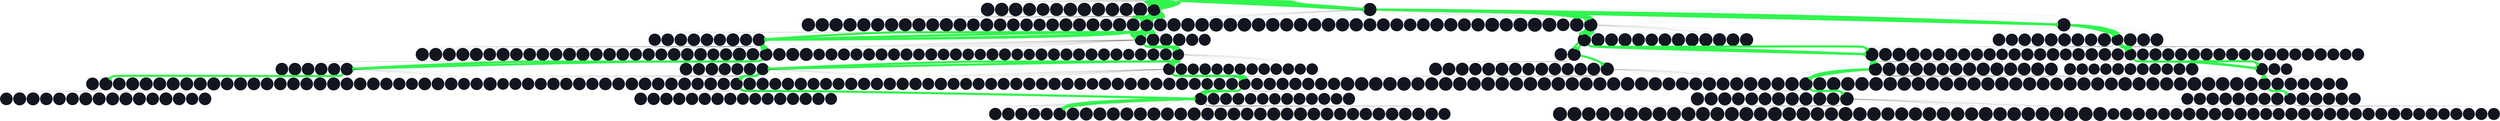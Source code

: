 digraph Chess_Search {
"q7/5p2/4k1r1/6P1/p2pr3/5P2/2K5/N1R5 w - - 0 1" [label="q7/5p2/4k1r1/6P1/p2pr3/5P2/2K5/N1R5 w - - 0 1", shape=box, size=5];
"q7/5p2/4k1r1/6P1/p2pr3/3K1P2/8/N1R5 b - - 1 1" [fillcolor="#131621", label="q7/5p2/4k1r1/6P1/p2pr3/3K1P2/8/N1R5 b - - 1 1", shape=circle, size="11.132373958826065", style=filled];
"q7/5p2/4k1r1/6P1/p2pr3/5P2/2K5/N1R5 w - - 0 1" -> "q7/5p2/4k1r1/6P1/p2pr3/3K1P2/8/N1R5 b - - 1 1";
"q7/5p2/4k1r1/6P1/p2pr3/5P2/3K4/N1R5 b - - 1 1" [fillcolor="#131621", label="q7/5p2/4k1r1/6P1/p2pr3/5P2/3K4/N1R5 b - - 1 1", shape=circle, size="10.725465938448906", style=filled];
"q7/5p2/4k1r1/6P1/p2pr3/5P2/2K5/N1R5 w - - 0 1" -> "q7/5p2/4k1r1/6P1/p2pr3/5P2/3K4/N1R5 b - - 1 1";
"q7/5p2/4k1r1/6P1/p2pr3/5P2/1K6/N1R5 b - - 1 1" [fillcolor="#131621", label="q7/5p2/4k1r1/6P1/p2pr3/5P2/1K6/N1R5 b - - 1 1", shape=circle, size="11.072773113846779", style=filled];
"q7/5p2/4k1r1/6P1/p2pr3/5P2/2K5/N1R5 w - - 0 1" -> "q7/5p2/4k1r1/6P1/p2pr3/5P2/1K6/N1R5 b - - 1 1";
"q7/5p2/4k1r1/6P1/p2pr3/5P2/8/N1RK4 b - - 1 1" [fillcolor="#131621", label="q7/5p2/4k1r1/6P1/p2pr3/5P2/8/N1RK4 b - - 1 1", shape=circle, size="10.382717922329903", style=filled];
"q7/5p2/4k1r1/6P1/p2pr3/5P2/2K5/N1R5 w - - 0 1" -> "q7/5p2/4k1r1/6P1/p2pr3/5P2/8/N1RK4 b - - 1 1";
"q7/5p2/4k1r1/6P1/p2pr3/5P2/8/NKR5 b - - 1 1" [fillcolor="#131621", label="q7/5p2/4k1r1/6P1/p2pr3/5P2/8/NKR5 b - - 1 1", shape=circle, size="10.637806951999664", style=filled];
"q7/5p2/4k1r1/6P1/p2pr3/5P2/2K5/N1R5 w - - 0 1" -> "q7/5p2/4k1r1/6P1/p2pr3/5P2/8/NKR5 b - - 1 1";
"q7/5p2/4k1r1/6P1/p2pr3/5P2/2K5/N6R b - - 1 1" [fillcolor="#131621", label="q7/5p2/4k1r1/6P1/p2pr3/5P2/2K5/N6R b - - 1 1", shape=circle, size="11.868228614330292", style=filled];
"q7/5p2/4k1r1/6P1/p2pr3/5P2/2K5/N1R5 w - - 0 1" -> "q7/5p2/4k1r1/6P1/p2pr3/5P2/2K5/N6R b - - 1 1";
"q7/5p2/4k1r1/6P1/p2pr3/5P2/2K5/N5R1 b - - 1 1" [fillcolor="#131621", label="q7/5p2/4k1r1/6P1/p2pr3/5P2/2K5/N5R1 b - - 1 1", shape=circle, size="11.868277788162231", style=filled];
"q7/5p2/4k1r1/6P1/p2pr3/5P2/2K5/N1R5 w - - 0 1" -> "q7/5p2/4k1r1/6P1/p2pr3/5P2/2K5/N5R1 b - - 1 1";
"q7/5p2/4k1r1/6P1/p2pr3/5P2/2K5/N4R2 b - - 1 1" [fillcolor="#131621", label="q7/5p2/4k1r1/6P1/p2pr3/5P2/2K5/N4R2 b - - 1 1", shape=circle, size="11.684090942144394", style=filled];
"q7/5p2/4k1r1/6P1/p2pr3/5P2/2K5/N1R5 w - - 0 1" -> "q7/5p2/4k1r1/6P1/p2pr3/5P2/2K5/N4R2 b - - 1 1";
"q7/5p2/4k1r1/6P1/p2pr3/5P2/2K5/N3R3 b - - 1 1" [fillcolor="#131621", label="q7/5p2/4k1r1/6P1/p2pr3/5P2/2K5/N3R3 b - - 1 1", shape=circle, size="11.486142128705978", style=filled];
"q7/5p2/4k1r1/6P1/p2pr3/5P2/2K5/N1R5 w - - 0 1" -> "q7/5p2/4k1r1/6P1/p2pr3/5P2/2K5/N3R3 b - - 1 1";
"q7/5p2/4k1r1/6P1/p2pr3/5P2/2K5/N2R4 b - - 1 1" [fillcolor="#131621", label="q7/5p2/4k1r1/6P1/p2pr3/5P2/2K5/N2R4 b - - 1 1", shape=circle, size="11.187628358602524", style=filled];
"q7/5p2/4k1r1/6P1/p2pr3/5P2/2K5/N1R5 w - - 0 1" -> "q7/5p2/4k1r1/6P1/p2pr3/5P2/2K5/N2R4 b - - 1 1";
"q7/5p2/4k1r1/6P1/p2pr3/5P2/2K5/NR6 b - - 1 1" [fillcolor="#131621", label="q7/5p2/4k1r1/6P1/p2pr3/5P2/2K5/NR6 b - - 1 1", shape=circle, size="10.642051249742508", style=filled];
"q7/5p2/4k1r1/6P1/p2pr3/5P2/2K5/N1R5 w - - 0 1" -> "q7/5p2/4k1r1/6P1/p2pr3/5P2/2K5/NR6 b - - 1 1";
"q7/5p2/4k1r1/6P1/p2pr3/1N3P2/2K5/2R5 b - - 1 1" [fillcolor="#131621", label="q7/5p2/4k1r1/6P1/p2pr3/1N3P2/2K5/2R5 b - - 1 1", shape=circle, size="10.284461677074432", style=filled];
"q7/5p2/4k1r1/6P1/p2pr3/5P2/2K5/N1R5 w - - 0 1" -> "q7/5p2/4k1r1/6P1/p2pr3/1N3P2/2K5/2R5 b - - 1 1";
"q7/5p2/4k1r1/6P1/p2pP3/8/2K5/N1R5 b - - 0 1" [fillcolor="#131621", label="q7/5p2/4k1r1/6P1/p2pP3/8/2K5/N1R5 b - - 0 1", shape=circle, size="17.544156908988953", style=filled];
"q7/5p2/4k1r1/6P1/p2pr3/5P2/2K5/N1R5 w - - 0 1" -> "q7/5p2/4k1r1/6P1/p2pP3/8/2K5/N1R5 b - - 0 1";
"q7/5p2/4k1r1/6P1/p2prP2/8/2K5/N1R5 b - - 0 1" [fillcolor="#131621", label="q7/5p2/4k1r1/6P1/p2prP2/8/2K5/N1R5 b - - 0 1", shape=circle, size="10.765344798564911", style=filled];
"q7/5p2/4k1r1/6P1/p2pr3/5P2/2K5/N1R5 w - - 0 1" -> "q7/5p2/4k1r1/6P1/p2prP2/8/2K5/N1R5 b - - 0 1";
"q7/5p2/4k1r1/6P1/p2pr3/5P2/2K5/N1R5 w - - 0 1" -> "q7/5p2/4k1r1/6P1/p2pP3/8/2K5/N1R5 b - - 0 1"  [color=red, label=f3e4];
"7q/5p2/4k1r1/6P1/p2pP3/8/2K5/N1R5 w - - 1 2" [fillcolor="#131621", label="7q/5p2/4k1r1/6P1/p2pP3/8/2K5/N1R5 w - - 1 2", shape=circle, size="12.455843091011047", style=filled];
"q7/5p2/4k1r1/6P1/p2pP3/8/2K5/N1R5 b - - 0 1" -> "7q/5p2/4k1r1/6P1/p2pP3/8/2K5/N1R5 w - - 1 2";
"6q1/5p2/4k1r1/6P1/p2pP3/8/2K5/N1R5 w - - 1 2" [fillcolor="#131621", label="6q1/5p2/4k1r1/6P1/p2pP3/8/2K5/N1R5 w - - 1 2", shape=circle, size="12.455843091011047", style=filled];
"q7/5p2/4k1r1/6P1/p2pP3/8/2K5/N1R5 b - - 0 1" -> "6q1/5p2/4k1r1/6P1/p2pP3/8/2K5/N1R5 w - - 1 2";
"5q2/5p2/4k1r1/6P1/p2pP3/8/2K5/N1R5 w - - 1 2" [fillcolor="#131621", label="5q2/5p2/4k1r1/6P1/p2pP3/8/2K5/N1R5 w - - 1 2", shape=circle, size="12.455843091011047", style=filled];
"q7/5p2/4k1r1/6P1/p2pP3/8/2K5/N1R5 b - - 0 1" -> "5q2/5p2/4k1r1/6P1/p2pP3/8/2K5/N1R5 w - - 1 2";
"4q3/5p2/4k1r1/6P1/p2pP3/8/2K5/N1R5 w - - 1 2" [fillcolor="#131621", label="4q3/5p2/4k1r1/6P1/p2pP3/8/2K5/N1R5 w - - 1 2", shape=circle, size="12.455843091011047", style=filled];
"q7/5p2/4k1r1/6P1/p2pP3/8/2K5/N1R5 b - - 0 1" -> "4q3/5p2/4k1r1/6P1/p2pP3/8/2K5/N1R5 w - - 1 2";
"3q4/5p2/4k1r1/6P1/p2pP3/8/2K5/N1R5 w - - 1 2" [fillcolor="#131621", label="3q4/5p2/4k1r1/6P1/p2pP3/8/2K5/N1R5 w - - 1 2", shape=circle, size="12.455843091011047", style=filled];
"q7/5p2/4k1r1/6P1/p2pP3/8/2K5/N1R5 b - - 0 1" -> "3q4/5p2/4k1r1/6P1/p2pP3/8/2K5/N1R5 w - - 1 2";
"2q5/5p2/4k1r1/6P1/p2pP3/8/2K5/N1R5 w - - 1 2" [fillcolor="#131621", label="2q5/5p2/4k1r1/6P1/p2pP3/8/2K5/N1R5 w - - 1 2", shape=circle, size="12.455843091011047", style=filled];
"q7/5p2/4k1r1/6P1/p2pP3/8/2K5/N1R5 b - - 0 1" -> "2q5/5p2/4k1r1/6P1/p2pP3/8/2K5/N1R5 w - - 1 2";
"1q6/5p2/4k1r1/6P1/p2pP3/8/2K5/N1R5 w - - 1 2" [fillcolor="#131621", label="1q6/5p2/4k1r1/6P1/p2pP3/8/2K5/N1R5 w - - 1 2", shape=circle, size="12.455843091011047", style=filled];
"q7/5p2/4k1r1/6P1/p2pP3/8/2K5/N1R5 b - - 0 1" -> "1q6/5p2/4k1r1/6P1/p2pP3/8/2K5/N1R5 w - - 1 2";
"8/1q3p2/4k1r1/6P1/p2pP3/8/2K5/N1R5 w - - 1 2" [fillcolor="#131621", label="8/1q3p2/4k1r1/6P1/p2pP3/8/2K5/N1R5 w - - 1 2", shape=circle, size="12.455843091011047", style=filled];
"q7/5p2/4k1r1/6P1/p2pP3/8/2K5/N1R5 b - - 0 1" -> "8/1q3p2/4k1r1/6P1/p2pP3/8/2K5/N1R5 w - - 1 2";
"8/q4p2/4k1r1/6P1/p2pP3/8/2K5/N1R5 w - - 1 2" [fillcolor="#131621", label="8/q4p2/4k1r1/6P1/p2pP3/8/2K5/N1R5 w - - 1 2", shape=circle, size="12.455843091011047", style=filled];
"q7/5p2/4k1r1/6P1/p2pP3/8/2K5/N1R5 b - - 0 1" -> "8/q4p2/4k1r1/6P1/p2pP3/8/2K5/N1R5 w - - 1 2";
"8/5p2/2q1k1r1/6P1/p2pP3/8/2K5/N1R5 w - - 1 2" [fillcolor="#131621", label="8/5p2/2q1k1r1/6P1/p2pP3/8/2K5/N1R5 w - - 1 2", shape=circle, size="12.455843091011047", style=filled];
"q7/5p2/4k1r1/6P1/p2pP3/8/2K5/N1R5 b - - 0 1" -> "8/5p2/2q1k1r1/6P1/p2pP3/8/2K5/N1R5 w - - 1 2";
"8/5p2/q3k1r1/6P1/p2pP3/8/2K5/N1R5 w - - 1 2" [fillcolor="#131621", label="8/5p2/q3k1r1/6P1/p2pP3/8/2K5/N1R5 w - - 1 2", shape=circle, size="12.455843091011047", style=filled];
"q7/5p2/4k1r1/6P1/p2pP3/8/2K5/N1R5 b - - 0 1" -> "8/5p2/q3k1r1/6P1/p2pP3/8/2K5/N1R5 w - - 1 2";
"8/5p2/4k1r1/3q2P1/p2pP3/8/2K5/N1R5 w - - 1 2" [fillcolor="#131621", label="8/5p2/4k1r1/3q2P1/p2pP3/8/2K5/N1R5 w - - 1 2", shape=circle, size="12.455843091011047", style=filled];
"q7/5p2/4k1r1/6P1/p2pP3/8/2K5/N1R5 b - - 0 1" -> "8/5p2/4k1r1/3q2P1/p2pP3/8/2K5/N1R5 w - - 1 2";
"8/5p2/4k1r1/q5P1/p2pP3/8/2K5/N1R5 w - - 1 2" [fillcolor="#131621", label="8/5p2/4k1r1/q5P1/p2pP3/8/2K5/N1R5 w - - 1 2", shape=circle, size="12.455843091011047", style=filled];
"q7/5p2/4k1r1/6P1/p2pP3/8/2K5/N1R5 b - - 0 1" -> "8/5p2/4k1r1/q5P1/p2pP3/8/2K5/N1R5 w - - 1 2";
"8/5p2/4k1r1/6P1/p2pq3/8/2K5/N1R5 w - - 0 2" [fillcolor="#131621", label="8/5p2/4k1r1/6P1/p2pq3/8/2K5/N1R5 w - - 0 2", shape=circle, size="15.71012258529663", style=filled];
"q7/5p2/4k1r1/6P1/p2pP3/8/2K5/N1R5 b - - 0 1" -> "8/5p2/4k1r1/6P1/p2pq3/8/2K5/N1R5 w - - 0 2";
"q5r1/5p2/4k3/6P1/p2pP3/8/2K5/N1R5 w - - 1 2" [fillcolor="#131621", label="q5r1/5p2/4k3/6P1/p2pP3/8/2K5/N1R5 w - - 1 2", shape=circle, size="12.197416424751282", style=filled];
"q7/5p2/4k1r1/6P1/p2pP3/8/2K5/N1R5 b - - 0 1" -> "q5r1/5p2/4k3/6P1/p2pP3/8/2K5/N1R5 w - - 1 2";
"q7/5pr1/4k3/6P1/p2pP3/8/2K5/N1R5 w - - 1 2" [fillcolor="#131621", label="q7/5pr1/4k3/6P1/p2pP3/8/2K5/N1R5 w - - 1 2", shape=circle, size="12.348946332931519", style=filled];
"q7/5p2/4k1r1/6P1/p2pP3/8/2K5/N1R5 b - - 0 1" -> "q7/5pr1/4k3/6P1/p2pP3/8/2K5/N1R5 w - - 1 2";
"q7/5p2/4k2r/6P1/p2pP3/8/2K5/N1R5 w - - 1 2" [fillcolor="#131621", label="q7/5p2/4k2r/6P1/p2pP3/8/2K5/N1R5 w - - 1 2", shape=circle, size="11.595924496650696", style=filled];
"q7/5p2/4k1r1/6P1/p2pP3/8/2K5/N1R5 b - - 0 1" -> "q7/5p2/4k2r/6P1/p2pP3/8/2K5/N1R5 w - - 1 2";
"q7/5p2/4kr2/6P1/p2pP3/8/2K5/N1R5 w - - 1 2" [fillcolor="#131621", label="q7/5p2/4kr2/6P1/p2pP3/8/2K5/N1R5 w - - 1 2", shape=circle, size="13.567190170288086", style=filled];
"q7/5p2/4k1r1/6P1/p2pP3/8/2K5/N1R5 b - - 0 1" -> "q7/5p2/4kr2/6P1/p2pP3/8/2K5/N1R5 w - - 1 2";
"q7/5p2/4k3/6r1/p2pP3/8/2K5/N1R5 w - - 0 2" [fillcolor="#131621", label="q7/5p2/4k3/6r1/p2pP3/8/2K5/N1R5 w - - 0 2", shape=circle, size="15.863726735115051", style=filled];
"q7/5p2/4k1r1/6P1/p2pP3/8/2K5/N1R5 b - - 0 1" -> "q7/5p2/4k3/6r1/p2pP3/8/2K5/N1R5 w - - 0 2";
"q7/4kp2/6r1/6P1/p2pP3/8/2K5/N1R5 w - - 1 2" [fillcolor="#131621", label="q7/4kp2/6r1/6P1/p2pP3/8/2K5/N1R5 w - - 1 2", shape=circle, size="12.302337288856506", style=filled];
"q7/5p2/4k1r1/6P1/p2pP3/8/2K5/N1R5 b - - 0 1" -> "q7/4kp2/6r1/6P1/p2pP3/8/2K5/N1R5 w - - 1 2";
"q7/3k1p2/6r1/6P1/p2pP3/8/2K5/N1R5 w - - 1 2" [fillcolor="#131621", label="q7/3k1p2/6r1/6P1/p2pP3/8/2K5/N1R5 w - - 1 2", shape=circle, size="11.670113801956177", style=filled];
"q7/5p2/4k1r1/6P1/p2pP3/8/2K5/N1R5 b - - 0 1" -> "q7/3k1p2/6r1/6P1/p2pP3/8/2K5/N1R5 w - - 1 2";
"q7/5p2/3k2r1/6P1/p2pP3/8/2K5/N1R5 w - - 1 2" [fillcolor="#131621", label="q7/5p2/3k2r1/6P1/p2pP3/8/2K5/N1R5 w - - 1 2", shape=circle, size="11.78494393825531", style=filled];
"q7/5p2/4k1r1/6P1/p2pP3/8/2K5/N1R5 b - - 0 1" -> "q7/5p2/3k2r1/6P1/p2pP3/8/2K5/N1R5 w - - 1 2";
"q7/5p2/6r1/4k1P1/p2pP3/8/2K5/N1R5 w - - 1 2" [fillcolor="#131621", label="q7/5p2/6r1/4k1P1/p2pP3/8/2K5/N1R5 w - - 1 2", shape=circle, size="12.55853533744812", style=filled];
"q7/5p2/4k1r1/6P1/p2pP3/8/2K5/N1R5 b - - 0 1" -> "q7/5p2/6r1/4k1P1/p2pP3/8/2K5/N1R5 w - - 1 2";
"q7/8/4kpr1/6P1/p2pP3/8/2K5/N1R5 w - - 0 2" [fillcolor="#131621", label="q7/8/4kpr1/6P1/p2pP3/8/2K5/N1R5 w - - 0 2", shape=circle, size="11.914400458335876", style=filled];
"q7/5p2/4k1r1/6P1/p2pP3/8/2K5/N1R5 b - - 0 1" -> "q7/8/4kpr1/6P1/p2pP3/8/2K5/N1R5 w - - 0 2";
"q7/5p2/4k1r1/6P1/p3P3/3p4/2K5/N1R5 w - - 0 2" [fillcolor="#131621", label="q7/5p2/4k1r1/6P1/p3P3/3p4/2K5/N1R5 w - - 0 2", shape=circle, size="11.220340728759766", style=filled];
"q7/5p2/4k1r1/6P1/p2pP3/8/2K5/N1R5 b - - 0 1" -> "q7/5p2/4k1r1/6P1/p3P3/3p4/2K5/N1R5 w - - 0 2";
"q7/5p2/4k1r1/6P1/3pP3/p7/2K5/N1R5 w - - 0 2" [fillcolor="#131621", label="q7/5p2/4k1r1/6P1/3pP3/p7/2K5/N1R5 w - - 0 2", shape=circle, size="12.765011191368103", style=filled];
"q7/5p2/4k1r1/6P1/p2pP3/8/2K5/N1R5 b - - 0 1" -> "q7/5p2/4k1r1/6P1/3pP3/p7/2K5/N1R5 w - - 0 2";
"q7/8/4k1r1/5pP1/p2pP3/8/2K5/N1R5 w - f6 0 2" [fillcolor="#131621", label="q7/8/4k1r1/5pP1/p2pP3/8/2K5/N1R5 w - f6 0 2", shape=circle, size="11.431010365486145", style=filled];
"q7/5p2/4k1r1/6P1/p2pP3/8/2K5/N1R5 b - - 0 1" -> "q7/8/4k1r1/5pP1/p2pP3/8/2K5/N1R5 w - f6 0 2";
"q7/5p2/4k1r1/6P1/p2pr3/5P2/2K5/N1R5 w - - 0 1" -> "q7/5p2/4k1r1/6P1/p2pP3/8/2K5/N1R5 b - - 0 1"  [color="#31f54e", penwidth=75];
"q7/5p2/4k1r1/6P1/p2pr3/5P2/2K5/N1R5 w - - 0 1" -> "q7/5p2/4k1r1/6P1/p2pP3/8/2K5/N1R5 b - - 0 1"  [color=red, label=f3e4];
"q7/5p2/4k1r1/6P1/p2pP3/8/2K5/N1R5 b - - 0 1" -> "q7/8/4k1r1/5pP1/p2pP3/8/2K5/N1R5 w - f6 0 2"  [color=red, label=f7f5];
"q7/8/4k1r1/5pP1/p2pP3/3K4/8/N1R5 b - - 1 2" [fillcolor="#131621", label="q7/8/4k1r1/5pP1/p2pP3/3K4/8/N1R5 b - - 1 2", shape=circle, size="18.850072622299194", style=filled];
"q7/8/4k1r1/5pP1/p2pP3/8/2K5/N1R5 w - f6 0 2" -> "q7/8/4k1r1/5pP1/p2pP3/3K4/8/N1R5 b - - 1 2";
"q7/8/4k1r1/5pP1/p2pP3/8/3K4/N1R5 b - - 1 2" [fillcolor="#131621", label="q7/8/4k1r1/5pP1/p2pP3/8/3K4/N1R5 b - - 1 2", shape=circle, size="18.794169425964355", style=filled];
"q7/8/4k1r1/5pP1/p2pP3/8/2K5/N1R5 w - f6 0 2" -> "q7/8/4k1r1/5pP1/p2pP3/8/3K4/N1R5 b - - 1 2";
"q7/8/4k1r1/5pP1/p2pP3/8/1K6/N1R5 b - - 1 2" [fillcolor="#131621", label="q7/8/4k1r1/5pP1/p2pP3/8/1K6/N1R5 b - - 1 2", shape=circle, size="18.553546667099", style=filled];
"q7/8/4k1r1/5pP1/p2pP3/8/2K5/N1R5 w - f6 0 2" -> "q7/8/4k1r1/5pP1/p2pP3/8/1K6/N1R5 b - - 1 2";
"q7/8/4k1r1/5pP1/p2pP3/8/8/N1RK4 b - - 1 2" [fillcolor="#131621", label="q7/8/4k1r1/5pP1/p2pP3/8/8/N1RK4 b - - 1 2", shape=circle, size="18.494383692741394", style=filled];
"q7/8/4k1r1/5pP1/p2pP3/8/2K5/N1R5 w - f6 0 2" -> "q7/8/4k1r1/5pP1/p2pP3/8/8/N1RK4 b - - 1 2";
"q7/8/4k1r1/5pP1/p2pP3/8/8/NKR5 b - - 1 2" [fillcolor="#131621", label="q7/8/4k1r1/5pP1/p2pP3/8/8/NKR5 b - - 1 2", shape=circle, size="18.02914261817932", style=filled];
"q7/8/4k1r1/5pP1/p2pP3/8/2K5/N1R5 w - f6 0 2" -> "q7/8/4k1r1/5pP1/p2pP3/8/8/NKR5 b - - 1 2";
"q7/8/4k1r1/5pP1/p2pP3/8/2K5/N6R b - - 1 2" [fillcolor="#131621", label="q7/8/4k1r1/5pP1/p2pP3/8/2K5/N6R b - - 1 2", shape=circle, size="19.400421977043152", style=filled];
"q7/8/4k1r1/5pP1/p2pP3/8/2K5/N1R5 w - f6 0 2" -> "q7/8/4k1r1/5pP1/p2pP3/8/2K5/N6R b - - 1 2";
"q7/8/4k1r1/5pP1/p2pP3/8/2K5/N5R1 b - - 1 2" [fillcolor="#131621", label="q7/8/4k1r1/5pP1/p2pP3/8/2K5/N5R1 b - - 1 2", shape=circle, size="19.310574531555176", style=filled];
"q7/8/4k1r1/5pP1/p2pP3/8/2K5/N1R5 w - f6 0 2" -> "q7/8/4k1r1/5pP1/p2pP3/8/2K5/N5R1 b - - 1 2";
"q7/8/4k1r1/5pP1/p2pP3/8/2K5/N4R2 b - - 1 2" [fillcolor="#131621", label="q7/8/4k1r1/5pP1/p2pP3/8/2K5/N4R2 b - - 1 2", shape=circle, size="19.23909902572632", style=filled];
"q7/8/4k1r1/5pP1/p2pP3/8/2K5/N1R5 w - f6 0 2" -> "q7/8/4k1r1/5pP1/p2pP3/8/2K5/N4R2 b - - 1 2";
"q7/8/4k1r1/5pP1/p2pP3/8/2K5/N3R3 b - - 1 2" [fillcolor="#131621", label="q7/8/4k1r1/5pP1/p2pP3/8/2K5/N3R3 b - - 1 2", shape=circle, size="19.149120450019836", style=filled];
"q7/8/4k1r1/5pP1/p2pP3/8/2K5/N1R5 w - f6 0 2" -> "q7/8/4k1r1/5pP1/p2pP3/8/2K5/N3R3 b - - 1 2";
"q7/8/4k1r1/5pP1/p2pP3/8/2K5/N2R4 b - - 1 2" [fillcolor="#131621", label="q7/8/4k1r1/5pP1/p2pP3/8/2K5/N2R4 b - - 1 2", shape=circle, size="18.965916633605957", style=filled];
"q7/8/4k1r1/5pP1/p2pP3/8/2K5/N1R5 w - f6 0 2" -> "q7/8/4k1r1/5pP1/p2pP3/8/2K5/N2R4 b - - 1 2";
"q7/8/4k1r1/5pP1/p2pP3/8/2K5/NR6 b - - 1 2" [fillcolor="#131621", label="q7/8/4k1r1/5pP1/p2pP3/8/2K5/NR6 b - - 1 2", shape=circle, size="18.33696484565735", style=filled];
"q7/8/4k1r1/5pP1/p2pP3/8/2K5/N1R5 w - f6 0 2" -> "q7/8/4k1r1/5pP1/p2pP3/8/2K5/NR6 b - - 1 2";
"q7/8/4k1r1/5pP1/p2pP3/1N6/2K5/2R5 b - - 1 2" [fillcolor="#131621", label="q7/8/4k1r1/5pP1/p2pP3/1N6/2K5/2R5 b - - 1 2", shape=circle, size="18.457964062690735", style=filled];
"q7/8/4k1r1/5pP1/p2pP3/8/2K5/N1R5 w - f6 0 2" -> "q7/8/4k1r1/5pP1/p2pP3/1N6/2K5/2R5 b - - 1 2";
"q7/8/4k1r1/5PP1/p2p4/8/2K5/N1R5 b - - 0 2" [fillcolor="#131621", label="q7/8/4k1r1/5PP1/p2p4/8/2K5/N1R5 b - - 0 2", shape=circle, size="19.538504481315613", style=filled];
"q7/8/4k1r1/5pP1/p2pP3/8/2K5/N1R5 w - f6 0 2" -> "q7/8/4k1r1/5PP1/p2p4/8/2K5/N1R5 b - - 0 2";
"q7/8/4k1r1/4PpP1/p2p4/8/2K5/N1R5 b - - 0 2" [fillcolor="#131621", label="q7/8/4k1r1/4PpP1/p2p4/8/2K5/N1R5 b - - 0 2", shape=circle, size="18.665011525154114", style=filled];
"q7/8/4k1r1/5pP1/p2pP3/8/2K5/N1R5 w - f6 0 2" -> "q7/8/4k1r1/4PpP1/p2p4/8/2K5/N1R5 b - - 0 2";
"q7/8/4kPr1/8/p2pP3/8/2K5/N1R5 b - - 0 2" [fillcolor="#131621", label="q7/8/4kPr1/8/p2pP3/8/2K5/N1R5 b - - 0 2", shape=circle, size="19.27700936794281", style=filled];
"q7/8/4k1r1/5pP1/p2pP3/8/2K5/N1R5 w - f6 0 2" -> "q7/8/4kPr1/8/p2pP3/8/2K5/N1R5 b - - 0 2";
"q7/5p2/4k1r1/6P1/p2pP3/8/2K5/N1R5 b - - 0 1" -> "q7/8/4k1r1/5pP1/p2pP3/8/2K5/N1R5 w - f6 0 2"  [color="#31f54e", penwidth=75];
"q7/5p2/4k1r1/6P1/p2pr3/5P2/2K5/N1R5 w - - 0 1" -> "q7/5p2/4k1r1/6P1/p2pP3/8/2K5/N1R5 b - - 0 1"  [color="#31f54e", penwidth=75];
"q7/5p2/4k1r1/6P1/p2pr3/5P2/2K5/N1R5 w - - 0 1" -> "q7/5p2/4k1r1/6P1/p2pP3/8/2K5/N1R5 b - - 0 1"  [color=red, label=f3e4];
"q7/5p2/4k1r1/6P1/p2pP3/8/2K5/N1R5 b - - 0 1" -> "q7/8/4k1r1/5pP1/p2pP3/8/2K5/N1R5 w - f6 0 2"  [color=red, label=f7f5];
"q7/8/4k1r1/5pP1/p2pP3/8/2K5/N1R5 w - f6 0 2" -> "q7/8/4kPr1/8/p2pP3/8/2K5/N1R5 b - - 0 2"  [color=red, label=g5f6];
"7q/8/4kPr1/8/p2pP3/8/2K5/N1R5 w - - 1 3" [fillcolor="#131621", label="7q/8/4kPr1/8/p2pP3/8/2K5/N1R5 w - - 1 3", shape=circle, size="10.72299063205719", style=filled];
"q7/8/4kPr1/8/p2pP3/8/2K5/N1R5 b - - 0 2" -> "7q/8/4kPr1/8/p2pP3/8/2K5/N1R5 w - - 1 3";
"6q1/8/4kPr1/8/p2pP3/8/2K5/N1R5 w - - 1 3" [fillcolor="#131621", label="6q1/8/4kPr1/8/p2pP3/8/2K5/N1R5 w - - 1 3", shape=circle, size="10.72299063205719", style=filled];
"q7/8/4kPr1/8/p2pP3/8/2K5/N1R5 b - - 0 2" -> "6q1/8/4kPr1/8/p2pP3/8/2K5/N1R5 w - - 1 3";
"5q2/8/4kPr1/8/p2pP3/8/2K5/N1R5 w - - 1 3" [fillcolor="#131621", label="5q2/8/4kPr1/8/p2pP3/8/2K5/N1R5 w - - 1 3", shape=circle, size="10.72299063205719", style=filled];
"q7/8/4kPr1/8/p2pP3/8/2K5/N1R5 b - - 0 2" -> "5q2/8/4kPr1/8/p2pP3/8/2K5/N1R5 w - - 1 3";
"4q3/8/4kPr1/8/p2pP3/8/2K5/N1R5 w - - 1 3" [fillcolor="#131621", label="4q3/8/4kPr1/8/p2pP3/8/2K5/N1R5 w - - 1 3", shape=circle, size="10.72299063205719", style=filled];
"q7/8/4kPr1/8/p2pP3/8/2K5/N1R5 b - - 0 2" -> "4q3/8/4kPr1/8/p2pP3/8/2K5/N1R5 w - - 1 3";
"3q4/8/4kPr1/8/p2pP3/8/2K5/N1R5 w - - 1 3" [fillcolor="#131621", label="3q4/8/4kPr1/8/p2pP3/8/2K5/N1R5 w - - 1 3", shape=circle, size="10.72299063205719", style=filled];
"q7/8/4kPr1/8/p2pP3/8/2K5/N1R5 b - - 0 2" -> "3q4/8/4kPr1/8/p2pP3/8/2K5/N1R5 w - - 1 3";
"2q5/8/4kPr1/8/p2pP3/8/2K5/N1R5 w - - 1 3" [fillcolor="#131621", label="2q5/8/4kPr1/8/p2pP3/8/2K5/N1R5 w - - 1 3", shape=circle, size="10.72299063205719", style=filled];
"q7/8/4kPr1/8/p2pP3/8/2K5/N1R5 b - - 0 2" -> "2q5/8/4kPr1/8/p2pP3/8/2K5/N1R5 w - - 1 3";
"1q6/8/4kPr1/8/p2pP3/8/2K5/N1R5 w - - 1 3" [fillcolor="#131621", label="1q6/8/4kPr1/8/p2pP3/8/2K5/N1R5 w - - 1 3", shape=circle, size="10.72299063205719", style=filled];
"q7/8/4kPr1/8/p2pP3/8/2K5/N1R5 b - - 0 2" -> "1q6/8/4kPr1/8/p2pP3/8/2K5/N1R5 w - - 1 3";
"8/1q6/4kPr1/8/p2pP3/8/2K5/N1R5 w - - 1 3" [fillcolor="#131621", label="8/1q6/4kPr1/8/p2pP3/8/2K5/N1R5 w - - 1 3", shape=circle, size="10.72299063205719", style=filled];
"q7/8/4kPr1/8/p2pP3/8/2K5/N1R5 b - - 0 2" -> "8/1q6/4kPr1/8/p2pP3/8/2K5/N1R5 w - - 1 3";
"8/q7/4kPr1/8/p2pP3/8/2K5/N1R5 w - - 1 3" [fillcolor="#131621", label="8/q7/4kPr1/8/p2pP3/8/2K5/N1R5 w - - 1 3", shape=circle, size="10.72299063205719", style=filled];
"q7/8/4kPr1/8/p2pP3/8/2K5/N1R5 b - - 0 2" -> "8/q7/4kPr1/8/p2pP3/8/2K5/N1R5 w - - 1 3";
"8/8/2q1kPr1/8/p2pP3/8/2K5/N1R5 w - - 1 3" [fillcolor="#131621", label="8/8/2q1kPr1/8/p2pP3/8/2K5/N1R5 w - - 1 3", shape=circle, size="10.72299063205719", style=filled];
"q7/8/4kPr1/8/p2pP3/8/2K5/N1R5 b - - 0 2" -> "8/8/2q1kPr1/8/p2pP3/8/2K5/N1R5 w - - 1 3";
"8/8/q3kPr1/8/p2pP3/8/2K5/N1R5 w - - 1 3" [fillcolor="#131621", label="8/8/q3kPr1/8/p2pP3/8/2K5/N1R5 w - - 1 3", shape=circle, size="10.72299063205719", style=filled];
"q7/8/4kPr1/8/p2pP3/8/2K5/N1R5 b - - 0 2" -> "8/8/q3kPr1/8/p2pP3/8/2K5/N1R5 w - - 1 3";
"8/8/4kPr1/3q4/p2pP3/8/2K5/N1R5 w - - 1 3" [fillcolor="#131621", label="8/8/4kPr1/3q4/p2pP3/8/2K5/N1R5 w - - 1 3", shape=circle, size="10.72299063205719", style=filled];
"q7/8/4kPr1/8/p2pP3/8/2K5/N1R5 b - - 0 2" -> "8/8/4kPr1/3q4/p2pP3/8/2K5/N1R5 w - - 1 3";
"8/8/4kPr1/q7/p2pP3/8/2K5/N1R5 w - - 1 3" [fillcolor="#131621", label="8/8/4kPr1/q7/p2pP3/8/2K5/N1R5 w - - 1 3", shape=circle, size="10.72299063205719", style=filled];
"q7/8/4kPr1/8/p2pP3/8/2K5/N1R5 b - - 0 2" -> "8/8/4kPr1/q7/p2pP3/8/2K5/N1R5 w - - 1 3";
"8/8/4kPr1/8/p2pq3/8/2K5/N1R5 w - - 0 3" [fillcolor="#131621", label="8/8/4kPr1/8/p2pq3/8/2K5/N1R5 w - - 0 3", shape=circle, size="15.225746929645538", style=filled];
"q7/8/4kPr1/8/p2pP3/8/2K5/N1R5 b - - 0 2" -> "8/8/4kPr1/8/p2pq3/8/2K5/N1R5 w - - 0 3";
"q5r1/8/4kP2/8/p2pP3/8/2K5/N1R5 w - - 1 3" [fillcolor="#131621", label="q5r1/8/4kP2/8/p2pP3/8/2K5/N1R5 w - - 1 3", shape=circle, size="10.84873914718628", style=filled];
"q7/8/4kPr1/8/p2pP3/8/2K5/N1R5 b - - 0 2" -> "q5r1/8/4kP2/8/p2pP3/8/2K5/N1R5 w - - 1 3";
"q7/6r1/4kP2/8/p2pP3/8/2K5/N1R5 w - - 1 3" [fillcolor="#131621", label="q7/6r1/4kP2/8/p2pP3/8/2K5/N1R5 w - - 1 3", shape=circle, size="10.751044750213623", style=filled];
"q7/8/4kPr1/8/p2pP3/8/2K5/N1R5 b - - 0 2" -> "q7/6r1/4kP2/8/p2pP3/8/2K5/N1R5 w - - 1 3";
"q7/8/4kP1r/8/p2pP3/8/2K5/N1R5 w - - 1 3" [fillcolor="#131621", label="q7/8/4kP1r/8/p2pP3/8/2K5/N1R5 w - - 1 3", shape=circle, size="10.467045903205872", style=filled];
"q7/8/4kPr1/8/p2pP3/8/2K5/N1R5 b - - 0 2" -> "q7/8/4kP1r/8/p2pP3/8/2K5/N1R5 w - - 1 3";
"q7/8/4kr2/8/p2pP3/8/2K5/N1R5 w - - 0 3" [fillcolor="#131621", label="q7/8/4kr2/8/p2pP3/8/2K5/N1R5 w - - 0 3", shape=circle, size="15.486704707145691", style=filled];
"q7/8/4kPr1/8/p2pP3/8/2K5/N1R5 b - - 0 2" -> "q7/8/4kr2/8/p2pP3/8/2K5/N1R5 w - - 0 3";
"q7/8/4kP2/6r1/p2pP3/8/2K5/N1R5 w - - 1 3" [fillcolor="#131621", label="q7/8/4kP2/6r1/p2pP3/8/2K5/N1R5 w - - 1 3", shape=circle, size="10.67371129989624", style=filled];
"q7/8/4kPr1/8/p2pP3/8/2K5/N1R5 b - - 0 2" -> "q7/8/4kP2/6r1/p2pP3/8/2K5/N1R5 w - - 1 3";
"q7/8/4kP2/8/p2pP1r1/8/2K5/N1R5 w - - 1 3" [fillcolor="#131621", label="q7/8/4kP2/8/p2pP1r1/8/2K5/N1R5 w - - 1 3", shape=circle, size="10.584214925765991", style=filled];
"q7/8/4kPr1/8/p2pP3/8/2K5/N1R5 b - - 0 2" -> "q7/8/4kP2/8/p2pP1r1/8/2K5/N1R5 w - - 1 3";
"q7/8/4kP2/8/p2pP3/6r1/2K5/N1R5 w - - 1 3" [fillcolor="#131621", label="q7/8/4kP2/8/p2pP3/6r1/2K5/N1R5 w - - 1 3", shape=circle, size="10.525511503219604", style=filled];
"q7/8/4kPr1/8/p2pP3/8/2K5/N1R5 b - - 0 2" -> "q7/8/4kP2/8/p2pP3/6r1/2K5/N1R5 w - - 1 3";
"q7/8/4kP2/8/p2pP3/8/2K3r1/N1R5 w - - 1 3" [fillcolor="#131621", label="q7/8/4kP2/8/p2pP3/8/2K3r1/N1R5 w - - 1 3", shape=circle, size="10.525713562965393", style=filled];
"q7/8/4kPr1/8/p2pP3/8/2K5/N1R5 b - - 0 2" -> "q7/8/4kP2/8/p2pP3/8/2K3r1/N1R5 w - - 1 3";
"q7/8/4kP2/8/p2pP3/8/2K5/N1R3r1 w - - 1 3" [fillcolor="#131621", label="q7/8/4kP2/8/p2pP3/8/2K5/N1R3r1 w - - 1 3", shape=circle, size="10.528833866119385", style=filled];
"q7/8/4kPr1/8/p2pP3/8/2K5/N1R5 b - - 0 2" -> "q7/8/4kP2/8/p2pP3/8/2K5/N1R3r1 w - - 1 3";
"q7/5k2/5Pr1/8/p2pP3/8/2K5/N1R5 w - - 1 3" [fillcolor="#131621", label="q7/5k2/5Pr1/8/p2pP3/8/2K5/N1R5 w - - 1 3", shape=circle, size="10.629971623420715", style=filled];
"q7/8/4kPr1/8/p2pP3/8/2K5/N1R5 b - - 0 2" -> "q7/5k2/5Pr1/8/p2pP3/8/2K5/N1R5 w - - 1 3";
"q7/3k4/5Pr1/8/p2pP3/8/2K5/N1R5 w - - 1 3" [fillcolor="#131621", label="q7/3k4/5Pr1/8/p2pP3/8/2K5/N1R5 w - - 1 3", shape=circle, size="10.492525100708008", style=filled];
"q7/8/4kPr1/8/p2pP3/8/2K5/N1R5 b - - 0 2" -> "q7/3k4/5Pr1/8/p2pP3/8/2K5/N1R5 w - - 1 3";
"q7/8/5kr1/8/p2pP3/8/2K5/N1R5 w - - 0 3" [fillcolor="#131621", label="q7/8/5kr1/8/p2pP3/8/2K5/N1R5 w - - 0 3", shape=circle, size="15.349123179912567", style=filled];
"q7/8/4kPr1/8/p2pP3/8/2K5/N1R5 b - - 0 2" -> "q7/8/5kr1/8/p2pP3/8/2K5/N1R5 w - - 0 3";
"q7/8/3k1Pr1/8/p2pP3/8/2K5/N1R5 w - - 1 3" [fillcolor="#131621", label="q7/8/3k1Pr1/8/p2pP3/8/2K5/N1R5 w - - 1 3", shape=circle, size="10.589954853057861", style=filled];
"q7/8/4kPr1/8/p2pP3/8/2K5/N1R5 b - - 0 2" -> "q7/8/3k1Pr1/8/p2pP3/8/2K5/N1R5 w - - 1 3";
"q7/8/5Pr1/4k3/p2pP3/8/2K5/N1R5 w - - 1 3" [fillcolor="#131621", label="q7/8/5Pr1/4k3/p2pP3/8/2K5/N1R5 w - - 1 3", shape=circle, size="10.909255146980286", style=filled];
"q7/8/4kPr1/8/p2pP3/8/2K5/N1R5 b - - 0 2" -> "q7/8/5Pr1/4k3/p2pP3/8/2K5/N1R5 w - - 1 3";
"q7/8/4kPr1/8/p3P3/3p4/2K5/N1R5 w - - 0 3" [fillcolor="#131621", label="q7/8/4kPr1/8/p3P3/3p4/2K5/N1R5 w - - 0 3", shape=circle, size="12.459731698036194", style=filled];
"q7/8/4kPr1/8/p2pP3/8/2K5/N1R5 b - - 0 2" -> "q7/8/4kPr1/8/p3P3/3p4/2K5/N1R5 w - - 0 3";
"q7/8/4kPr1/8/3pP3/p7/2K5/N1R5 w - - 0 3" [fillcolor="#131621", label="q7/8/4kPr1/8/3pP3/p7/2K5/N1R5 w - - 0 3", shape=circle, size="10.865787267684937", style=filled];
"q7/8/4kPr1/8/p2pP3/8/2K5/N1R5 b - - 0 2" -> "q7/8/4kPr1/8/3pP3/p7/2K5/N1R5 w - - 0 3";
"q7/8/4k1r1/5pP1/p2pP3/8/2K5/N1R5 w - f6 0 2" -> "q7/8/4kPr1/8/p2pP3/8/2K5/N1R5 b - - 0 2"  [color="#31f54e", penwidth=75];
"q7/5p2/4k1r1/6P1/p2pP3/8/2K5/N1R5 b - - 0 1" -> "q7/8/4k1r1/5pP1/p2pP3/8/2K5/N1R5 w - f6 0 2"  [color="#31f54e", penwidth=75];
"q7/5p2/4k1r1/6P1/p2pr3/5P2/2K5/N1R5 w - - 0 1" -> "q7/5p2/4k1r1/6P1/p2pP3/8/2K5/N1R5 b - - 0 1"  [color="#31f54e", penwidth=75];
"q7/5p2/4k1r1/6P1/p2pr3/5P2/2K5/N1R5 w - - 0 1" -> "q7/5p2/4k1r1/6P1/p2pP3/8/2K5/N1R5 b - - 0 1"  [color=red, label=f3e4];
"q7/5p2/4k1r1/6P1/p2pP3/8/2K5/N1R5 b - - 0 1" -> "q7/8/4k1r1/5pP1/p2pP3/8/2K5/N1R5 w - f6 0 2"  [color=red, label=f7f5];
"q7/8/4k1r1/5pP1/p2pP3/8/2K5/N1R5 w - f6 0 2" -> "q7/8/4kPr1/8/p2pP3/8/2K5/N1R5 b - - 0 2"  [color=red, label=g5f6];
"q7/8/4kPr1/8/p2pP3/8/2K5/N1R5 b - - 0 2" -> "q7/8/4kPr1/8/3pP3/p7/2K5/N1R5 w - - 0 3"  [color=red, label=a4a3];
"q7/8/4kPr1/8/3pP3/p2K4/8/N1R5 b - - 1 3" [fillcolor="#131621", label="q7/8/4kPr1/8/3pP3/p2K4/8/N1R5 b - - 1 3", shape=circle, size="19.26819622516632", style=filled];
"q7/8/4kPr1/8/3pP3/p7/2K5/N1R5 w - - 0 3" -> "q7/8/4kPr1/8/3pP3/p2K4/8/N1R5 b - - 1 3";
"q7/8/4kPr1/8/3pP3/pK6/8/N1R5 b - - 1 3" [fillcolor="#131621", label="q7/8/4kPr1/8/3pP3/pK6/8/N1R5 b - - 1 3", shape=circle, size="19.325178861618042", style=filled];
"q7/8/4kPr1/8/3pP3/p7/2K5/N1R5 w - - 0 3" -> "q7/8/4kPr1/8/3pP3/pK6/8/N1R5 b - - 1 3";
"q7/8/4kPr1/8/3pP3/p7/3K4/N1R5 b - - 1 3" [fillcolor="#131621", label="q7/8/4kPr1/8/3pP3/p7/3K4/N1R5 b - - 1 3", shape=circle, size="19.16300654411316", style=filled];
"q7/8/4kPr1/8/3pP3/p7/2K5/N1R5 w - - 0 3" -> "q7/8/4kPr1/8/3pP3/p7/3K4/N1R5 b - - 1 3";
"q7/8/4kPr1/8/3pP3/p7/8/N1RK4 b - - 1 3" [fillcolor="#131621", label="q7/8/4kPr1/8/3pP3/p7/8/N1RK4 b - - 1 3", shape=circle, size="18.81600797176361", style=filled];
"q7/8/4kPr1/8/3pP3/p7/2K5/N1R5 w - - 0 3" -> "q7/8/4kPr1/8/3pP3/p7/8/N1RK4 b - - 1 3";
"q7/8/4kPr1/8/3pP3/p7/8/NKR5 b - - 1 3" [fillcolor="#131621", label="q7/8/4kPr1/8/3pP3/p7/8/NKR5 b - - 1 3", shape=circle, size="19.072082042694092", style=filled];
"q7/8/4kPr1/8/3pP3/p7/2K5/N1R5 w - - 0 3" -> "q7/8/4kPr1/8/3pP3/p7/8/NKR5 b - - 1 3";
"q7/8/4kPr1/8/3pP3/p7/2K5/N6R b - - 1 3" [fillcolor="#131621", label="q7/8/4kPr1/8/3pP3/p7/2K5/N6R b - - 1 3", shape=circle, size="18.493220806121826", style=filled];
"q7/8/4kPr1/8/3pP3/p7/2K5/N1R5 w - - 0 3" -> "q7/8/4kPr1/8/3pP3/p7/2K5/N6R b - - 1 3";
"q7/8/4kPr1/8/3pP3/p7/2K5/N5R1 b - - 1 3" [fillcolor="#131621", label="q7/8/4kPr1/8/3pP3/p7/2K5/N5R1 b - - 1 3", shape=circle, size="18.695212602615356", style=filled];
"q7/8/4kPr1/8/3pP3/p7/2K5/N1R5 w - - 0 3" -> "q7/8/4kPr1/8/3pP3/p7/2K5/N5R1 b - - 1 3";
"q7/8/4kPr1/8/3pP3/p7/2K5/N4R2 b - - 1 3" [fillcolor="#131621", label="q7/8/4kPr1/8/3pP3/p7/2K5/N4R2 b - - 1 3", shape=circle, size="18.991070985794067", style=filled];
"q7/8/4kPr1/8/3pP3/p7/2K5/N1R5 w - - 0 3" -> "q7/8/4kPr1/8/3pP3/p7/2K5/N4R2 b - - 1 3";
"q7/8/4kPr1/8/3pP3/p7/2K5/N3R3 b - - 1 3" [fillcolor="#131621", label="q7/8/4kPr1/8/3pP3/p7/2K5/N3R3 b - - 1 3", shape=circle, size="19.182825684547424", style=filled];
"q7/8/4kPr1/8/3pP3/p7/2K5/N1R5 w - - 0 3" -> "q7/8/4kPr1/8/3pP3/p7/2K5/N3R3 b - - 1 3";
"q7/8/4kPr1/8/3pP3/p7/2K5/N2R4 b - - 1 3" [fillcolor="#131621", label="q7/8/4kPr1/8/3pP3/p7/2K5/N2R4 b - - 1 3", shape=circle, size="19.200010895729065", style=filled];
"q7/8/4kPr1/8/3pP3/p7/2K5/N1R5 w - - 0 3" -> "q7/8/4kPr1/8/3pP3/p7/2K5/N2R4 b - - 1 3";
"q7/8/4kPr1/8/3pP3/p7/2K5/NR6 b - - 1 3" [fillcolor="#131621", label="q7/8/4kPr1/8/3pP3/p7/2K5/NR6 b - - 1 3", shape=circle, size="19.127169847488403", style=filled];
"q7/8/4kPr1/8/3pP3/p7/2K5/N1R5 w - - 0 3" -> "q7/8/4kPr1/8/3pP3/p7/2K5/NR6 b - - 1 3";
"q7/8/4kPr1/8/3pP3/pN6/2K5/2R5 b - - 1 3" [fillcolor="#131621", label="q7/8/4kPr1/8/3pP3/pN6/2K5/2R5 b - - 1 3", shape=circle, size="19.07200336456299", style=filled];
"q7/8/4kPr1/8/3pP3/p7/2K5/N1R5 w - - 0 3" -> "q7/8/4kPr1/8/3pP3/pN6/2K5/2R5 b - - 1 3";
"q7/5P2/4k1r1/8/3pP3/p7/2K5/N1R5 b - - 0 3" [fillcolor="#131621", label="q7/5P2/4k1r1/8/3pP3/p7/2K5/N1R5 b - - 0 3", shape=circle, size="19.17011320590973", style=filled];
"q7/8/4kPr1/8/3pP3/p7/2K5/N1R5 w - - 0 3" -> "q7/5P2/4k1r1/8/3pP3/p7/2K5/N1R5 b - - 0 3";
"q7/8/4kPr1/4P3/3p4/p7/2K5/N1R5 b - - 0 3" [fillcolor="#131621", label="q7/8/4kPr1/4P3/3p4/p7/2K5/N1R5 b - - 0 3", shape=circle, size="19.470982551574707", style=filled];
"q7/8/4kPr1/8/3pP3/p7/2K5/N1R5 w - - 0 3" -> "q7/8/4kPr1/4P3/3p4/p7/2K5/N1R5 b - - 0 3";
"q7/8/4kPr1/8/p2pP3/8/2K5/N1R5 b - - 0 2" -> "q7/8/4kPr1/8/3pP3/p7/2K5/N1R5 w - - 0 3"  [color="#31f54e", penwidth=75];
"q7/8/4k1r1/5pP1/p2pP3/8/2K5/N1R5 w - f6 0 2" -> "q7/8/4kPr1/8/p2pP3/8/2K5/N1R5 b - - 0 2"  [color="#31f54e", penwidth=75];
"q7/5p2/4k1r1/6P1/p2pP3/8/2K5/N1R5 b - - 0 1" -> "q7/8/4k1r1/5pP1/p2pP3/8/2K5/N1R5 w - f6 0 2"  [color="#31f54e", penwidth=75];
"q7/5p2/4k1r1/6P1/p2pr3/5P2/2K5/N1R5 w - - 0 1" -> "q7/5p2/4k1r1/6P1/p2pP3/8/2K5/N1R5 b - - 0 1"  [color="#31f54e", penwidth=75];
"q7/5p2/4k1r1/6P1/p2pr3/5P2/2K5/N1R5 w - - 0 1" -> "q7/5p2/4k1r1/6P1/p2pP3/8/2K5/N1R5 b - - 0 1"  [color=red, label=f3e4];
"q7/5p2/4k1r1/6P1/p2pP3/8/2K5/N1R5 b - - 0 1" -> "q7/8/4k1r1/5pP1/p2pP3/8/2K5/N1R5 w - f6 0 2"  [color=red, label=f7f5];
"q7/8/4k1r1/5pP1/p2pP3/8/2K5/N1R5 w - f6 0 2" -> "q7/8/4kPr1/8/p2pP3/8/2K5/N1R5 b - - 0 2"  [color=red, label=g5f6];
"q7/8/4kPr1/8/p2pP3/8/2K5/N1R5 b - - 0 2" -> "q7/8/4kPr1/8/3pP3/p7/2K5/N1R5 w - - 0 3"  [color=red, label=a4a3];
"q7/8/4kPr1/8/3pP3/p7/2K5/N1R5 w - - 0 3" -> "q7/8/4kPr1/4P3/3p4/p7/2K5/N1R5 b - - 0 3"  [color=red, label=e4e5];
"7q/8/4kPr1/4P3/3p4/p7/2K5/N1R5 w - - 1 4" [fillcolor="#131621", label="7q/8/4kPr1/4P3/3p4/p7/2K5/N1R5 w - - 1 4", shape=circle, size="10.529017448425293", style=filled];
"q7/8/4kPr1/4P3/3p4/p7/2K5/N1R5 b - - 0 3" -> "7q/8/4kPr1/4P3/3p4/p7/2K5/N1R5 w - - 1 4";
"6q1/8/4kPr1/4P3/3p4/p7/2K5/N1R5 w - - 1 4" [fillcolor="#131621", label="6q1/8/4kPr1/4P3/3p4/p7/2K5/N1R5 w - - 1 4", shape=circle, size="10.529017448425293", style=filled];
"q7/8/4kPr1/4P3/3p4/p7/2K5/N1R5 b - - 0 3" -> "6q1/8/4kPr1/4P3/3p4/p7/2K5/N1R5 w - - 1 4";
"5q2/8/4kPr1/4P3/3p4/p7/2K5/N1R5 w - - 1 4" [fillcolor="#131621", label="5q2/8/4kPr1/4P3/3p4/p7/2K5/N1R5 w - - 1 4", shape=circle, size="10.529017448425293", style=filled];
"q7/8/4kPr1/4P3/3p4/p7/2K5/N1R5 b - - 0 3" -> "5q2/8/4kPr1/4P3/3p4/p7/2K5/N1R5 w - - 1 4";
"4q3/8/4kPr1/4P3/3p4/p7/2K5/N1R5 w - - 1 4" [fillcolor="#131621", label="4q3/8/4kPr1/4P3/3p4/p7/2K5/N1R5 w - - 1 4", shape=circle, size="10.529017448425293", style=filled];
"q7/8/4kPr1/4P3/3p4/p7/2K5/N1R5 b - - 0 3" -> "4q3/8/4kPr1/4P3/3p4/p7/2K5/N1R5 w - - 1 4";
"3q4/8/4kPr1/4P3/3p4/p7/2K5/N1R5 w - - 1 4" [fillcolor="#131621", label="3q4/8/4kPr1/4P3/3p4/p7/2K5/N1R5 w - - 1 4", shape=circle, size="10.529017448425293", style=filled];
"q7/8/4kPr1/4P3/3p4/p7/2K5/N1R5 b - - 0 3" -> "3q4/8/4kPr1/4P3/3p4/p7/2K5/N1R5 w - - 1 4";
"2q5/8/4kPr1/4P3/3p4/p7/2K5/N1R5 w - - 1 4" [fillcolor="#131621", label="2q5/8/4kPr1/4P3/3p4/p7/2K5/N1R5 w - - 1 4", shape=circle, size="10.529017448425293", style=filled];
"q7/8/4kPr1/4P3/3p4/p7/2K5/N1R5 b - - 0 3" -> "2q5/8/4kPr1/4P3/3p4/p7/2K5/N1R5 w - - 1 4";
"1q6/8/4kPr1/4P3/3p4/p7/2K5/N1R5 w - - 1 4" [fillcolor="#131621", label="1q6/8/4kPr1/4P3/3p4/p7/2K5/N1R5 w - - 1 4", shape=circle, size="10.529017448425293", style=filled];
"q7/8/4kPr1/4P3/3p4/p7/2K5/N1R5 b - - 0 3" -> "1q6/8/4kPr1/4P3/3p4/p7/2K5/N1R5 w - - 1 4";
"8/1q6/4kPr1/4P3/3p4/p7/2K5/N1R5 w - - 1 4" [fillcolor="#131621", label="8/1q6/4kPr1/4P3/3p4/p7/2K5/N1R5 w - - 1 4", shape=circle, size="10.529017448425293", style=filled];
"q7/8/4kPr1/4P3/3p4/p7/2K5/N1R5 b - - 0 3" -> "8/1q6/4kPr1/4P3/3p4/p7/2K5/N1R5 w - - 1 4";
"8/q7/4kPr1/4P3/3p4/p7/2K5/N1R5 w - - 1 4" [fillcolor="#131621", label="8/q7/4kPr1/4P3/3p4/p7/2K5/N1R5 w - - 1 4", shape=circle, size="10.529017448425293", style=filled];
"q7/8/4kPr1/4P3/3p4/p7/2K5/N1R5 b - - 0 3" -> "8/q7/4kPr1/4P3/3p4/p7/2K5/N1R5 w - - 1 4";
"8/8/2q1kPr1/4P3/3p4/p7/2K5/N1R5 w - - 1 4" [fillcolor="#131621", label="8/8/2q1kPr1/4P3/3p4/p7/2K5/N1R5 w - - 1 4", shape=circle, size="10.529017448425293", style=filled];
"q7/8/4kPr1/4P3/3p4/p7/2K5/N1R5 b - - 0 3" -> "8/8/2q1kPr1/4P3/3p4/p7/2K5/N1R5 w - - 1 4";
"8/8/q3kPr1/4P3/3p4/p7/2K5/N1R5 w - - 1 4" [fillcolor="#131621", label="8/8/q3kPr1/4P3/3p4/p7/2K5/N1R5 w - - 1 4", shape=circle, size="10.529017448425293", style=filled];
"q7/8/4kPr1/4P3/3p4/p7/2K5/N1R5 b - - 0 3" -> "8/8/q3kPr1/4P3/3p4/p7/2K5/N1R5 w - - 1 4";
"8/8/4kPr1/3qP3/3p4/p7/2K5/N1R5 w - - 1 4" [fillcolor="#131621", label="8/8/4kPr1/3qP3/3p4/p7/2K5/N1R5 w - - 1 4", shape=circle, size="10.529017448425293", style=filled];
"q7/8/4kPr1/4P3/3p4/p7/2K5/N1R5 b - - 0 3" -> "8/8/4kPr1/3qP3/3p4/p7/2K5/N1R5 w - - 1 4";
"8/8/4kPr1/q3P3/3p4/p7/2K5/N1R5 w - - 1 4" [fillcolor="#131621", label="8/8/4kPr1/q3P3/3p4/p7/2K5/N1R5 w - - 1 4", shape=circle, size="10.529017448425293", style=filled];
"q7/8/4kPr1/4P3/3p4/p7/2K5/N1R5 b - - 0 3" -> "8/8/4kPr1/q3P3/3p4/p7/2K5/N1R5 w - - 1 4";
"8/8/4kPr1/4P3/3pq3/p7/2K5/N1R5 w - - 1 4" [fillcolor="#131621", label="8/8/4kPr1/4P3/3pq3/p7/2K5/N1R5 w - - 1 4", shape=circle, size="10.529017448425293", style=filled];
"q7/8/4kPr1/4P3/3p4/p7/2K5/N1R5 b - - 0 3" -> "8/8/4kPr1/4P3/3pq3/p7/2K5/N1R5 w - - 1 4";
"8/8/4kPr1/4P3/q2p4/p7/2K5/N1R5 w - - 1 4" [fillcolor="#131621", label="8/8/4kPr1/4P3/q2p4/p7/2K5/N1R5 w - - 1 4", shape=circle, size="10.529017448425293", style=filled];
"q7/8/4kPr1/4P3/3p4/p7/2K5/N1R5 b - - 0 3" -> "8/8/4kPr1/4P3/q2p4/p7/2K5/N1R5 w - - 1 4";
"8/8/4kPr1/4P3/3p4/p4q2/2K5/N1R5 w - - 1 4" [fillcolor="#131621", label="8/8/4kPr1/4P3/3p4/p4q2/2K5/N1R5 w - - 1 4", shape=circle, size="10.529017448425293", style=filled];
"q7/8/4kPr1/4P3/3p4/p7/2K5/N1R5 b - - 0 3" -> "8/8/4kPr1/4P3/3p4/p4q2/2K5/N1R5 w - - 1 4";
"8/8/4kPr1/4P3/3p4/p7/2K3q1/N1R5 w - - 1 4" [fillcolor="#131621", label="8/8/4kPr1/4P3/3p4/p7/2K3q1/N1R5 w - - 1 4", shape=circle, size="10.529017448425293", style=filled];
"q7/8/4kPr1/4P3/3p4/p7/2K5/N1R5 b - - 0 3" -> "8/8/4kPr1/4P3/3p4/p7/2K3q1/N1R5 w - - 1 4";
"8/8/4kPr1/4P3/3p4/p7/2K5/N1R4q w - - 1 4" [fillcolor="#131621", label="8/8/4kPr1/4P3/3p4/p7/2K5/N1R4q w - - 1 4", shape=circle, size="10.529017448425293", style=filled];
"q7/8/4kPr1/4P3/3p4/p7/2K5/N1R5 b - - 0 3" -> "8/8/4kPr1/4P3/3p4/p7/2K5/N1R4q w - - 1 4";
"q5r1/8/4kP2/4P3/3p4/p7/2K5/N1R5 w - - 1 4" [fillcolor="#131621", label="q5r1/8/4kP2/4P3/3p4/p7/2K5/N1R5 w - - 1 4", shape=circle, size="10.600855350494385", style=filled];
"q7/8/4kPr1/4P3/3p4/p7/2K5/N1R5 b - - 0 3" -> "q5r1/8/4kP2/4P3/3p4/p7/2K5/N1R5 w - - 1 4";
"q7/6r1/4kP2/4P3/3p4/p7/2K5/N1R5 w - - 1 4" [fillcolor="#131621", label="q7/6r1/4kP2/4P3/3p4/p7/2K5/N1R5 w - - 1 4", shape=circle, size="10.562474727630615", style=filled];
"q7/8/4kPr1/4P3/3p4/p7/2K5/N1R5 b - - 0 3" -> "q7/6r1/4kP2/4P3/3p4/p7/2K5/N1R5 w - - 1 4";
"q7/8/4kP1r/4P3/3p4/p7/2K5/N1R5 w - - 1 4" [fillcolor="#131621", label="q7/8/4kP1r/4P3/3p4/p7/2K5/N1R5 w - - 1 4", shape=circle, size="10.354477763175964", style=filled];
"q7/8/4kPr1/4P3/3p4/p7/2K5/N1R5 b - - 0 3" -> "q7/8/4kP1r/4P3/3p4/p7/2K5/N1R5 w - - 1 4";
"q7/8/4kr2/4P3/3p4/p7/2K5/N1R5 w - - 0 4" [fillcolor="#131621", label="q7/8/4kr2/4P3/3p4/p7/2K5/N1R5 w - - 0 4", shape=circle, size="15.810224413871765", style=filled];
"q7/8/4kPr1/4P3/3p4/p7/2K5/N1R5 b - - 0 3" -> "q7/8/4kr2/4P3/3p4/p7/2K5/N1R5 w - - 0 4";
"q7/8/4kP2/4P1r1/3p4/p7/2K5/N1R5 w - - 1 4" [fillcolor="#131621", label="q7/8/4kP2/4P1r1/3p4/p7/2K5/N1R5 w - - 1 4", shape=circle, size="10.47370731830597", style=filled];
"q7/8/4kPr1/4P3/3p4/p7/2K5/N1R5 b - - 0 3" -> "q7/8/4kP2/4P1r1/3p4/p7/2K5/N1R5 w - - 1 4";
"q7/8/4kP2/4P3/3p2r1/p7/2K5/N1R5 w - - 1 4" [fillcolor="#131621", label="q7/8/4kP2/4P3/3p2r1/p7/2K5/N1R5 w - - 1 4", shape=circle, size="10.391384959220886", style=filled];
"q7/8/4kPr1/4P3/3p4/p7/2K5/N1R5 b - - 0 3" -> "q7/8/4kP2/4P3/3p2r1/p7/2K5/N1R5 w - - 1 4";
"q7/8/4kP2/4P3/3p4/p5r1/2K5/N1R5 w - - 1 4" [fillcolor="#131621", label="q7/8/4kP2/4P3/3p4/p5r1/2K5/N1R5 w - - 1 4", shape=circle, size="10.364828109741211", style=filled];
"q7/8/4kPr1/4P3/3p4/p7/2K5/N1R5 b - - 0 3" -> "q7/8/4kP2/4P3/3p4/p5r1/2K5/N1R5 w - - 1 4";
"q7/8/4kP2/4P3/3p4/p7/2K3r1/N1R5 w - - 1 4" [fillcolor="#131621", label="q7/8/4kP2/4P3/3p4/p7/2K3r1/N1R5 w - - 1 4", shape=circle, size="10.38409173488617", style=filled];
"q7/8/4kPr1/4P3/3p4/p7/2K5/N1R5 b - - 0 3" -> "q7/8/4kP2/4P3/3p4/p7/2K3r1/N1R5 w - - 1 4";
"q7/8/4kP2/4P3/3p4/p7/2K5/N1R3r1 w - - 1 4" [fillcolor="#131621", label="q7/8/4kP2/4P3/3p4/p7/2K5/N1R3r1 w - - 1 4", shape=circle, size="10.375180840492249", style=filled];
"q7/8/4kPr1/4P3/3p4/p7/2K5/N1R5 b - - 0 3" -> "q7/8/4kP2/4P3/3p4/p7/2K5/N1R3r1 w - - 1 4";
"q7/5k2/5Pr1/4P3/3p4/p7/2K5/N1R5 w - - 1 4" [fillcolor="#131621", label="q7/5k2/5Pr1/4P3/3p4/p7/2K5/N1R5 w - - 1 4", shape=circle, size="10.483635067939758", style=filled];
"q7/8/4kPr1/4P3/3p4/p7/2K5/N1R5 b - - 0 3" -> "q7/5k2/5Pr1/4P3/3p4/p7/2K5/N1R5 w - - 1 4";
"q7/3k4/5Pr1/4P3/3p4/p7/2K5/N1R5 w - - 1 4" [fillcolor="#131621", label="q7/3k4/5Pr1/4P3/3p4/p7/2K5/N1R5 w - - 1 4", shape=circle, size="10.32879114151001", style=filled];
"q7/8/4kPr1/4P3/3p4/p7/2K5/N1R5 b - - 0 3" -> "q7/3k4/5Pr1/4P3/3p4/p7/2K5/N1R5 w - - 1 4";
"q7/8/5Pr1/4Pk2/3p4/p7/2K5/N1R5 w - - 1 4" [fillcolor="#131621", label="q7/8/5Pr1/4Pk2/3p4/p7/2K5/N1R5 w - - 1 4", shape=circle, size="10.858115553855896", style=filled];
"q7/8/4kPr1/4P3/3p4/p7/2K5/N1R5 b - - 0 3" -> "q7/8/5Pr1/4Pk2/3p4/p7/2K5/N1R5 w - - 1 4";
"q7/8/5Pr1/4k3/3p4/p7/2K5/N1R5 w - - 0 4" [fillcolor="#131621", label="q7/8/5Pr1/4k3/3p4/p7/2K5/N1R5 w - - 0 4", shape=circle, size="15.50517588853836", style=filled];
"q7/8/4kPr1/4P3/3p4/p7/2K5/N1R5 b - - 0 3" -> "q7/8/5Pr1/4k3/3p4/p7/2K5/N1R5 w - - 0 4";
"q7/8/5Pr1/3kP3/3p4/p7/2K5/N1R5 w - - 1 4" [fillcolor="#131621", label="q7/8/5Pr1/3kP3/3p4/p7/2K5/N1R5 w - - 1 4", shape=circle, size="10.529584884643555", style=filled];
"q7/8/4kPr1/4P3/3p4/p7/2K5/N1R5 b - - 0 3" -> "q7/8/5Pr1/3kP3/3p4/p7/2K5/N1R5 w - - 1 4";
"q7/8/4kPr1/4P3/8/p2p4/2K5/N1R5 w - - 0 4" [fillcolor="#131621", label="q7/8/4kPr1/4P3/8/p2p4/2K5/N1R5 w - - 0 4", shape=circle, size="10.290656685829163", style=filled];
"q7/8/4kPr1/4P3/3p4/p7/2K5/N1R5 b - - 0 3" -> "q7/8/4kPr1/4P3/8/p2p4/2K5/N1R5 w - - 0 4";
"q7/8/4kPr1/4P3/3p4/8/p1K5/N1R5 w - - 0 4" [fillcolor="#131621", label="q7/8/4kPr1/4P3/3p4/8/p1K5/N1R5 w - - 0 4", shape=circle, size="10.632039308547974", style=filled];
"q7/8/4kPr1/4P3/3p4/p7/2K5/N1R5 b - - 0 3" -> "q7/8/4kPr1/4P3/3p4/8/p1K5/N1R5 w - - 0 4";
"q7/8/4kPr1/8/3pP3/p7/2K5/N1R5 w - - 0 3" -> "q7/8/4kPr1/4P3/3p4/p7/2K5/N1R5 b - - 0 3"  [color="#31f54e", penwidth=75];
"q7/8/4kPr1/8/p2pP3/8/2K5/N1R5 b - - 0 2" -> "q7/8/4kPr1/8/3pP3/p7/2K5/N1R5 w - - 0 3"  [color="#31f54e", penwidth=75];
"q7/8/4k1r1/5pP1/p2pP3/8/2K5/N1R5 w - f6 0 2" -> "q7/8/4kPr1/8/p2pP3/8/2K5/N1R5 b - - 0 2"  [color="#31f54e", penwidth=75];
"q7/5p2/4k1r1/6P1/p2pP3/8/2K5/N1R5 b - - 0 1" -> "q7/8/4k1r1/5pP1/p2pP3/8/2K5/N1R5 w - f6 0 2"  [color="#31f54e", penwidth=75];
"q7/5p2/4k1r1/6P1/p2pr3/5P2/2K5/N1R5 w - - 0 1" -> "q7/5p2/4k1r1/6P1/p2pP3/8/2K5/N1R5 b - - 0 1"  [color="#31f54e", penwidth=75];
"q7/5p2/4k1r1/6P1/p2pr3/5P2/2K5/N1R5 w - - 0 1" -> "q7/5p2/4k1r1/6P1/p2pP3/8/2K5/N1R5 b - - 0 1"  [color=red, label=f3e4];
"q7/5p2/4k1r1/6P1/p2pP3/8/2K5/N1R5 b - - 0 1" -> "q7/8/4k1r1/5pP1/p2pP3/8/2K5/N1R5 w - f6 0 2"  [color=red, label=f7f5];
"q7/8/4k1r1/5pP1/p2pP3/8/2K5/N1R5 w - f6 0 2" -> "q7/8/4kPr1/8/p2pP3/8/2K5/N1R5 b - - 0 2"  [color=red, label=g5f6];
"q7/8/4kPr1/8/p2pP3/8/2K5/N1R5 b - - 0 2" -> "q7/8/4kPr1/8/3pP3/p7/2K5/N1R5 w - - 0 3"  [color=red, label=a4a3];
"q7/8/4kPr1/8/3pP3/p7/2K5/N1R5 w - - 0 3" -> "q7/8/4kPr1/4P3/3p4/p7/2K5/N1R5 b - - 0 3"  [color=red, label=e4e5];
"q7/8/4kPr1/4P3/3p4/p7/2K5/N1R5 b - - 0 3" -> "q7/8/4kPr1/4P3/3p4/8/p1K5/N1R5 w - - 0 4"  [color=red, label=a3a2];
"q7/8/4kPr1/4P3/3p4/3K4/p7/N1R5 b - - 1 4" [fillcolor="#131621", label="q7/8/4kPr1/4P3/3p4/3K4/p7/N1R5 b - - 1 4", shape=circle, size="19.391363859176636", style=filled];
"q7/8/4kPr1/4P3/3p4/8/p1K5/N1R5 w - - 0 4" -> "q7/8/4kPr1/4P3/3p4/3K4/p7/N1R5 b - - 1 4";
"q7/8/4kPr1/4P3/3p4/1K6/p7/N1R5 b - - 1 4" [fillcolor="#131621", label="q7/8/4kPr1/4P3/3p4/1K6/p7/N1R5 b - - 1 4", shape=circle, size="19.5490163564682", style=filled];
"q7/8/4kPr1/4P3/3p4/8/p1K5/N1R5 w - - 0 4" -> "q7/8/4kPr1/4P3/3p4/1K6/p7/N1R5 b - - 1 4";
"q7/8/4kPr1/4P3/3p4/8/p2K4/N1R5 b - - 1 4" [fillcolor="#131621", label="q7/8/4kPr1/4P3/3p4/8/p2K4/N1R5 b - - 1 4", shape=circle, size="19.297499656677246", style=filled];
"q7/8/4kPr1/4P3/3p4/8/p1K5/N1R5 w - - 0 4" -> "q7/8/4kPr1/4P3/3p4/8/p2K4/N1R5 b - - 1 4";
"q7/8/4kPr1/4P3/3p4/8/pK6/N1R5 b - - 1 4" [fillcolor="#131621", label="q7/8/4kPr1/4P3/3p4/8/pK6/N1R5 b - - 1 4", shape=circle, size="19.46573257446289", style=filled];
"q7/8/4kPr1/4P3/3p4/8/p1K5/N1R5 w - - 0 4" -> "q7/8/4kPr1/4P3/3p4/8/pK6/N1R5 b - - 1 4";
"q7/8/4kPr1/4P3/3p4/8/p7/N1RK4 b - - 1 4" [fillcolor="#131621", label="q7/8/4kPr1/4P3/3p4/8/p7/N1RK4 b - - 1 4", shape=circle, size="19.058568477630615", style=filled];
"q7/8/4kPr1/4P3/3p4/8/p1K5/N1R5 w - - 0 4" -> "q7/8/4kPr1/4P3/3p4/8/p7/N1RK4 b - - 1 4";
"q7/8/4kPr1/4P3/3p4/8/p1K5/N6R b - - 1 4" [fillcolor="#131621", label="q7/8/4kPr1/4P3/3p4/8/p1K5/N6R b - - 1 4", shape=circle, size="18.987777829170227", style=filled];
"q7/8/4kPr1/4P3/3p4/8/p1K5/N1R5 w - - 0 4" -> "q7/8/4kPr1/4P3/3p4/8/p1K5/N6R b - - 1 4";
"q7/8/4kPr1/4P3/3p4/8/p1K5/N5R1 b - - 1 4" [fillcolor="#131621", label="q7/8/4kPr1/4P3/3p4/8/p1K5/N5R1 b - - 1 4", shape=circle, size="19.18736696243286", style=filled];
"q7/8/4kPr1/4P3/3p4/8/p1K5/N1R5 w - - 0 4" -> "q7/8/4kPr1/4P3/3p4/8/p1K5/N5R1 b - - 1 4";
"q7/8/4kPr1/4P3/3p4/8/p1K5/N4R2 b - - 1 4" [fillcolor="#131621", label="q7/8/4kPr1/4P3/3p4/8/p1K5/N4R2 b - - 1 4", shape=circle, size="19.281213879585266", style=filled];
"q7/8/4kPr1/4P3/3p4/8/p1K5/N1R5 w - - 0 4" -> "q7/8/4kPr1/4P3/3p4/8/p1K5/N4R2 b - - 1 4";
"q7/8/4kPr1/4P3/3p4/8/p1K5/N3R3 b - - 1 4" [fillcolor="#131621", label="q7/8/4kPr1/4P3/3p4/8/p1K5/N3R3 b - - 1 4", shape=circle, size="19.27560269832611", style=filled];
"q7/8/4kPr1/4P3/3p4/8/p1K5/N1R5 w - - 0 4" -> "q7/8/4kPr1/4P3/3p4/8/p1K5/N3R3 b - - 1 4";
"q7/8/4kPr1/4P3/3p4/8/p1K5/N2R4 b - - 1 4" [fillcolor="#131621", label="q7/8/4kPr1/4P3/3p4/8/p1K5/N2R4 b - - 1 4", shape=circle, size="19.298453330993652", style=filled];
"q7/8/4kPr1/4P3/3p4/8/p1K5/N1R5 w - - 0 4" -> "q7/8/4kPr1/4P3/3p4/8/p1K5/N2R4 b - - 1 4";
"q7/8/4kPr1/4P3/3p4/8/p1K5/NR6 b - - 1 4" [fillcolor="#131621", label="q7/8/4kPr1/4P3/3p4/8/p1K5/NR6 b - - 1 4", shape=circle, size="19.424381852149963", style=filled];
"q7/8/4kPr1/4P3/3p4/8/p1K5/N1R5 w - - 0 4" -> "q7/8/4kPr1/4P3/3p4/8/p1K5/NR6 b - - 1 4";
"q7/8/4kPr1/4P3/3p4/1N6/p1K5/2R5 b - - 1 4" [fillcolor="#131621", label="q7/8/4kPr1/4P3/3p4/1N6/p1K5/2R5 b - - 1 4", shape=circle, size="19.162559509277344", style=filled];
"q7/8/4kPr1/4P3/3p4/8/p1K5/N1R5 w - - 0 4" -> "q7/8/4kPr1/4P3/3p4/1N6/p1K5/2R5 b - - 1 4";
"q7/5P2/4k1r1/4P3/3p4/8/p1K5/N1R5 b - - 0 4" [fillcolor="#131621", label="q7/5P2/4k1r1/4P3/3p4/8/p1K5/N1R5 b - - 0 4", shape=circle, size="19.375611543655396", style=filled];
"q7/8/4kPr1/4P3/3p4/8/p1K5/N1R5 w - - 0 4" -> "q7/5P2/4k1r1/4P3/3p4/8/p1K5/N1R5 b - - 0 4";
"q7/8/4kPr1/4P3/3p4/p7/2K5/N1R5 b - - 0 3" -> "q7/8/4kPr1/4P3/3p4/8/p1K5/N1R5 w - - 0 4"  [color="#31f54e", penwidth=75];
"q7/8/4kPr1/8/3pP3/p7/2K5/N1R5 w - - 0 3" -> "q7/8/4kPr1/4P3/3p4/p7/2K5/N1R5 b - - 0 3"  [color="#31f54e", penwidth=75];
"q7/8/4kPr1/8/p2pP3/8/2K5/N1R5 b - - 0 2" -> "q7/8/4kPr1/8/3pP3/p7/2K5/N1R5 w - - 0 3"  [color="#31f54e", penwidth=75];
"q7/8/4k1r1/5pP1/p2pP3/8/2K5/N1R5 w - f6 0 2" -> "q7/8/4kPr1/8/p2pP3/8/2K5/N1R5 b - - 0 2"  [color="#31f54e", penwidth=75];
"q7/5p2/4k1r1/6P1/p2pP3/8/2K5/N1R5 b - - 0 1" -> "q7/8/4k1r1/5pP1/p2pP3/8/2K5/N1R5 w - f6 0 2"  [color="#31f54e", penwidth=75];
"q7/5p2/4k1r1/6P1/p2pr3/5P2/2K5/N1R5 w - - 0 1" -> "q7/5p2/4k1r1/6P1/p2pP3/8/2K5/N1R5 b - - 0 1"  [color="#31f54e", penwidth=75];
"q7/5p2/4k1r1/6P1/p2pr3/5P2/2K5/N1R5 w - - 0 1" -> "q7/5p2/4k1r1/6P1/p2prP2/8/2K5/N1R5 b - - 0 1"  [color=red, label=f3f4];
"7q/5p2/4k1r1/6P1/p2prP2/8/2K5/N1R5 w - - 1 2" [fillcolor="#131621", label="7q/5p2/4k1r1/6P1/p2prP2/8/2K5/N1R5 w - - 1 2", shape=circle, size="19.23465520143509", style=filled];
"q7/5p2/4k1r1/6P1/p2prP2/8/2K5/N1R5 b - - 0 1" -> "7q/5p2/4k1r1/6P1/p2prP2/8/2K5/N1R5 w - - 1 2";
"6q1/5p2/4k1r1/6P1/p2prP2/8/2K5/N1R5 w - - 1 2" [fillcolor="#131621", label="6q1/5p2/4k1r1/6P1/p2prP2/8/2K5/N1R5 w - - 1 2", shape=circle, size="19.23465520143509", style=filled];
"q7/5p2/4k1r1/6P1/p2prP2/8/2K5/N1R5 b - - 0 1" -> "6q1/5p2/4k1r1/6P1/p2prP2/8/2K5/N1R5 w - - 1 2";
"5q2/5p2/4k1r1/6P1/p2prP2/8/2K5/N1R5 w - - 1 2" [fillcolor="#131621", label="5q2/5p2/4k1r1/6P1/p2prP2/8/2K5/N1R5 w - - 1 2", shape=circle, size="19.23465520143509", style=filled];
"q7/5p2/4k1r1/6P1/p2prP2/8/2K5/N1R5 b - - 0 1" -> "5q2/5p2/4k1r1/6P1/p2prP2/8/2K5/N1R5 w - - 1 2";
"4q3/5p2/4k1r1/6P1/p2prP2/8/2K5/N1R5 w - - 1 2" [fillcolor="#131621", label="4q3/5p2/4k1r1/6P1/p2prP2/8/2K5/N1R5 w - - 1 2", shape=circle, size="19.23465520143509", style=filled];
"q7/5p2/4k1r1/6P1/p2prP2/8/2K5/N1R5 b - - 0 1" -> "4q3/5p2/4k1r1/6P1/p2prP2/8/2K5/N1R5 w - - 1 2";
"3q4/5p2/4k1r1/6P1/p2prP2/8/2K5/N1R5 w - - 1 2" [fillcolor="#131621", label="3q4/5p2/4k1r1/6P1/p2prP2/8/2K5/N1R5 w - - 1 2", shape=circle, size="19.23465520143509", style=filled];
"q7/5p2/4k1r1/6P1/p2prP2/8/2K5/N1R5 b - - 0 1" -> "3q4/5p2/4k1r1/6P1/p2prP2/8/2K5/N1R5 w - - 1 2";
"2q5/5p2/4k1r1/6P1/p2prP2/8/2K5/N1R5 w - - 1 2" [fillcolor="#131621", label="2q5/5p2/4k1r1/6P1/p2prP2/8/2K5/N1R5 w - - 1 2", shape=circle, size="19.23465520143509", style=filled];
"q7/5p2/4k1r1/6P1/p2prP2/8/2K5/N1R5 b - - 0 1" -> "2q5/5p2/4k1r1/6P1/p2prP2/8/2K5/N1R5 w - - 1 2";
"1q6/5p2/4k1r1/6P1/p2prP2/8/2K5/N1R5 w - - 1 2" [fillcolor="#131621", label="1q6/5p2/4k1r1/6P1/p2prP2/8/2K5/N1R5 w - - 1 2", shape=circle, size="19.23465520143509", style=filled];
"q7/5p2/4k1r1/6P1/p2prP2/8/2K5/N1R5 b - - 0 1" -> "1q6/5p2/4k1r1/6P1/p2prP2/8/2K5/N1R5 w - - 1 2";
"8/1q3p2/4k1r1/6P1/p2prP2/8/2K5/N1R5 w - - 1 2" [fillcolor="#131621", label="8/1q3p2/4k1r1/6P1/p2prP2/8/2K5/N1R5 w - - 1 2", shape=circle, size="19.23465520143509", style=filled];
"q7/5p2/4k1r1/6P1/p2prP2/8/2K5/N1R5 b - - 0 1" -> "8/1q3p2/4k1r1/6P1/p2prP2/8/2K5/N1R5 w - - 1 2";
"8/q4p2/4k1r1/6P1/p2prP2/8/2K5/N1R5 w - - 1 2" [fillcolor="#131621", label="8/q4p2/4k1r1/6P1/p2prP2/8/2K5/N1R5 w - - 1 2", shape=circle, size="19.23465520143509", style=filled];
"q7/5p2/4k1r1/6P1/p2prP2/8/2K5/N1R5 b - - 0 1" -> "8/q4p2/4k1r1/6P1/p2prP2/8/2K5/N1R5 w - - 1 2";
"8/5p2/2q1k1r1/6P1/p2prP2/8/2K5/N1R5 w - - 1 2" [fillcolor="#131621", label="8/5p2/2q1k1r1/6P1/p2prP2/8/2K5/N1R5 w - - 1 2", shape=circle, size="19.23465520143509", style=filled];
"q7/5p2/4k1r1/6P1/p2prP2/8/2K5/N1R5 b - - 0 1" -> "8/5p2/2q1k1r1/6P1/p2prP2/8/2K5/N1R5 w - - 1 2";
"8/5p2/q3k1r1/6P1/p2prP2/8/2K5/N1R5 w - - 1 2" [fillcolor="#131621", label="8/5p2/q3k1r1/6P1/p2prP2/8/2K5/N1R5 w - - 1 2", shape=circle, size="19.23465520143509", style=filled];
"q7/5p2/4k1r1/6P1/p2prP2/8/2K5/N1R5 b - - 0 1" -> "8/5p2/q3k1r1/6P1/p2prP2/8/2K5/N1R5 w - - 1 2";
"8/5p2/4k1r1/3q2P1/p2prP2/8/2K5/N1R5 w - - 1 2" [fillcolor="#131621", label="8/5p2/4k1r1/3q2P1/p2prP2/8/2K5/N1R5 w - - 1 2", shape=circle, size="19.23465520143509", style=filled];
"q7/5p2/4k1r1/6P1/p2prP2/8/2K5/N1R5 b - - 0 1" -> "8/5p2/4k1r1/3q2P1/p2prP2/8/2K5/N1R5 w - - 1 2";
"8/5p2/4k1r1/q5P1/p2prP2/8/2K5/N1R5 w - - 1 2" [fillcolor="#131621", label="8/5p2/4k1r1/q5P1/p2prP2/8/2K5/N1R5 w - - 1 2", shape=circle, size="19.23465520143509", style=filled];
"q7/5p2/4k1r1/6P1/p2prP2/8/2K5/N1R5 b - - 0 1" -> "8/5p2/4k1r1/q5P1/p2prP2/8/2K5/N1R5 w - - 1 2";
"q5r1/5p2/4k3/6P1/p2prP2/8/2K5/N1R5 w - - 1 2" [fillcolor="#131621", label="q5r1/5p2/4k3/6P1/p2prP2/8/2K5/N1R5 w - - 1 2", shape=circle, size="19.28311660885811", style=filled];
"q7/5p2/4k1r1/6P1/p2prP2/8/2K5/N1R5 b - - 0 1" -> "q5r1/5p2/4k3/6P1/p2prP2/8/2K5/N1R5 w - - 1 2";
"q7/5pr1/4k3/6P1/p2prP2/8/2K5/N1R5 w - - 1 2" [fillcolor="#131621", label="q7/5pr1/4k3/6P1/p2prP2/8/2K5/N1R5 w - - 1 2", shape=circle, size="19.25657957792282", style=filled];
"q7/5p2/4k1r1/6P1/p2prP2/8/2K5/N1R5 b - - 0 1" -> "q7/5pr1/4k3/6P1/p2prP2/8/2K5/N1R5 w - - 1 2";
"q7/5p2/4k2r/6P1/p2prP2/8/2K5/N1R5 w - - 1 2" [fillcolor="#131621", label="q7/5p2/4k2r/6P1/p2prP2/8/2K5/N1R5 w - - 1 2", shape=circle, size="19.182213321328163", style=filled];
"q7/5p2/4k1r1/6P1/p2prP2/8/2K5/N1R5 b - - 0 1" -> "q7/5p2/4k2r/6P1/p2prP2/8/2K5/N1R5 w - - 1 2";
"q7/5p2/4kr2/6P1/p2prP2/8/2K5/N1R5 w - - 1 2" [fillcolor="#131621", label="q7/5p2/4kr2/6P1/p2prP2/8/2K5/N1R5 w - - 1 2", shape=circle, size="19.317657351493835", style=filled];
"q7/5p2/4k1r1/6P1/p2prP2/8/2K5/N1R5 b - - 0 1" -> "q7/5p2/4kr2/6P1/p2prP2/8/2K5/N1R5 w - - 1 2";
"q7/5p2/4k3/6r1/p2prP2/8/2K5/N1R5 w - - 0 2" [fillcolor="#131621", label="q7/5p2/4k3/6r1/p2prP2/8/2K5/N1R5 w - - 0 2", shape=circle, size="18.54392245411873", style=filled];
"q7/5p2/4k1r1/6P1/p2prP2/8/2K5/N1R5 b - - 0 1" -> "q7/5p2/4k3/6r1/p2prP2/8/2K5/N1R5 w - - 0 2";
"q7/4kp2/6r1/6P1/p2prP2/8/2K5/N1R5 w - - 1 2" [fillcolor="#131621", label="q7/4kp2/6r1/6P1/p2prP2/8/2K5/N1R5 w - - 1 2", shape=circle, size="19.120859056711197", style=filled];
"q7/5p2/4k1r1/6P1/p2prP2/8/2K5/N1R5 b - - 0 1" -> "q7/4kp2/6r1/6P1/p2prP2/8/2K5/N1R5 w - - 1 2";
"q7/3k1p2/6r1/6P1/p2prP2/8/2K5/N1R5 w - - 1 2" [fillcolor="#131621", label="q7/3k1p2/6r1/6P1/p2prP2/8/2K5/N1R5 w - - 1 2", shape=circle, size="19.113754779100418", style=filled];
"q7/5p2/4k1r1/6P1/p2prP2/8/2K5/N1R5 b - - 0 1" -> "q7/3k1p2/6r1/6P1/p2prP2/8/2K5/N1R5 w - - 1 2";
"q7/5p2/3k2r1/6P1/p2prP2/8/2K5/N1R5 w - - 1 2" [fillcolor="#131621", label="q7/5p2/3k2r1/6P1/p2prP2/8/2K5/N1R5 w - - 1 2", shape=circle, size="19.249629974365234", style=filled];
"q7/5p2/4k1r1/6P1/p2prP2/8/2K5/N1R5 b - - 0 1" -> "q7/5p2/3k2r1/6P1/p2prP2/8/2K5/N1R5 w - - 1 2";
"q7/5p2/6r1/5kP1/p2prP2/8/2K5/N1R5 w - - 1 2" [fillcolor="#131621", label="q7/5p2/6r1/5kP1/p2prP2/8/2K5/N1R5 w - - 1 2", shape=circle, size="19.370787516236305", style=filled];
"q7/5p2/4k1r1/6P1/p2prP2/8/2K5/N1R5 b - - 0 1" -> "q7/5p2/6r1/5kP1/p2prP2/8/2K5/N1R5 w - - 1 2";
"q7/5p2/6r1/3k2P1/p2prP2/8/2K5/N1R5 w - - 1 2" [fillcolor="#131621", label="q7/5p2/6r1/3k2P1/p2prP2/8/2K5/N1R5 w - - 1 2", shape=circle, size="19.391992911696434", style=filled];
"q7/5p2/4k1r1/6P1/p2prP2/8/2K5/N1R5 b - - 0 1" -> "q7/5p2/6r1/3k2P1/p2prP2/8/2K5/N1R5 w - - 1 2";
"q7/5p2/4k1r1/4r1P1/p2p1P2/8/2K5/N1R5 w - - 1 2" [fillcolor="#131621", label="q7/5p2/4k1r1/4r1P1/p2p1P2/8/2K5/N1R5 w - - 1 2", shape=circle, size="19.16578896343708", style=filled];
"q7/5p2/4k1r1/6P1/p2prP2/8/2K5/N1R5 b - - 0 1" -> "q7/5p2/4k1r1/4r1P1/p2p1P2/8/2K5/N1R5 w - - 1 2";
"q7/5p2/4k1r1/6P1/p2p1r2/8/2K5/N1R5 w - - 0 2" [fillcolor="#131621", label="q7/5p2/4k1r1/6P1/p2p1r2/8/2K5/N1R5 w - - 0 2", shape=circle, size="19.07777100801468", style=filled];
"q7/5p2/4k1r1/6P1/p2prP2/8/2K5/N1R5 b - - 0 1" -> "q7/5p2/4k1r1/6P1/p2p1r2/8/2K5/N1R5 w - - 0 2";
"q7/5p2/4k1r1/6P1/p2p1P2/4r3/2K5/N1R5 w - - 1 2" [fillcolor="#131621", label="q7/5p2/4k1r1/6P1/p2p1P2/4r3/2K5/N1R5 w - - 1 2", shape=circle, size="19.34775285422802", style=filled];
"q7/5p2/4k1r1/6P1/p2prP2/8/2K5/N1R5 b - - 0 1" -> "q7/5p2/4k1r1/6P1/p2p1P2/4r3/2K5/N1R5 w - - 1 2";
"q7/5p2/4k1r1/6P1/p2p1P2/8/2K1r3/N1R5 w - - 1 2" [fillcolor="#131621", label="q7/5p2/4k1r1/6P1/p2p1P2/8/2K1r3/N1R5 w - - 1 2", shape=circle, size="19.431768506765366", style=filled];
"q7/5p2/4k1r1/6P1/p2prP2/8/2K5/N1R5 b - - 0 1" -> "q7/5p2/4k1r1/6P1/p2p1P2/8/2K1r3/N1R5 w - - 1 2";
"q7/5p2/4k1r1/6P1/p2p1P2/8/2K5/N1R1r3 w - - 1 2" [fillcolor="#131621", label="q7/5p2/4k1r1/6P1/p2p1P2/8/2K5/N1R1r3 w - - 1 2", shape=circle, size="19.509424939751625", style=filled];
"q7/5p2/4k1r1/6P1/p2prP2/8/2K5/N1R5 b - - 0 1" -> "q7/5p2/4k1r1/6P1/p2p1P2/8/2K5/N1R1r3 w - - 1 2";
"q7/8/4kpr1/6P1/p2prP2/8/2K5/N1R5 w - - 0 2" [fillcolor="#131621", label="q7/8/4kpr1/6P1/p2prP2/8/2K5/N1R5 w - - 0 2", shape=circle, size="19.278851002454758", style=filled];
"q7/5p2/4k1r1/6P1/p2prP2/8/2K5/N1R5 b - - 0 1" -> "q7/8/4kpr1/6P1/p2prP2/8/2K5/N1R5 w - - 0 2";
"q7/5p2/4k1r1/6P1/p3rP2/3p4/2K5/N1R5 w - - 0 2" [fillcolor="#131621", label="q7/5p2/4k1r1/6P1/p3rP2/3p4/2K5/N1R5 w - - 0 2", shape=circle, size="18.162933439016342", style=filled];
"q7/5p2/4k1r1/6P1/p2prP2/8/2K5/N1R5 b - - 0 1" -> "q7/5p2/4k1r1/6P1/p3rP2/3p4/2K5/N1R5 w - - 0 2";
"q7/5p2/4k1r1/6P1/3prP2/p7/2K5/N1R5 w - - 0 2" [fillcolor="#131621", label="q7/5p2/4k1r1/6P1/3prP2/p7/2K5/N1R5 w - - 0 2", shape=circle, size="19.35689389705658", style=filled];
"q7/5p2/4k1r1/6P1/p2prP2/8/2K5/N1R5 b - - 0 1" -> "q7/5p2/4k1r1/6P1/3prP2/p7/2K5/N1R5 w - - 0 2";
"q7/8/4k1r1/5pP1/p2prP2/8/2K5/N1R5 w - f6 0 2" [fillcolor="#131621", label="q7/8/4k1r1/5pP1/p2prP2/8/2K5/N1R5 w - f6 0 2", shape=circle, size="19.338462576270103", style=filled];
"q7/5p2/4k1r1/6P1/p2prP2/8/2K5/N1R5 b - - 0 1" -> "q7/8/4k1r1/5pP1/p2prP2/8/2K5/N1R5 w - f6 0 2";
"q7/5p2/4k1r1/6P1/p2pr3/5P2/2K5/N1R5 w - - 0 1" -> "q7/5p2/4k1r1/6P1/p2prP2/8/2K5/N1R5 b - - 0 1"  [color="#31f54e", penwidth=75];
"q7/5p2/4k1r1/6P1/p2pr3/5P2/2K5/N1R5 w - - 0 1" -> "q7/5p2/4k1r1/6P1/p2prP2/8/2K5/N1R5 b - - 0 1"  [color=red, label=f3f4];
"q7/5p2/4k1r1/6P1/p2prP2/8/2K5/N1R5 b - - 0 1" -> "q7/8/4k1r1/5pP1/p2prP2/8/2K5/N1R5 w - f6 0 2"  [color=red, label=f7f5];
"q7/8/4k1r1/5pP1/p2prP2/3K4/8/N1R5 b - - 1 2" [fillcolor="#131621", label="q7/8/4k1r1/5pP1/p2prP2/3K4/8/N1R5 b - - 1 2", shape=circle, size="10.79539068043232", style=filled];
"q7/8/4k1r1/5pP1/p2prP2/8/2K5/N1R5 w - f6 0 2" -> "q7/8/4k1r1/5pP1/p2prP2/3K4/8/N1R5 b - - 1 2";
"q7/8/4k1r1/5pP1/p2prP2/8/3K4/N1R5 b - - 1 2" [fillcolor="#131621", label="q7/8/4k1r1/5pP1/p2prP2/8/3K4/N1R5 b - - 1 2", shape=circle, size="10.496319308876991", style=filled];
"q7/8/4k1r1/5pP1/p2prP2/8/2K5/N1R5 w - f6 0 2" -> "q7/8/4k1r1/5pP1/p2prP2/8/3K4/N1R5 b - - 1 2";
"q7/8/4k1r1/5pP1/p2prP2/8/1K6/N1R5 b - - 1 2" [fillcolor="#131621", label="q7/8/4k1r1/5pP1/p2prP2/8/1K6/N1R5 b - - 1 2", shape=circle, size="10.797642320394516", style=filled];
"q7/8/4k1r1/5pP1/p2prP2/8/2K5/N1R5 w - f6 0 2" -> "q7/8/4k1r1/5pP1/p2prP2/8/1K6/N1R5 b - - 1 2";
"q7/8/4k1r1/5pP1/p2prP2/8/8/N1RK4 b - - 1 2" [fillcolor="#131621", label="q7/8/4k1r1/5pP1/p2prP2/8/8/N1RK4 b - - 1 2", shape=circle, size="10.262152403593063", style=filled];
"q7/8/4k1r1/5pP1/p2prP2/8/2K5/N1R5 w - f6 0 2" -> "q7/8/4k1r1/5pP1/p2prP2/8/8/N1RK4 b - - 1 2";
"q7/8/4k1r1/5pP1/p2prP2/8/8/NKR5 b - - 1 2" [fillcolor="#131621", label="q7/8/4k1r1/5pP1/p2prP2/8/8/NKR5 b - - 1 2", shape=circle, size="10.455925092101097", style=filled];
"q7/8/4k1r1/5pP1/p2prP2/8/2K5/N1R5 w - f6 0 2" -> "q7/8/4k1r1/5pP1/p2prP2/8/8/NKR5 b - - 1 2";
"q7/8/4k1r1/5pP1/p2prP2/8/2K5/N6R b - - 1 2" [fillcolor="#131621", label="q7/8/4k1r1/5pP1/p2prP2/8/2K5/N6R b - - 1 2", shape=circle, size="11.541862338781357", style=filled];
"q7/8/4k1r1/5pP1/p2prP2/8/2K5/N1R5 w - f6 0 2" -> "q7/8/4k1r1/5pP1/p2prP2/8/2K5/N6R b - - 1 2";
"q7/8/4k1r1/5pP1/p2prP2/8/2K5/N5R1 b - - 1 2" [fillcolor="#131621", label="q7/8/4k1r1/5pP1/p2prP2/8/2K5/N5R1 b - - 1 2", shape=circle, size="11.493019610643387", style=filled];
"q7/8/4k1r1/5pP1/p2prP2/8/2K5/N1R5 w - f6 0 2" -> "q7/8/4k1r1/5pP1/p2prP2/8/2K5/N5R1 b - - 1 2";
"q7/8/4k1r1/5pP1/p2prP2/8/2K5/N4R2 b - - 1 2" [fillcolor="#131621", label="q7/8/4k1r1/5pP1/p2prP2/8/2K5/N4R2 b - - 1 2", shape=circle, size="11.32933884859085", style=filled];
"q7/8/4k1r1/5pP1/p2prP2/8/2K5/N1R5 w - f6 0 2" -> "q7/8/4k1r1/5pP1/p2prP2/8/2K5/N4R2 b - - 1 2";
"q7/8/4k1r1/5pP1/p2prP2/8/2K5/N3R3 b - - 1 2" [fillcolor="#131621", label="q7/8/4k1r1/5pP1/p2prP2/8/2K5/N3R3 b - - 1 2", shape=circle, size="11.156868860125542", style=filled];
"q7/8/4k1r1/5pP1/p2prP2/8/2K5/N1R5 w - f6 0 2" -> "q7/8/4k1r1/5pP1/p2prP2/8/2K5/N3R3 b - - 1 2";
"q7/8/4k1r1/5pP1/p2prP2/8/2K5/N2R4 b - - 1 2" [fillcolor="#131621", label="q7/8/4k1r1/5pP1/p2prP2/8/2K5/N2R4 b - - 1 2", shape=circle, size="10.902808457612991", style=filled];
"q7/8/4k1r1/5pP1/p2prP2/8/2K5/N1R5 w - f6 0 2" -> "q7/8/4k1r1/5pP1/p2prP2/8/2K5/N2R4 b - - 1 2";
"q7/8/4k1r1/5pP1/p2prP2/8/2K5/NR6 b - - 1 2" [fillcolor="#131621", label="q7/8/4k1r1/5pP1/p2prP2/8/2K5/NR6 b - - 1 2", shape=circle, size="10.431370064616203", style=filled];
"q7/8/4k1r1/5pP1/p2prP2/8/2K5/N1R5 w - f6 0 2" -> "q7/8/4k1r1/5pP1/p2prP2/8/2K5/NR6 b - - 1 2";
"q7/8/4k1r1/5pP1/p2prP2/1N6/2K5/2R5 b - - 1 2" [fillcolor="#131621", label="q7/8/4k1r1/5pP1/p2prP2/1N6/2K5/2R5 b - - 1 2", shape=circle, size="10.183336455374956", style=filled];
"q7/8/4k1r1/5pP1/p2prP2/8/2K5/N1R5 w - f6 0 2" -> "q7/8/4k1r1/5pP1/p2prP2/1N6/2K5/2R5 b - - 1 2";
"q7/8/4kPr1/8/p2prP2/8/2K5/N1R5 b - - 0 2" [fillcolor="#131621", label="q7/8/4kPr1/8/p2prP2/8/2K5/N1R5 b - - 0 2", shape=circle, size="11.17104858160019", style=filled];
"q7/8/4k1r1/5pP1/p2prP2/8/2K5/N1R5 w - f6 0 2" -> "q7/8/4kPr1/8/p2prP2/8/2K5/N1R5 b - - 0 2";
"q7/5p2/4k1r1/6P1/p2prP2/8/2K5/N1R5 b - - 0 1" -> "q7/8/4k1r1/5pP1/p2prP2/8/2K5/N1R5 w - f6 0 2"  [color="#31f54e", penwidth=75];
"q7/5p2/4k1r1/6P1/p2pr3/5P2/2K5/N1R5 w - - 0 1" -> "q7/5p2/4k1r1/6P1/p2prP2/8/2K5/N1R5 b - - 0 1"  [color="#31f54e", penwidth=75];
"q7/5p2/4k1r1/6P1/p2pr3/5P2/2K5/N1R5 w - - 0 1" -> "q7/5p2/4k1r1/6P1/p2prP2/8/2K5/N1R5 b - - 0 1"  [color=red, label=f3f4];
"q7/5p2/4k1r1/6P1/p2prP2/8/2K5/N1R5 b - - 0 1" -> "q7/8/4k1r1/5pP1/p2prP2/8/2K5/N1R5 w - f6 0 2"  [color=red, label=f7f5];
"q7/8/4k1r1/5pP1/p2prP2/8/2K5/N1R5 w - f6 0 2" -> "q7/8/4kPr1/8/p2prP2/8/2K5/N1R5 b - - 0 2"  [color=red, label=g5f6];
"7q/8/4kPr1/8/p2prP2/8/2K5/N1R5 w - - 1 3" [fillcolor="#131621", label="7q/8/4kPr1/8/p2prP2/8/2K5/N1R5 w - - 1 3", shape=circle, size="18.82895141839981", style=filled];
"q7/8/4kPr1/8/p2prP2/8/2K5/N1R5 b - - 0 2" -> "7q/8/4kPr1/8/p2prP2/8/2K5/N1R5 w - - 1 3";
"6q1/8/4kPr1/8/p2prP2/8/2K5/N1R5 w - - 1 3" [fillcolor="#131621", label="6q1/8/4kPr1/8/p2prP2/8/2K5/N1R5 w - - 1 3", shape=circle, size="18.82895141839981", style=filled];
"q7/8/4kPr1/8/p2prP2/8/2K5/N1R5 b - - 0 2" -> "6q1/8/4kPr1/8/p2prP2/8/2K5/N1R5 w - - 1 3";
"5q2/8/4kPr1/8/p2prP2/8/2K5/N1R5 w - - 1 3" [fillcolor="#131621", label="5q2/8/4kPr1/8/p2prP2/8/2K5/N1R5 w - - 1 3", shape=circle, size="18.82895141839981", style=filled];
"q7/8/4kPr1/8/p2prP2/8/2K5/N1R5 b - - 0 2" -> "5q2/8/4kPr1/8/p2prP2/8/2K5/N1R5 w - - 1 3";
"4q3/8/4kPr1/8/p2prP2/8/2K5/N1R5 w - - 1 3" [fillcolor="#131621", label="4q3/8/4kPr1/8/p2prP2/8/2K5/N1R5 w - - 1 3", shape=circle, size="18.82895141839981", style=filled];
"q7/8/4kPr1/8/p2prP2/8/2K5/N1R5 b - - 0 2" -> "4q3/8/4kPr1/8/p2prP2/8/2K5/N1R5 w - - 1 3";
"3q4/8/4kPr1/8/p2prP2/8/2K5/N1R5 w - - 1 3" [fillcolor="#131621", label="3q4/8/4kPr1/8/p2prP2/8/2K5/N1R5 w - - 1 3", shape=circle, size="18.82895141839981", style=filled];
"q7/8/4kPr1/8/p2prP2/8/2K5/N1R5 b - - 0 2" -> "3q4/8/4kPr1/8/p2prP2/8/2K5/N1R5 w - - 1 3";
"2q5/8/4kPr1/8/p2prP2/8/2K5/N1R5 w - - 1 3" [fillcolor="#131621", label="2q5/8/4kPr1/8/p2prP2/8/2K5/N1R5 w - - 1 3", shape=circle, size="18.82895141839981", style=filled];
"q7/8/4kPr1/8/p2prP2/8/2K5/N1R5 b - - 0 2" -> "2q5/8/4kPr1/8/p2prP2/8/2K5/N1R5 w - - 1 3";
"1q6/8/4kPr1/8/p2prP2/8/2K5/N1R5 w - - 1 3" [fillcolor="#131621", label="1q6/8/4kPr1/8/p2prP2/8/2K5/N1R5 w - - 1 3", shape=circle, size="18.82895141839981", style=filled];
"q7/8/4kPr1/8/p2prP2/8/2K5/N1R5 b - - 0 2" -> "1q6/8/4kPr1/8/p2prP2/8/2K5/N1R5 w - - 1 3";
"8/1q6/4kPr1/8/p2prP2/8/2K5/N1R5 w - - 1 3" [fillcolor="#131621", label="8/1q6/4kPr1/8/p2prP2/8/2K5/N1R5 w - - 1 3", shape=circle, size="18.82895141839981", style=filled];
"q7/8/4kPr1/8/p2prP2/8/2K5/N1R5 b - - 0 2" -> "8/1q6/4kPr1/8/p2prP2/8/2K5/N1R5 w - - 1 3";
"8/q7/4kPr1/8/p2prP2/8/2K5/N1R5 w - - 1 3" [fillcolor="#131621", label="8/q7/4kPr1/8/p2prP2/8/2K5/N1R5 w - - 1 3", shape=circle, size="18.82895141839981", style=filled];
"q7/8/4kPr1/8/p2prP2/8/2K5/N1R5 b - - 0 2" -> "8/q7/4kPr1/8/p2prP2/8/2K5/N1R5 w - - 1 3";
"8/8/2q1kPr1/8/p2prP2/8/2K5/N1R5 w - - 1 3" [fillcolor="#131621", label="8/8/2q1kPr1/8/p2prP2/8/2K5/N1R5 w - - 1 3", shape=circle, size="18.82895141839981", style=filled];
"q7/8/4kPr1/8/p2prP2/8/2K5/N1R5 b - - 0 2" -> "8/8/2q1kPr1/8/p2prP2/8/2K5/N1R5 w - - 1 3";
"8/8/q3kPr1/8/p2prP2/8/2K5/N1R5 w - - 1 3" [fillcolor="#131621", label="8/8/q3kPr1/8/p2prP2/8/2K5/N1R5 w - - 1 3", shape=circle, size="18.82895141839981", style=filled];
"q7/8/4kPr1/8/p2prP2/8/2K5/N1R5 b - - 0 2" -> "8/8/q3kPr1/8/p2prP2/8/2K5/N1R5 w - - 1 3";
"8/8/4kPr1/3q4/p2prP2/8/2K5/N1R5 w - - 1 3" [fillcolor="#131621", label="8/8/4kPr1/3q4/p2prP2/8/2K5/N1R5 w - - 1 3", shape=circle, size="18.82895141839981", style=filled];
"q7/8/4kPr1/8/p2prP2/8/2K5/N1R5 b - - 0 2" -> "8/8/4kPr1/3q4/p2prP2/8/2K5/N1R5 w - - 1 3";
"8/8/4kPr1/q7/p2prP2/8/2K5/N1R5 w - - 1 3" [fillcolor="#131621", label="8/8/4kPr1/q7/p2prP2/8/2K5/N1R5 w - - 1 3", shape=circle, size="18.82895141839981", style=filled];
"q7/8/4kPr1/8/p2prP2/8/2K5/N1R5 b - - 0 2" -> "8/8/4kPr1/q7/p2prP2/8/2K5/N1R5 w - - 1 3";
"q5r1/8/4kP2/8/p2prP2/8/2K5/N1R5 w - - 1 3" [fillcolor="#131621", label="q5r1/8/4kP2/8/p2prP2/8/2K5/N1R5 w - - 1 3", shape=circle, size="19.09879930317402", style=filled];
"q7/8/4kPr1/8/p2prP2/8/2K5/N1R5 b - - 0 2" -> "q5r1/8/4kP2/8/p2prP2/8/2K5/N1R5 w - - 1 3";
"q7/6r1/4kP2/8/p2prP2/8/2K5/N1R5 w - - 1 3" [fillcolor="#131621", label="q7/6r1/4kP2/8/p2prP2/8/2K5/N1R5 w - - 1 3", shape=circle, size="18.98237280547619", style=filled];
"q7/8/4kPr1/8/p2prP2/8/2K5/N1R5 b - - 0 2" -> "q7/6r1/4kP2/8/p2prP2/8/2K5/N1R5 w - - 1 3";
"q7/8/4kP1r/8/p2prP2/8/2K5/N1R5 w - - 1 3" [fillcolor="#131621", label="q7/8/4kP1r/8/p2prP2/8/2K5/N1R5 w - - 1 3", shape=circle, size="18.705102503299713", style=filled];
"q7/8/4kPr1/8/p2prP2/8/2K5/N1R5 b - - 0 2" -> "q7/8/4kP1r/8/p2prP2/8/2K5/N1R5 w - - 1 3";
"q7/8/4kr2/8/p2prP2/8/2K5/N1R5 w - - 0 3" [fillcolor="#131621", label="q7/8/4kr2/8/p2prP2/8/2K5/N1R5 w - - 0 3", shape=circle, size="17.846164256334305", style=filled];
"q7/8/4kPr1/8/p2prP2/8/2K5/N1R5 b - - 0 2" -> "q7/8/4kr2/8/p2prP2/8/2K5/N1R5 w - - 0 3";
"q7/8/4kP2/6r1/p2prP2/8/2K5/N1R5 w - - 1 3" [fillcolor="#131621", label="q7/8/4kP2/6r1/p2prP2/8/2K5/N1R5 w - - 1 3", shape=circle, size="18.676742762327194", style=filled];
"q7/8/4kPr1/8/p2prP2/8/2K5/N1R5 b - - 0 2" -> "q7/8/4kP2/6r1/p2prP2/8/2K5/N1R5 w - - 1 3";
"q7/8/4kP2/8/p2prPr1/8/2K5/N1R5 w - - 1 3" [fillcolor="#131621", label="q7/8/4kP2/8/p2prPr1/8/2K5/N1R5 w - - 1 3", shape=circle, size="18.489122837781906", style=filled];
"q7/8/4kPr1/8/p2prP2/8/2K5/N1R5 b - - 0 2" -> "q7/8/4kP2/8/p2prPr1/8/2K5/N1R5 w - - 1 3";
"q7/8/4kP2/8/p2prP2/6r1/2K5/N1R5 w - - 1 3" [fillcolor="#131621", label="q7/8/4kP2/8/p2prP2/6r1/2K5/N1R5 w - - 1 3", shape=circle, size="19.095066785812378", style=filled];
"q7/8/4kPr1/8/p2prP2/8/2K5/N1R5 b - - 0 2" -> "q7/8/4kP2/8/p2prP2/6r1/2K5/N1R5 w - - 1 3";
"q7/8/4kP2/8/p2prP2/8/2K3r1/N1R5 w - - 1 3" [fillcolor="#131621", label="q7/8/4kP2/8/p2prP2/8/2K3r1/N1R5 w - - 1 3", shape=circle, size="19.25075277686119", style=filled];
"q7/8/4kPr1/8/p2prP2/8/2K5/N1R5 b - - 0 2" -> "q7/8/4kP2/8/p2prP2/8/2K3r1/N1R5 w - - 1 3";
"q7/8/4kP2/8/p2prP2/8/2K5/N1R3r1 w - - 1 3" [fillcolor="#131621", label="q7/8/4kP2/8/p2prP2/8/2K5/N1R3r1 w - - 1 3", shape=circle, size="19.34226930141449", style=filled];
"q7/8/4kPr1/8/p2prP2/8/2K5/N1R5 b - - 0 2" -> "q7/8/4kP2/8/p2prP2/8/2K5/N1R3r1 w - - 1 3";
"q7/5k2/5Pr1/8/p2prP2/8/2K5/N1R5 w - - 1 3" [fillcolor="#131621", label="q7/5k2/5Pr1/8/p2prP2/8/2K5/N1R5 w - - 1 3", shape=circle, size="18.774713426828384", style=filled];
"q7/8/4kPr1/8/p2prP2/8/2K5/N1R5 b - - 0 2" -> "q7/5k2/5Pr1/8/p2prP2/8/2K5/N1R5 w - - 1 3";
"q7/3k4/5Pr1/8/p2prP2/8/2K5/N1R5 w - - 1 3" [fillcolor="#131621", label="q7/3k4/5Pr1/8/p2prP2/8/2K5/N1R5 w - - 1 3", shape=circle, size="18.559856861829758", style=filled];
"q7/8/4kPr1/8/p2prP2/8/2K5/N1R5 b - - 0 2" -> "q7/3k4/5Pr1/8/p2prP2/8/2K5/N1R5 w - - 1 3";
"q7/8/5kr1/8/p2prP2/8/2K5/N1R5 w - - 0 3" [fillcolor="#131621", label="q7/8/5kr1/8/p2prP2/8/2K5/N1R5 w - - 0 3", shape=circle, size="17.884176522493362", style=filled];
"q7/8/4kPr1/8/p2prP2/8/2K5/N1R5 b - - 0 2" -> "q7/8/5kr1/8/p2prP2/8/2K5/N1R5 w - - 0 3";
"q7/8/3k1Pr1/8/p2prP2/8/2K5/N1R5 w - - 1 3" [fillcolor="#131621", label="q7/8/3k1Pr1/8/p2prP2/8/2K5/N1R5 w - - 1 3", shape=circle, size="18.672634661197662", style=filled];
"q7/8/4kPr1/8/p2prP2/8/2K5/N1R5 b - - 0 2" -> "q7/8/3k1Pr1/8/p2prP2/8/2K5/N1R5 w - - 1 3";
"q7/8/5Pr1/5k2/p2prP2/8/2K5/N1R5 w - - 1 3" [fillcolor="#131621", label="q7/8/5Pr1/5k2/p2prP2/8/2K5/N1R5 w - - 1 3", shape=circle, size="19.035995304584503", style=filled];
"q7/8/4kPr1/8/p2prP2/8/2K5/N1R5 b - - 0 2" -> "q7/8/5Pr1/5k2/p2prP2/8/2K5/N1R5 w - - 1 3";
"q7/8/5Pr1/3k4/p2prP2/8/2K5/N1R5 w - - 1 3" [fillcolor="#131621", label="q7/8/5Pr1/3k4/p2prP2/8/2K5/N1R5 w - - 1 3", shape=circle, size="18.78529466688633", style=filled];
"q7/8/4kPr1/8/p2prP2/8/2K5/N1R5 b - - 0 2" -> "q7/8/5Pr1/3k4/p2prP2/8/2K5/N1R5 w - - 1 3";
"q7/8/4kPr1/4r3/p2p1P2/8/2K5/N1R5 w - - 1 3" [fillcolor="#131621", label="q7/8/4kPr1/4r3/p2p1P2/8/2K5/N1R5 w - - 1 3", shape=circle, size="18.65003690123558", style=filled];
"q7/8/4kPr1/8/p2prP2/8/2K5/N1R5 b - - 0 2" -> "q7/8/4kPr1/4r3/p2p1P2/8/2K5/N1R5 w - - 1 3";
"q7/8/4kPr1/8/p2p1r2/8/2K5/N1R5 w - - 0 3" [fillcolor="#131621", label="q7/8/4kPr1/8/p2p1r2/8/2K5/N1R5 w - - 0 3", shape=circle, size="18.60398530960083", style=filled];
"q7/8/4kPr1/8/p2prP2/8/2K5/N1R5 b - - 0 2" -> "q7/8/4kPr1/8/p2p1r2/8/2K5/N1R5 w - - 0 3";
"q7/8/4kPr1/8/p2p1P2/4r3/2K5/N1R5 w - - 1 3" [fillcolor="#131621", label="q7/8/4kPr1/8/p2p1P2/4r3/2K5/N1R5 w - - 1 3", shape=circle, size="18.954099491238594", style=filled];
"q7/8/4kPr1/8/p2prP2/8/2K5/N1R5 b - - 0 2" -> "q7/8/4kPr1/8/p2p1P2/4r3/2K5/N1R5 w - - 1 3";
"q7/8/4kPr1/8/p2p1P2/8/2K1r3/N1R5 w - - 1 3" [fillcolor="#131621", label="q7/8/4kPr1/8/p2p1P2/8/2K1r3/N1R5 w - - 1 3", shape=circle, size="19.069949313998222", style=filled];
"q7/8/4kPr1/8/p2prP2/8/2K5/N1R5 b - - 0 2" -> "q7/8/4kPr1/8/p2p1P2/8/2K1r3/N1R5 w - - 1 3";
"q7/8/4kPr1/8/p2p1P2/8/2K5/N1R1r3 w - - 1 3" [fillcolor="#131621", label="q7/8/4kPr1/8/p2p1P2/8/2K5/N1R1r3 w - - 1 3", shape=circle, size="19.17776070535183", style=filled];
"q7/8/4kPr1/8/p2prP2/8/2K5/N1R5 b - - 0 2" -> "q7/8/4kPr1/8/p2p1P2/8/2K5/N1R1r3 w - - 1 3";
"q7/8/4kPr1/8/p3rP2/3p4/2K5/N1R5 w - - 0 3" [fillcolor="#131621", label="q7/8/4kPr1/8/p3rP2/3p4/2K5/N1R5 w - - 0 3", shape=circle, size="19.227095022797585", style=filled];
"q7/8/4kPr1/8/p2prP2/8/2K5/N1R5 b - - 0 2" -> "q7/8/4kPr1/8/p3rP2/3p4/2K5/N1R5 w - - 0 3";
"q7/8/4kPr1/8/3prP2/p7/2K5/N1R5 w - - 0 3" [fillcolor="#131621", label="q7/8/4kPr1/8/3prP2/p7/2K5/N1R5 w - - 0 3", shape=circle, size="18.952983990311623", style=filled];
"q7/8/4kPr1/8/p2prP2/8/2K5/N1R5 b - - 0 2" -> "q7/8/4kPr1/8/3prP2/p7/2K5/N1R5 w - - 0 3";
"q7/8/4k1r1/5pP1/p2prP2/8/2K5/N1R5 w - f6 0 2" -> "q7/8/4kPr1/8/p2prP2/8/2K5/N1R5 b - - 0 2"  [color="#31f54e", penwidth=75];
"q7/5p2/4k1r1/6P1/p2prP2/8/2K5/N1R5 b - - 0 1" -> "q7/8/4k1r1/5pP1/p2prP2/8/2K5/N1R5 w - f6 0 2"  [color="#31f54e", penwidth=75];
"q7/5p2/4k1r1/6P1/p2pr3/5P2/2K5/N1R5 w - - 0 1" -> "q7/5p2/4k1r1/6P1/p2prP2/8/2K5/N1R5 b - - 0 1"  [color="#31f54e", penwidth=75];
"q7/5p2/4k1r1/6P1/p2pr3/5P2/2K5/N1R5 w - - 0 1" -> "q7/5p2/4k1r1/6P1/p2prP2/8/2K5/N1R5 b - - 0 1"  [color=red, label=f3f4];
"q7/5p2/4k1r1/6P1/p2prP2/8/2K5/N1R5 b - - 0 1" -> "q7/8/4k1r1/5pP1/p2prP2/8/2K5/N1R5 w - f6 0 2"  [color=red, label=f7f5];
"q7/8/4k1r1/5pP1/p2prP2/8/2K5/N1R5 w - f6 0 2" -> "q7/8/4kPr1/8/p2prP2/8/2K5/N1R5 b - - 0 2"  [color=red, label=g5f6];
"q7/8/4kPr1/8/p2prP2/8/2K5/N1R5 b - - 0 2" -> "q7/8/4kPr1/8/3prP2/p7/2K5/N1R5 w - - 0 3"  [color=red, label=a4a3];
"q7/8/4kPr1/8/3prP2/p2K4/8/N1R5 b - - 1 3" [fillcolor="#131621", label="q7/8/4kPr1/8/3prP2/p2K4/8/N1R5 b - - 1 3", shape=circle, size="11.402109861373901", style=filled];
"q7/8/4kPr1/8/3prP2/p7/2K5/N1R5 w - - 0 3" -> "q7/8/4kPr1/8/3prP2/p2K4/8/N1R5 b - - 1 3";
"q7/8/4kPr1/8/3prP2/pK6/8/N1R5 b - - 1 3" [fillcolor="#131621", label="q7/8/4kPr1/8/3prP2/pK6/8/N1R5 b - - 1 3", shape=circle, size="12.147933691740036", style=filled];
"q7/8/4kPr1/8/3prP2/p7/2K5/N1R5 w - - 0 3" -> "q7/8/4kPr1/8/3prP2/pK6/8/N1R5 b - - 1 3";
"q7/8/4kPr1/8/3prP2/p7/3K4/N1R5 b - - 1 3" [fillcolor="#131621", label="q7/8/4kPr1/8/3prP2/p7/3K4/N1R5 b - - 1 3", shape=circle, size="10.880037024617195", style=filled];
"q7/8/4kPr1/8/3prP2/p7/2K5/N1R5 w - - 0 3" -> "q7/8/4kPr1/8/3prP2/p7/3K4/N1R5 b - - 1 3";
"q7/8/4kPr1/8/3prP2/p7/8/N1RK4 b - - 1 3" [fillcolor="#131621", label="q7/8/4kPr1/8/3prP2/p7/8/N1RK4 b - - 1 3", shape=circle, size="10.580697879195213", style=filled];
"q7/8/4kPr1/8/3prP2/p7/2K5/N1R5 w - - 0 3" -> "q7/8/4kPr1/8/3prP2/p7/8/N1RK4 b - - 1 3";
"q7/8/4kPr1/8/3prP2/p7/8/NKR5 b - - 1 3" [fillcolor="#131621", label="q7/8/4kPr1/8/3prP2/p7/8/NKR5 b - - 1 3", shape=circle, size="10.86412064731121", style=filled];
"q7/8/4kPr1/8/3prP2/p7/2K5/N1R5 w - - 0 3" -> "q7/8/4kPr1/8/3prP2/p7/8/NKR5 b - - 1 3";
"q7/8/4kPr1/8/3prP2/p7/2K5/N6R b - - 1 3" [fillcolor="#131621", label="q7/8/4kPr1/8/3prP2/p7/2K5/N6R b - - 1 3", shape=circle, size="11.7101289331913", style=filled];
"q7/8/4kPr1/8/3prP2/p7/2K5/N1R5 w - - 0 3" -> "q7/8/4kPr1/8/3prP2/p7/2K5/N6R b - - 1 3";
"q7/8/4kPr1/8/3prP2/p7/2K5/N5R1 b - - 1 3" [fillcolor="#131621", label="q7/8/4kPr1/8/3prP2/p7/2K5/N5R1 b - - 1 3", shape=circle, size="11.691046506166458", style=filled];
"q7/8/4kPr1/8/3prP2/p7/2K5/N1R5 w - - 0 3" -> "q7/8/4kPr1/8/3prP2/p7/2K5/N5R1 b - - 1 3";
"q7/8/4kPr1/8/3prP2/p7/2K5/N4R2 b - - 1 3" [fillcolor="#131621", label="q7/8/4kPr1/8/3prP2/p7/2K5/N4R2 b - - 1 3", shape=circle, size="11.601568311452866", style=filled];
"q7/8/4kPr1/8/3prP2/p7/2K5/N1R5 w - - 0 3" -> "q7/8/4kPr1/8/3prP2/p7/2K5/N4R2 b - - 1 3";
"q7/8/4kPr1/8/3prP2/p7/2K5/N3R3 b - - 1 3" [fillcolor="#131621", label="q7/8/4kPr1/8/3prP2/p7/2K5/N3R3 b - - 1 3", shape=circle, size="11.460874527692795", style=filled];
"q7/8/4kPr1/8/3prP2/p7/2K5/N1R5 w - - 0 3" -> "q7/8/4kPr1/8/3prP2/p7/2K5/N3R3 b - - 1 3";
"q7/8/4kPr1/8/3prP2/p7/2K5/N2R4 b - - 1 3" [fillcolor="#131621", label="q7/8/4kPr1/8/3prP2/p7/2K5/N2R4 b - - 1 3", shape=circle, size="11.204915717244148", style=filled];
"q7/8/4kPr1/8/3prP2/p7/2K5/N1R5 w - - 0 3" -> "q7/8/4kPr1/8/3prP2/p7/2K5/N2R4 b - - 1 3";
"q7/8/4kPr1/8/3prP2/p7/2K5/NR6 b - - 1 3" [fillcolor="#131621", label="q7/8/4kPr1/8/3prP2/p7/2K5/NR6 b - - 1 3", shape=circle, size="10.931192561984062", style=filled];
"q7/8/4kPr1/8/3prP2/p7/2K5/N1R5 w - - 0 3" -> "q7/8/4kPr1/8/3prP2/p7/2K5/NR6 b - - 1 3";
"q7/8/4kPr1/8/3prP2/pN6/2K5/2R5 b - - 1 3" [fillcolor="#131621", label="q7/8/4kPr1/8/3prP2/pN6/2K5/2R5 b - - 1 3", shape=circle, size="10.472627356648445", style=filled];
"q7/8/4kPr1/8/3prP2/p7/2K5/N1R5 w - - 0 3" -> "q7/8/4kPr1/8/3prP2/pN6/2K5/2R5 b - - 1 3";
"q7/5P2/4k1r1/8/3prP2/p7/2K5/N1R5 b - - 0 3" [fillcolor="#131621", label="q7/5P2/4k1r1/8/3prP2/p7/2K5/N1R5 b - - 0 3", shape=circle, size="10.89398704469204", style=filled];
"q7/8/4kPr1/8/3prP2/p7/2K5/N1R5 w - - 0 3" -> "q7/5P2/4k1r1/8/3prP2/p7/2K5/N1R5 b - - 0 3";
"q7/8/4kPr1/5P2/3pr3/p7/2K5/N1R5 b - - 0 3" [fillcolor="#131621", label="q7/8/4kPr1/5P2/3pr3/p7/2K5/N1R5 b - - 0 3", shape=circle, size="10.996561273932457", style=filled];
"q7/8/4kPr1/8/3prP2/p7/2K5/N1R5 w - - 0 3" -> "q7/8/4kPr1/5P2/3pr3/p7/2K5/N1R5 b - - 0 3";
"q7/8/4kPr1/8/p2prP2/8/2K5/N1R5 b - - 0 2" -> "q7/8/4kPr1/8/3prP2/p7/2K5/N1R5 w - - 0 3"  [color="#31f54e", penwidth=75];
"q7/8/4k1r1/5pP1/p2prP2/8/2K5/N1R5 w - f6 0 2" -> "q7/8/4kPr1/8/p2prP2/8/2K5/N1R5 b - - 0 2"  [color="#31f54e", penwidth=75];
"q7/5p2/4k1r1/6P1/p2prP2/8/2K5/N1R5 b - - 0 1" -> "q7/8/4k1r1/5pP1/p2prP2/8/2K5/N1R5 w - f6 0 2"  [color="#31f54e", penwidth=75];
"q7/5p2/4k1r1/6P1/p2pr3/5P2/2K5/N1R5 w - - 0 1" -> "q7/5p2/4k1r1/6P1/p2prP2/8/2K5/N1R5 b - - 0 1"  [color="#31f54e", penwidth=75];
"q7/5p2/4k1r1/6P1/p2pr3/5P2/2K5/N1R5 w - - 0 1" -> "q7/5p2/4k1r1/6P1/p2prP2/8/2K5/N1R5 b - - 0 1"  [color=red, label=f3f4];
"q7/5p2/4k1r1/6P1/p2prP2/8/2K5/N1R5 b - - 0 1" -> "q7/8/4k1r1/5pP1/p2prP2/8/2K5/N1R5 w - f6 0 2"  [color=red, label=f7f5];
"q7/8/4k1r1/5pP1/p2prP2/8/2K5/N1R5 w - f6 0 2" -> "q7/8/4kPr1/8/p2prP2/8/2K5/N1R5 b - - 0 2"  [color=red, label=g5f6];
"q7/8/4kPr1/8/p2prP2/8/2K5/N1R5 b - - 0 2" -> "q7/8/4kPr1/8/3prP2/p7/2K5/N1R5 w - - 0 3"  [color=red, label=a4a3];
"q7/8/4kPr1/8/3prP2/p7/2K5/N1R5 w - - 0 3" -> "q7/8/4kPr1/5P2/3pr3/p7/2K5/N1R5 b - - 0 3"  [color=red, label=f4f5];
"q7/5k2/5Pr1/5P2/3pr3/p7/2K5/N1R5 w - - 1 4" [fillcolor="#131621", label="q7/5k2/5Pr1/5P2/3pr3/p7/2K5/N1R5 w - - 1 4", shape=circle, size="18.9549408107996", style=filled];
"q7/8/4kPr1/5P2/3pr3/p7/2K5/N1R5 b - - 0 3" -> "q7/5k2/5Pr1/5P2/3pr3/p7/2K5/N1R5 w - - 1 4";
"q7/3k4/5Pr1/5P2/3pr3/p7/2K5/N1R5 w - - 1 4" [fillcolor="#131621", label="q7/3k4/5Pr1/5P2/3pr3/p7/2K5/N1R5 w - - 1 4", shape=circle, size="18.655653446912766", style=filled];
"q7/8/4kPr1/5P2/3pr3/p7/2K5/N1R5 b - - 0 3" -> "q7/3k4/5Pr1/5P2/3pr3/p7/2K5/N1R5 w - - 1 4";
"q7/8/5kr1/5P2/3pr3/p7/2K5/N1R5 w - - 0 4" [fillcolor="#131621", label="q7/8/5kr1/5P2/3pr3/p7/2K5/N1R5 w - - 0 4", shape=circle, size="18.310859203338623", style=filled];
"q7/8/4kPr1/5P2/3pr3/p7/2K5/N1R5 b - - 0 3" -> "q7/8/5kr1/5P2/3pr3/p7/2K5/N1R5 w - - 0 4";
"q7/8/3k1Pr1/5P2/3pr3/p7/2K5/N1R5 w - - 1 4" [fillcolor="#131621", label="q7/8/3k1Pr1/5P2/3pr3/p7/2K5/N1R5 w - - 1 4", shape=circle, size="18.756776377558708", style=filled];
"q7/8/4kPr1/5P2/3pr3/p7/2K5/N1R5 b - - 0 3" -> "q7/8/3k1Pr1/5P2/3pr3/p7/2K5/N1R5 w - - 1 4";
"q7/8/5Pr1/5k2/3pr3/p7/2K5/N1R5 w - - 0 4" [fillcolor="#131621", label="q7/8/5Pr1/5k2/3pr3/p7/2K5/N1R5 w - - 0 4", shape=circle, size="18.853207007050514", style=filled];
"q7/8/4kPr1/5P2/3pr3/p7/2K5/N1R5 b - - 0 3" -> "q7/8/5Pr1/5k2/3pr3/p7/2K5/N1R5 w - - 0 4";
"q7/8/5Pr1/4kP2/3pr3/p7/2K5/N1R5 w - - 1 4" [fillcolor="#131621", label="q7/8/5Pr1/4kP2/3pr3/p7/2K5/N1R5 w - - 1 4", shape=circle, size="19.09265786409378", style=filled];
"q7/8/4kPr1/5P2/3pr3/p7/2K5/N1R5 b - - 0 3" -> "q7/8/5Pr1/4kP2/3pr3/p7/2K5/N1R5 w - - 1 4";
"q7/8/5Pr1/3k1P2/3pr3/p7/2K5/N1R5 w - - 1 4" [fillcolor="#131621", label="q7/8/5Pr1/3k1P2/3pr3/p7/2K5/N1R5 w - - 1 4", shape=circle, size="18.88545587658882", style=filled];
"q7/8/4kPr1/5P2/3pr3/p7/2K5/N1R5 b - - 0 3" -> "q7/8/5Pr1/3k1P2/3pr3/p7/2K5/N1R5 w - - 1 4";
"q7/8/4kPr1/8/3prP2/p7/2K5/N1R5 w - - 0 3" -> "q7/8/4kPr1/5P2/3pr3/p7/2K5/N1R5 b - - 0 3"  [color="#31f54e", penwidth=75];
"q7/8/4kPr1/8/p2prP2/8/2K5/N1R5 b - - 0 2" -> "q7/8/4kPr1/8/3prP2/p7/2K5/N1R5 w - - 0 3"  [color="#31f54e", penwidth=75];
"q7/8/4k1r1/5pP1/p2prP2/8/2K5/N1R5 w - f6 0 2" -> "q7/8/4kPr1/8/p2prP2/8/2K5/N1R5 b - - 0 2"  [color="#31f54e", penwidth=75];
"q7/5p2/4k1r1/6P1/p2prP2/8/2K5/N1R5 b - - 0 1" -> "q7/8/4k1r1/5pP1/p2prP2/8/2K5/N1R5 w - f6 0 2"  [color="#31f54e", penwidth=75];
"q7/5p2/4k1r1/6P1/p2pr3/5P2/2K5/N1R5 w - - 0 1" -> "q7/5p2/4k1r1/6P1/p2prP2/8/2K5/N1R5 b - - 0 1"  [color="#31f54e", penwidth=75];
"q7/5p2/4k1r1/6P1/p2pr3/5P2/2K5/N1R5 w - - 0 1" -> "q7/5p2/4k1r1/6P1/p2pP3/8/2K5/N1R5 b - - 0 1"  [color=red, label=f3e4];
"q7/5p2/4k1r1/6P1/p2pP3/8/2K5/N1R5 b - - 0 1" -> "q7/8/4k1r1/5pP1/p2pP3/8/2K5/N1R5 w - f6 0 2"  [color=red, label=f7f5];
"q7/8/4k1r1/5pP1/p2pP3/8/2K5/N1R5 w - f6 0 2" -> "q7/8/4kPr1/8/p2pP3/8/2K5/N1R5 b - - 0 2"  [color=red, label=g5f6];
"q7/8/4kPr1/8/p2pP3/8/2K5/N1R5 b - - 0 2" -> "q7/8/4kPr1/8/3pP3/p7/2K5/N1R5 w - - 0 3"  [color=red, label=a4a3];
"q7/8/4kPr1/8/3pP3/p7/2K5/N1R5 w - - 0 3" -> "q7/8/4kPr1/4P3/3p4/p7/2K5/N1R5 b - - 0 3"  [color=red, label=e4e5];
"q7/8/4kPr1/4P3/3p4/p7/2K5/N1R5 b - - 0 3" -> "q7/8/4kPr1/4P3/3p4/8/p1K5/N1R5 w - - 0 4"  [color=red, label=a3a2];
"q7/8/4kPr1/4P3/3p4/8/p1K5/N1R5 w - - 0 4" -> "q7/5P2/4k1r1/4P3/3p4/8/p1K5/N1R5 b - - 0 4"  [color=red, label=f6f7];
"7q/5P2/4k1r1/4P3/3p4/8/p1K5/N1R5 w - - 1 5" [fillcolor="#131621", label="7q/5P2/4k1r1/4P3/3p4/8/p1K5/N1R5 w - - 1 5", shape=circle, size="10.624388456344604", style=filled];
"q7/5P2/4k1r1/4P3/3p4/8/p1K5/N1R5 b - - 0 4" -> "7q/5P2/4k1r1/4P3/3p4/8/p1K5/N1R5 w - - 1 5";
"6q1/5P2/4k1r1/4P3/3p4/8/p1K5/N1R5 w - - 1 5" [fillcolor="#131621", label="6q1/5P2/4k1r1/4P3/3p4/8/p1K5/N1R5 w - - 1 5", shape=circle, size="10.624388456344604", style=filled];
"q7/5P2/4k1r1/4P3/3p4/8/p1K5/N1R5 b - - 0 4" -> "6q1/5P2/4k1r1/4P3/3p4/8/p1K5/N1R5 w - - 1 5";
"5q2/5P2/4k1r1/4P3/3p4/8/p1K5/N1R5 w - - 1 5" [fillcolor="#131621", label="5q2/5P2/4k1r1/4P3/3p4/8/p1K5/N1R5 w - - 1 5", shape=circle, size="10.624388456344604", style=filled];
"q7/5P2/4k1r1/4P3/3p4/8/p1K5/N1R5 b - - 0 4" -> "5q2/5P2/4k1r1/4P3/3p4/8/p1K5/N1R5 w - - 1 5";
"4q3/5P2/4k1r1/4P3/3p4/8/p1K5/N1R5 w - - 1 5" [fillcolor="#131621", label="4q3/5P2/4k1r1/4P3/3p4/8/p1K5/N1R5 w - - 1 5", shape=circle, size="10.624388456344604", style=filled];
"q7/5P2/4k1r1/4P3/3p4/8/p1K5/N1R5 b - - 0 4" -> "4q3/5P2/4k1r1/4P3/3p4/8/p1K5/N1R5 w - - 1 5";
"3q4/5P2/4k1r1/4P3/3p4/8/p1K5/N1R5 w - - 1 5" [fillcolor="#131621", label="3q4/5P2/4k1r1/4P3/3p4/8/p1K5/N1R5 w - - 1 5", shape=circle, size="10.624388456344604", style=filled];
"q7/5P2/4k1r1/4P3/3p4/8/p1K5/N1R5 b - - 0 4" -> "3q4/5P2/4k1r1/4P3/3p4/8/p1K5/N1R5 w - - 1 5";
"2q5/5P2/4k1r1/4P3/3p4/8/p1K5/N1R5 w - - 1 5" [fillcolor="#131621", label="2q5/5P2/4k1r1/4P3/3p4/8/p1K5/N1R5 w - - 1 5", shape=circle, size="10.624388456344604", style=filled];
"q7/5P2/4k1r1/4P3/3p4/8/p1K5/N1R5 b - - 0 4" -> "2q5/5P2/4k1r1/4P3/3p4/8/p1K5/N1R5 w - - 1 5";
"1q6/5P2/4k1r1/4P3/3p4/8/p1K5/N1R5 w - - 1 5" [fillcolor="#131621", label="1q6/5P2/4k1r1/4P3/3p4/8/p1K5/N1R5 w - - 1 5", shape=circle, size="10.624388456344604", style=filled];
"q7/5P2/4k1r1/4P3/3p4/8/p1K5/N1R5 b - - 0 4" -> "1q6/5P2/4k1r1/4P3/3p4/8/p1K5/N1R5 w - - 1 5";
"8/1q3P2/4k1r1/4P3/3p4/8/p1K5/N1R5 w - - 1 5" [fillcolor="#131621", label="8/1q3P2/4k1r1/4P3/3p4/8/p1K5/N1R5 w - - 1 5", shape=circle, size="10.624388456344604", style=filled];
"q7/5P2/4k1r1/4P3/3p4/8/p1K5/N1R5 b - - 0 4" -> "8/1q3P2/4k1r1/4P3/3p4/8/p1K5/N1R5 w - - 1 5";
"8/q4P2/4k1r1/4P3/3p4/8/p1K5/N1R5 w - - 1 5" [fillcolor="#131621", label="8/q4P2/4k1r1/4P3/3p4/8/p1K5/N1R5 w - - 1 5", shape=circle, size="10.624388456344604", style=filled];
"q7/5P2/4k1r1/4P3/3p4/8/p1K5/N1R5 b - - 0 4" -> "8/q4P2/4k1r1/4P3/3p4/8/p1K5/N1R5 w - - 1 5";
"8/5P2/2q1k1r1/4P3/3p4/8/p1K5/N1R5 w - - 1 5" [fillcolor="#131621", label="8/5P2/2q1k1r1/4P3/3p4/8/p1K5/N1R5 w - - 1 5", shape=circle, size="10.624388456344604", style=filled];
"q7/5P2/4k1r1/4P3/3p4/8/p1K5/N1R5 b - - 0 4" -> "8/5P2/2q1k1r1/4P3/3p4/8/p1K5/N1R5 w - - 1 5";
"8/5P2/q3k1r1/4P3/3p4/8/p1K5/N1R5 w - - 1 5" [fillcolor="#131621", label="8/5P2/q3k1r1/4P3/3p4/8/p1K5/N1R5 w - - 1 5", shape=circle, size="10.624388456344604", style=filled];
"q7/5P2/4k1r1/4P3/3p4/8/p1K5/N1R5 b - - 0 4" -> "8/5P2/q3k1r1/4P3/3p4/8/p1K5/N1R5 w - - 1 5";
"8/5P2/4k1r1/3qP3/3p4/8/p1K5/N1R5 w - - 1 5" [fillcolor="#131621", label="8/5P2/4k1r1/3qP3/3p4/8/p1K5/N1R5 w - - 1 5", shape=circle, size="10.624388456344604", style=filled];
"q7/5P2/4k1r1/4P3/3p4/8/p1K5/N1R5 b - - 0 4" -> "8/5P2/4k1r1/3qP3/3p4/8/p1K5/N1R5 w - - 1 5";
"8/5P2/4k1r1/q3P3/3p4/8/p1K5/N1R5 w - - 1 5" [fillcolor="#131621", label="8/5P2/4k1r1/q3P3/3p4/8/p1K5/N1R5 w - - 1 5", shape=circle, size="10.624388456344604", style=filled];
"q7/5P2/4k1r1/4P3/3p4/8/p1K5/N1R5 b - - 0 4" -> "8/5P2/4k1r1/q3P3/3p4/8/p1K5/N1R5 w - - 1 5";
"8/5P2/4k1r1/4P3/3pq3/8/p1K5/N1R5 w - - 1 5" [fillcolor="#131621", label="8/5P2/4k1r1/4P3/3pq3/8/p1K5/N1R5 w - - 1 5", shape=circle, size="10.624388456344604", style=filled];
"q7/5P2/4k1r1/4P3/3p4/8/p1K5/N1R5 b - - 0 4" -> "8/5P2/4k1r1/4P3/3pq3/8/p1K5/N1R5 w - - 1 5";
"8/5P2/4k1r1/4P3/q2p4/8/p1K5/N1R5 w - - 1 5" [fillcolor="#131621", label="8/5P2/4k1r1/4P3/q2p4/8/p1K5/N1R5 w - - 1 5", shape=circle, size="10.624388456344604", style=filled];
"q7/5P2/4k1r1/4P3/3p4/8/p1K5/N1R5 b - - 0 4" -> "8/5P2/4k1r1/4P3/q2p4/8/p1K5/N1R5 w - - 1 5";
"8/5P2/4k1r1/4P3/3p4/5q2/p1K5/N1R5 w - - 1 5" [fillcolor="#131621", label="8/5P2/4k1r1/4P3/3p4/5q2/p1K5/N1R5 w - - 1 5", shape=circle, size="10.624388456344604", style=filled];
"q7/5P2/4k1r1/4P3/3p4/8/p1K5/N1R5 b - - 0 4" -> "8/5P2/4k1r1/4P3/3p4/5q2/p1K5/N1R5 w - - 1 5";
"8/5P2/4k1r1/4P3/3p4/q7/p1K5/N1R5 w - - 1 5" [fillcolor="#131621", label="8/5P2/4k1r1/4P3/3p4/q7/p1K5/N1R5 w - - 1 5", shape=circle, size="10.624388456344604", style=filled];
"q7/5P2/4k1r1/4P3/3p4/8/p1K5/N1R5 b - - 0 4" -> "8/5P2/4k1r1/4P3/3p4/q7/p1K5/N1R5 w - - 1 5";
"8/5P2/4k1r1/4P3/3p4/8/p1K3q1/N1R5 w - - 1 5" [fillcolor="#131621", label="8/5P2/4k1r1/4P3/3p4/8/p1K3q1/N1R5 w - - 1 5", shape=circle, size="10.624388456344604", style=filled];
"q7/5P2/4k1r1/4P3/3p4/8/p1K5/N1R5 b - - 0 4" -> "8/5P2/4k1r1/4P3/3p4/8/p1K3q1/N1R5 w - - 1 5";
"8/5P2/4k1r1/4P3/3p4/8/p1K5/N1R4q w - - 1 5" [fillcolor="#131621", label="8/5P2/4k1r1/4P3/3p4/8/p1K5/N1R4q w - - 1 5", shape=circle, size="10.624388456344604", style=filled];
"q7/5P2/4k1r1/4P3/3p4/8/p1K5/N1R5 b - - 0 4" -> "8/5P2/4k1r1/4P3/3p4/8/p1K5/N1R4q w - - 1 5";
"q5r1/5P2/4k3/4P3/3p4/8/p1K5/N1R5 w - - 1 5" [fillcolor="#131621", label="q5r1/5P2/4k3/4P3/3p4/8/p1K5/N1R5 w - - 1 5", shape=circle, size="10.638184547424316", style=filled];
"q7/5P2/4k1r1/4P3/3p4/8/p1K5/N1R5 b - - 0 4" -> "q5r1/5P2/4k3/4P3/3p4/8/p1K5/N1R5 w - - 1 5";
"q7/5Pr1/4k3/4P3/3p4/8/p1K5/N1R5 w - - 1 5" [fillcolor="#131621", label="q7/5Pr1/4k3/4P3/3p4/8/p1K5/N1R5 w - - 1 5", shape=circle, size="10.646464228630066", style=filled];
"q7/5P2/4k1r1/4P3/3p4/8/p1K5/N1R5 b - - 0 4" -> "q7/5Pr1/4k3/4P3/3p4/8/p1K5/N1R5 w - - 1 5";
"q7/5P2/4k2r/4P3/3p4/8/p1K5/N1R5 w - - 1 5" [fillcolor="#131621", label="q7/5P2/4k2r/4P3/3p4/8/p1K5/N1R5 w - - 1 5", shape=circle, size="10.440545082092285", style=filled];
"q7/5P2/4k1r1/4P3/3p4/8/p1K5/N1R5 b - - 0 4" -> "q7/5P2/4k2r/4P3/3p4/8/p1K5/N1R5 w - - 1 5";
"q7/5P2/4kr2/4P3/3p4/8/p1K5/N1R5 w - - 1 5" [fillcolor="#131621", label="q7/5P2/4kr2/4P3/3p4/8/p1K5/N1R5 w - - 1 5", shape=circle, size="10.733627080917358", style=filled];
"q7/5P2/4k1r1/4P3/3p4/8/p1K5/N1R5 b - - 0 4" -> "q7/5P2/4kr2/4P3/3p4/8/p1K5/N1R5 w - - 1 5";
"q7/5P2/4k3/4P1r1/3p4/8/p1K5/N1R5 w - - 1 5" [fillcolor="#131621", label="q7/5P2/4k3/4P1r1/3p4/8/p1K5/N1R5 w - - 1 5", shape=circle, size="10.547220706939697", style=filled];
"q7/5P2/4k1r1/4P3/3p4/8/p1K5/N1R5 b - - 0 4" -> "q7/5P2/4k3/4P1r1/3p4/8/p1K5/N1R5 w - - 1 5";
"q7/5P2/4k3/4P3/3p2r1/8/p1K5/N1R5 w - - 1 5" [fillcolor="#131621", label="q7/5P2/4k3/4P3/3p2r1/8/p1K5/N1R5 w - - 1 5", shape=circle, size="10.46733558177948", style=filled];
"q7/5P2/4k1r1/4P3/3p4/8/p1K5/N1R5 b - - 0 4" -> "q7/5P2/4k3/4P3/3p2r1/8/p1K5/N1R5 w - - 1 5";
"q7/5P2/4k3/4P3/3p4/6r1/p1K5/N1R5 w - - 1 5" [fillcolor="#131621", label="q7/5P2/4k3/4P3/3p4/6r1/p1K5/N1R5 w - - 1 5", shape=circle, size="10.426450371742249", style=filled];
"q7/5P2/4k1r1/4P3/3p4/8/p1K5/N1R5 b - - 0 4" -> "q7/5P2/4k3/4P3/3p4/6r1/p1K5/N1R5 w - - 1 5";
"q7/5P2/4k3/4P3/3p4/8/p1K3r1/N1R5 w - - 1 5" [fillcolor="#131621", label="q7/5P2/4k3/4P3/3p4/8/p1K3r1/N1R5 w - - 1 5", shape=circle, size="10.361538529396057", style=filled];
"q7/5P2/4k1r1/4P3/3p4/8/p1K5/N1R5 b - - 0 4" -> "q7/5P2/4k3/4P3/3p4/8/p1K3r1/N1R5 w - - 1 5";
"q7/5P2/4k3/4P3/3p4/8/p1K5/N1R3r1 w - - 1 5" [fillcolor="#131621", label="q7/5P2/4k3/4P3/3p4/8/p1K5/N1R3r1 w - - 1 5", shape=circle, size="10.337098836898804", style=filled];
"q7/5P2/4k1r1/4P3/3p4/8/p1K5/N1R5 b - - 0 4" -> "q7/5P2/4k3/4P3/3p4/8/p1K5/N1R3r1 w - - 1 5";
"q7/5k2/6r1/4P3/3p4/8/p1K5/N1R5 w - - 0 5" [fillcolor="#131621", label="q7/5k2/6r1/4P3/3p4/8/p1K5/N1R5 w - - 0 5", shape=circle, size="15.72604387998581", style=filled];
"q7/5P2/4k1r1/4P3/3p4/8/p1K5/N1R5 b - - 0 4" -> "q7/5k2/6r1/4P3/3p4/8/p1K5/N1R5 w - - 0 5";
"q7/4kP2/6r1/4P3/3p4/8/p1K5/N1R5 w - - 1 5" [fillcolor="#131621", label="q7/4kP2/6r1/4P3/3p4/8/p1K5/N1R5 w - - 1 5", shape=circle, size="10.438671112060547", style=filled];
"q7/5P2/4k1r1/4P3/3p4/8/p1K5/N1R5 b - - 0 4" -> "q7/4kP2/6r1/4P3/3p4/8/p1K5/N1R5 w - - 1 5";
"q7/3k1P2/6r1/4P3/3p4/8/p1K5/N1R5 w - - 1 5" [fillcolor="#131621", label="q7/3k1P2/6r1/4P3/3p4/8/p1K5/N1R5 w - - 1 5", shape=circle, size="10.340123772621155", style=filled];
"q7/5P2/4k1r1/4P3/3p4/8/p1K5/N1R5 b - - 0 4" -> "q7/3k1P2/6r1/4P3/3p4/8/p1K5/N1R5 w - - 1 5";
"q7/5P2/6r1/4Pk2/3p4/8/p1K5/N1R5 w - - 1 5" [fillcolor="#131621", label="q7/5P2/6r1/4Pk2/3p4/8/p1K5/N1R5 w - - 1 5", shape=circle, size="11.093483567237854", style=filled];
"q7/5P2/4k1r1/4P3/3p4/8/p1K5/N1R5 b - - 0 4" -> "q7/5P2/6r1/4Pk2/3p4/8/p1K5/N1R5 w - - 1 5";
"q7/5P2/6r1/4k3/3p4/8/p1K5/N1R5 w - - 0 5" [fillcolor="#131621", label="q7/5P2/6r1/4k3/3p4/8/p1K5/N1R5 w - - 0 5", shape=circle, size="15.976864397525787", style=filled];
"q7/5P2/4k1r1/4P3/3p4/8/p1K5/N1R5 b - - 0 4" -> "q7/5P2/6r1/4k3/3p4/8/p1K5/N1R5 w - - 0 5";
"q7/5P2/6r1/3kP3/3p4/8/p1K5/N1R5 w - - 1 5" [fillcolor="#131621", label="q7/5P2/6r1/3kP3/3p4/8/p1K5/N1R5 w - - 1 5", shape=circle, size="10.641547441482544", style=filled];
"q7/5P2/4k1r1/4P3/3p4/8/p1K5/N1R5 b - - 0 4" -> "q7/5P2/6r1/3kP3/3p4/8/p1K5/N1R5 w - - 1 5";
"q7/5P2/4k1r1/4P3/8/3p4/p1K5/N1R5 w - - 0 5" [fillcolor="#131621", label="q7/5P2/4k1r1/4P3/8/3p4/p1K5/N1R5 w - - 0 5", shape=circle, size="10.357038974761963", style=filled];
"q7/5P2/4k1r1/4P3/3p4/8/p1K5/N1R5 b - - 0 4" -> "q7/5P2/4k1r1/4P3/8/3p4/p1K5/N1R5 w - - 0 5";
"q7/8/4kPr1/4P3/3p4/8/p1K5/N1R5 w - - 0 4" -> "q7/5P2/4k1r1/4P3/3p4/8/p1K5/N1R5 b - - 0 4"  [color="#31f54e", penwidth=75];
"q7/8/4kPr1/4P3/3p4/p7/2K5/N1R5 b - - 0 3" -> "q7/8/4kPr1/4P3/3p4/8/p1K5/N1R5 w - - 0 4"  [color="#31f54e", penwidth=75];
"q7/8/4kPr1/8/3pP3/p7/2K5/N1R5 w - - 0 3" -> "q7/8/4kPr1/4P3/3p4/p7/2K5/N1R5 b - - 0 3"  [color="#31f54e", penwidth=75];
"q7/8/4kPr1/8/p2pP3/8/2K5/N1R5 b - - 0 2" -> "q7/8/4kPr1/8/3pP3/p7/2K5/N1R5 w - - 0 3"  [color="#31f54e", penwidth=75];
"q7/8/4k1r1/5pP1/p2pP3/8/2K5/N1R5 w - f6 0 2" -> "q7/8/4kPr1/8/p2pP3/8/2K5/N1R5 b - - 0 2"  [color="#31f54e", penwidth=75];
"q7/5p2/4k1r1/6P1/p2pP3/8/2K5/N1R5 b - - 0 1" -> "q7/8/4k1r1/5pP1/p2pP3/8/2K5/N1R5 w - f6 0 2"  [color="#31f54e", penwidth=75];
"q7/5p2/4k1r1/6P1/p2pr3/5P2/2K5/N1R5 w - - 0 1" -> "q7/5p2/4k1r1/6P1/p2pP3/8/2K5/N1R5 b - - 0 1"  [color="#31f54e", penwidth=75];
"q7/5p2/4k1r1/6P1/p2pr3/5P2/2K5/N1R5 w - - 0 1" -> "q7/5p2/4k1r1/6P1/p2pP3/8/2K5/N1R5 b - - 0 1"  [color=red, label=f3e4];
"q7/5p2/4k1r1/6P1/p2pP3/8/2K5/N1R5 b - - 0 1" -> "q7/8/4k1r1/5pP1/p2pP3/8/2K5/N1R5 w - f6 0 2"  [color=red, label=f7f5];
"q7/8/4k1r1/5pP1/p2pP3/8/2K5/N1R5 w - f6 0 2" -> "q7/8/4kPr1/8/p2pP3/8/2K5/N1R5 b - - 0 2"  [color=red, label=g5f6];
"q7/8/4kPr1/8/p2pP3/8/2K5/N1R5 b - - 0 2" -> "q7/8/4kPr1/8/3pP3/p7/2K5/N1R5 w - - 0 3"  [color=red, label=a4a3];
"q7/8/4kPr1/8/3pP3/p7/2K5/N1R5 w - - 0 3" -> "q7/8/4kPr1/4P3/3p4/p7/2K5/N1R5 b - - 0 3"  [color=red, label=e4e5];
"q7/8/4kPr1/4P3/3p4/p7/2K5/N1R5 b - - 0 3" -> "q7/8/4kPr1/4P3/3p4/8/p1K5/N1R5 w - - 0 4"  [color=red, label=a3a2];
"q7/8/4kPr1/4P3/3p4/8/p1K5/N1R5 w - - 0 4" -> "q7/5P2/4k1r1/4P3/3p4/8/p1K5/N1R5 b - - 0 4"  [color=red, label=f6f7];
"q7/5P2/4k1r1/4P3/3p4/8/p1K5/N1R5 b - - 0 4" -> "q7/5P2/4k1r1/4P3/8/3p4/p1K5/N1R5 w - - 0 5"  [color=red, label=d4d3];
"q7/5P2/4k1r1/4P3/3p4/8/p1K5/N1R5 b - - 0 4" -> "q7/5P2/4k1r1/4P3/8/3p4/p1K5/N1R5 w - - 0 5"  [color="#31f54e", penwidth=75];
"q7/8/4kPr1/4P3/3p4/8/p1K5/N1R5 w - - 0 4" -> "q7/5P2/4k1r1/4P3/3p4/8/p1K5/N1R5 b - - 0 4"  [color="#31f54e", penwidth=75];
"q7/8/4kPr1/4P3/3p4/p7/2K5/N1R5 b - - 0 3" -> "q7/8/4kPr1/4P3/3p4/8/p1K5/N1R5 w - - 0 4"  [color="#31f54e", penwidth=75];
"q7/8/4kPr1/8/3pP3/p7/2K5/N1R5 w - - 0 3" -> "q7/8/4kPr1/4P3/3p4/p7/2K5/N1R5 b - - 0 3"  [color="#31f54e", penwidth=75];
"q7/8/4kPr1/8/p2pP3/8/2K5/N1R5 b - - 0 2" -> "q7/8/4kPr1/8/3pP3/p7/2K5/N1R5 w - - 0 3"  [color="#31f54e", penwidth=75];
"q7/8/4k1r1/5pP1/p2pP3/8/2K5/N1R5 w - f6 0 2" -> "q7/8/4kPr1/8/p2pP3/8/2K5/N1R5 b - - 0 2"  [color="#31f54e", penwidth=75];
"q7/5p2/4k1r1/6P1/p2pP3/8/2K5/N1R5 b - - 0 1" -> "q7/8/4k1r1/5pP1/p2pP3/8/2K5/N1R5 w - f6 0 2"  [color="#31f54e", penwidth=75];
"q7/5p2/4k1r1/6P1/p2pr3/5P2/2K5/N1R5 w - - 0 1" -> "q7/5p2/4k1r1/6P1/p2pP3/8/2K5/N1R5 b - - 0 1"  [color="#31f54e", penwidth=75];
"q7/5p2/4k1r1/6P1/p2pr3/5P2/2K5/N1R5 w - - 0 1" -> "q7/5p2/4k1r1/6P1/p2prP2/8/2K5/N1R5 b - - 0 1"  [color=red, label=f3f4];
"q7/5p2/4k1r1/6P1/p2prP2/8/2K5/N1R5 b - - 0 1" -> "q7/8/4k1r1/5pP1/p2prP2/8/2K5/N1R5 w - f6 0 2"  [color=red, label=f7f5];
"q7/8/4k1r1/5pP1/p2prP2/8/2K5/N1R5 w - f6 0 2" -> "q7/8/4kPr1/8/p2prP2/8/2K5/N1R5 b - - 0 2"  [color=red, label=g5f6];
"q7/8/4kPr1/8/p2prP2/8/2K5/N1R5 b - - 0 2" -> "q7/8/4kPr1/8/3prP2/p7/2K5/N1R5 w - - 0 3"  [color=red, label=a4a3];
"q7/8/4kPr1/8/3prP2/p7/2K5/N1R5 w - - 0 3" -> "q7/8/4kPr1/5P2/3pr3/p7/2K5/N1R5 b - - 0 3"  [color=red, label=f4f5];
"q7/8/4kPr1/5P2/3pr3/p7/2K5/N1R5 b - - 0 3" -> "q7/8/5Pr1/3k1P2/3pr3/p7/2K5/N1R5 w - - 1 4"  [color=red, label=e6d5];
"q7/8/5Pr1/3k1P2/3pr3/p2K4/8/N1R5 b - - 2 4" [fillcolor="#131621", label="q7/8/5Pr1/3k1P2/3pr3/p2K4/8/N1R5 b - - 2 4", shape=circle, size="11.47460401058197", style=filled];
"q7/8/5Pr1/3k1P2/3pr3/p7/2K5/N1R5 w - - 1 4" -> "q7/8/5Pr1/3k1P2/3pr3/p2K4/8/N1R5 b - - 2 4";
"q7/8/5Pr1/3k1P2/3pr3/pK6/8/N1R5 b - - 2 4" [fillcolor="#131621", label="q7/8/5Pr1/3k1P2/3pr3/pK6/8/N1R5 b - - 2 4", shape=circle, size="11.984318345785141", style=filled];
"q7/8/5Pr1/3k1P2/3pr3/p7/2K5/N1R5 w - - 1 4" -> "q7/8/5Pr1/3k1P2/3pr3/pK6/8/N1R5 b - - 2 4";
"q7/8/5Pr1/3k1P2/3pr3/p7/3K4/N1R5 b - - 2 4" [fillcolor="#131621", label="q7/8/5Pr1/3k1P2/3pr3/p7/3K4/N1R5 b - - 2 4", shape=circle, size="10.959939956665039", style=filled];
"q7/8/5Pr1/3k1P2/3pr3/p7/2K5/N1R5 w - - 1 4" -> "q7/8/5Pr1/3k1P2/3pr3/p7/3K4/N1R5 b - - 2 4";
"q7/8/5Pr1/3k1P2/3pr3/p7/8/N1RK4 b - - 2 4" [fillcolor="#131621", label="q7/8/5Pr1/3k1P2/3pr3/p7/8/N1RK4 b - - 2 4", shape=circle, size="10.664417147636414", style=filled];
"q7/8/5Pr1/3k1P2/3pr3/p7/2K5/N1R5 w - - 1 4" -> "q7/8/5Pr1/3k1P2/3pr3/p7/8/N1RK4 b - - 2 4";
"q7/8/5Pr1/3k1P2/3pr3/p7/8/NKR5 b - - 2 4" [fillcolor="#131621", label="q7/8/5Pr1/3k1P2/3pr3/p7/8/NKR5 b - - 2 4", shape=circle, size="10.938347950577736", style=filled];
"q7/8/5Pr1/3k1P2/3pr3/p7/2K5/N1R5 w - - 1 4" -> "q7/8/5Pr1/3k1P2/3pr3/p7/8/NKR5 b - - 2 4";
"q7/8/5Pr1/3k1P2/3pr3/p7/2K5/N6R b - - 2 4" [fillcolor="#131621", label="q7/8/5Pr1/3k1P2/3pr3/p7/2K5/N6R b - - 2 4", shape=circle, size="11.946965903043747", style=filled];
"q7/8/5Pr1/3k1P2/3pr3/p7/2K5/N1R5 w - - 1 4" -> "q7/8/5Pr1/3k1P2/3pr3/p7/2K5/N6R b - - 2 4";
"q7/8/5Pr1/3k1P2/3pr3/p7/2K5/N5R1 b - - 2 4" [fillcolor="#131621", label="q7/8/5Pr1/3k1P2/3pr3/p7/2K5/N5R1 b - - 2 4", shape=circle, size="11.86287060379982", style=filled];
"q7/8/5Pr1/3k1P2/3pr3/p7/2K5/N1R5 w - - 1 4" -> "q7/8/5Pr1/3k1P2/3pr3/p7/2K5/N5R1 b - - 2 4";
"q7/8/5Pr1/3k1P2/3pr3/p7/2K5/N4R2 b - - 2 4" [fillcolor="#131621", label="q7/8/5Pr1/3k1P2/3pr3/p7/2K5/N4R2 b - - 2 4", shape=circle, size="11.82141438126564", style=filled];
"q7/8/5Pr1/3k1P2/3pr3/p7/2K5/N1R5 w - - 1 4" -> "q7/8/5Pr1/3k1P2/3pr3/p7/2K5/N4R2 b - - 2 4";
"q7/8/5Pr1/3k1P2/3pr3/p7/2K5/N3R3 b - - 2 4" [fillcolor="#131621", label="q7/8/5Pr1/3k1P2/3pr3/p7/2K5/N3R3 b - - 2 4", shape=circle, size="11.629386842250824", style=filled];
"q7/8/5Pr1/3k1P2/3pr3/p7/2K5/N1R5 w - - 1 4" -> "q7/8/5Pr1/3k1P2/3pr3/p7/2K5/N3R3 b - - 2 4";
"q7/8/5Pr1/3k1P2/3pr3/p7/2K5/N2R4 b - - 2 4" [fillcolor="#131621", label="q7/8/5Pr1/3k1P2/3pr3/p7/2K5/N2R4 b - - 2 4", shape=circle, size="11.347304284572601", style=filled];
"q7/8/5Pr1/3k1P2/3pr3/p7/2K5/N1R5 w - - 1 4" -> "q7/8/5Pr1/3k1P2/3pr3/p7/2K5/N2R4 b - - 2 4";
"q7/8/5Pr1/3k1P2/3pr3/p7/2K5/NR6 b - - 2 4" [fillcolor="#131621", label="q7/8/5Pr1/3k1P2/3pr3/p7/2K5/NR6 b - - 2 4", shape=circle, size="10.92253863811493", style=filled];
"q7/8/5Pr1/3k1P2/3pr3/p7/2K5/N1R5 w - - 1 4" -> "q7/8/5Pr1/3k1P2/3pr3/p7/2K5/NR6 b - - 2 4";
"q7/8/5Pr1/3k1P2/3pr3/pN6/2K5/2R5 b - - 2 4" [fillcolor="#131621", label="q7/8/5Pr1/3k1P2/3pr3/pN6/2K5/2R5 b - - 2 4", shape=circle, size="10.499648489058018", style=filled];
"q7/8/5Pr1/3k1P2/3pr3/p7/2K5/N1R5 w - - 1 4" -> "q7/8/5Pr1/3k1P2/3pr3/pN6/2K5/2R5 b - - 2 4";
"q7/8/5PP1/3k4/3pr3/p7/2K5/N1R5 b - - 0 4" [fillcolor="#131621", label="q7/8/5PP1/3k4/3pr3/p7/2K5/N1R5 b - - 0 4", shape=circle, size="19.428645372390747", style=filled];
"q7/8/5Pr1/3k1P2/3pr3/p7/2K5/N1R5 w - - 1 4" -> "q7/8/5PP1/3k4/3pr3/p7/2K5/N1R5 b - - 0 4";
"q7/5P2/6r1/3k1P2/3pr3/p7/2K5/N1R5 b - - 0 4" [fillcolor="#131621", label="q7/5P2/6r1/3k1P2/3pr3/p7/2K5/N1R5 b - - 0 4", shape=circle, size="10.924747213721275", style=filled];
"q7/8/5Pr1/3k1P2/3pr3/p7/2K5/N1R5 w - - 1 4" -> "q7/5P2/6r1/3k1P2/3pr3/p7/2K5/N1R5 b - - 0 4";
"q7/8/4kPr1/5P2/3pr3/p7/2K5/N1R5 b - - 0 3" -> "q7/8/5Pr1/3k1P2/3pr3/p7/2K5/N1R5 w - - 1 4"  [color="#31f54e", penwidth=75];
"q7/8/4kPr1/8/3prP2/p7/2K5/N1R5 w - - 0 3" -> "q7/8/4kPr1/5P2/3pr3/p7/2K5/N1R5 b - - 0 3"  [color="#31f54e", penwidth=75];
"q7/8/4kPr1/8/p2prP2/8/2K5/N1R5 b - - 0 2" -> "q7/8/4kPr1/8/3prP2/p7/2K5/N1R5 w - - 0 3"  [color="#31f54e", penwidth=75];
"q7/8/4k1r1/5pP1/p2prP2/8/2K5/N1R5 w - f6 0 2" -> "q7/8/4kPr1/8/p2prP2/8/2K5/N1R5 b - - 0 2"  [color="#31f54e", penwidth=75];
"q7/5p2/4k1r1/6P1/p2prP2/8/2K5/N1R5 b - - 0 1" -> "q7/8/4k1r1/5pP1/p2prP2/8/2K5/N1R5 w - f6 0 2"  [color="#31f54e", penwidth=75];
"q7/5p2/4k1r1/6P1/p2pr3/5P2/2K5/N1R5 w - - 0 1" -> "q7/5p2/4k1r1/6P1/p2prP2/8/2K5/N1R5 b - - 0 1"  [color="#31f54e", penwidth=75];
"q7/5p2/4k1r1/6P1/p2pr3/5P2/2K5/N1R5 w - - 0 1" -> "q7/5p2/4k1r1/6P1/p2prP2/8/2K5/N1R5 b - - 0 1"  [color=red, label=f3f4];
"q7/5p2/4k1r1/6P1/p2prP2/8/2K5/N1R5 b - - 0 1" -> "q7/5p2/4k1r1/6P1/3prP2/p7/2K5/N1R5 w - - 0 2"  [color=red, label=a4a3];
"q7/5p2/4k1r1/6P1/3prP2/p2K4/8/N1R5 b - - 1 2" [fillcolor="#131621", label="q7/5p2/4k1r1/6P1/3prP2/p2K4/8/N1R5 b - - 1 2", shape=circle, size="10.782450214028358", style=filled];
"q7/5p2/4k1r1/6P1/3prP2/p7/2K5/N1R5 w - - 0 2" -> "q7/5p2/4k1r1/6P1/3prP2/p2K4/8/N1R5 b - - 1 2";
"q7/5p2/4k1r1/6P1/3prP2/pK6/8/N1R5 b - - 1 2" [fillcolor="#131621", label="q7/5p2/4k1r1/6P1/3prP2/pK6/8/N1R5 b - - 1 2", shape=circle, size="11.159773468971252", style=filled];
"q7/5p2/4k1r1/6P1/3prP2/p7/2K5/N1R5 w - - 0 2" -> "q7/5p2/4k1r1/6P1/3prP2/pK6/8/N1R5 b - - 1 2";
"q7/5p2/4k1r1/6P1/3prP2/p7/3K4/N1R5 b - - 1 2" [fillcolor="#131621", label="q7/5p2/4k1r1/6P1/3prP2/p7/3K4/N1R5 b - - 1 2", shape=circle, size="10.492604188621044", style=filled];
"q7/5p2/4k1r1/6P1/3prP2/p7/2K5/N1R5 w - - 0 2" -> "q7/5p2/4k1r1/6P1/3prP2/p7/3K4/N1R5 b - - 1 2";
"q7/5p2/4k1r1/6P1/3prP2/p7/8/N1RK4 b - - 1 2" [fillcolor="#131621", label="q7/5p2/4k1r1/6P1/3prP2/p7/8/N1RK4 b - - 1 2", shape=circle, size="10.265821255743504", style=filled];
"q7/5p2/4k1r1/6P1/3prP2/p7/2K5/N1R5 w - - 0 2" -> "q7/5p2/4k1r1/6P1/3prP2/p7/8/N1RK4 b - - 1 2";
"q7/5p2/4k1r1/6P1/3prP2/p7/8/NKR5 b - - 1 2" [fillcolor="#131621", label="q7/5p2/4k1r1/6P1/3prP2/p7/8/NKR5 b - - 1 2", shape=circle, size="10.481908768415451", style=filled];
"q7/5p2/4k1r1/6P1/3prP2/p7/2K5/N1R5 w - - 0 2" -> "q7/5p2/4k1r1/6P1/3prP2/p7/8/NKR5 b - - 1 2";
"q7/5p2/4k1r1/6P1/3prP2/p7/2K5/N6R b - - 1 2" [fillcolor="#131621", label="q7/5p2/4k1r1/6P1/3prP2/p7/2K5/N6R b - - 1 2", shape=circle, size="11.493444740772247", style=filled];
"q7/5p2/4k1r1/6P1/3prP2/p7/2K5/N1R5 w - - 0 2" -> "q7/5p2/4k1r1/6P1/3prP2/p7/2K5/N6R b - - 1 2";
"q7/5p2/4k1r1/6P1/3prP2/p7/2K5/N5R1 b - - 1 2" [fillcolor="#131621", label="q7/5p2/4k1r1/6P1/3prP2/p7/2K5/N5R1 b - - 1 2", shape=circle, size="11.430026441812515", style=filled];
"q7/5p2/4k1r1/6P1/3prP2/p7/2K5/N1R5 w - - 0 2" -> "q7/5p2/4k1r1/6P1/3prP2/p7/2K5/N5R1 b - - 1 2";
"q7/5p2/4k1r1/6P1/3prP2/p7/2K5/N4R2 b - - 1 2" [fillcolor="#131621", label="q7/5p2/4k1r1/6P1/3prP2/p7/2K5/N4R2 b - - 1 2", shape=circle, size="11.292198449373245", style=filled];
"q7/5p2/4k1r1/6P1/3prP2/p7/2K5/N1R5 w - - 0 2" -> "q7/5p2/4k1r1/6P1/3prP2/p7/2K5/N4R2 b - - 1 2";
"q7/5p2/4k1r1/6P1/3prP2/p7/2K5/N3R3 b - - 1 2" [fillcolor="#131621", label="q7/5p2/4k1r1/6P1/3prP2/p7/2K5/N3R3 b - - 1 2", shape=circle, size="11.124235019087791", style=filled];
"q7/5p2/4k1r1/6P1/3prP2/p7/2K5/N1R5 w - - 0 2" -> "q7/5p2/4k1r1/6P1/3prP2/p7/2K5/N3R3 b - - 1 2";
"q7/5p2/4k1r1/6P1/3prP2/p7/2K5/N2R4 b - - 1 2" [fillcolor="#131621", label="q7/5p2/4k1r1/6P1/3prP2/p7/2K5/N2R4 b - - 1 2", shape=circle, size="10.879767015576363", style=filled];
"q7/5p2/4k1r1/6P1/3prP2/p7/2K5/N1R5 w - - 0 2" -> "q7/5p2/4k1r1/6P1/3prP2/p7/2K5/N2R4 b - - 1 2";
"q7/5p2/4k1r1/6P1/3prP2/p7/2K5/NR6 b - - 1 2" [fillcolor="#131621", label="q7/5p2/4k1r1/6P1/3prP2/p7/2K5/NR6 b - - 1 2", shape=circle, size="10.424468331038952", style=filled];
"q7/5p2/4k1r1/6P1/3prP2/p7/2K5/N1R5 w - - 0 2" -> "q7/5p2/4k1r1/6P1/3prP2/p7/2K5/NR6 b - - 1 2";
"q7/5p2/4k1r1/6P1/3prP2/pN6/2K5/2R5 b - - 1 2" [fillcolor="#131621", label="q7/5p2/4k1r1/6P1/3prP2/pN6/2K5/2R5 b - - 1 2", shape=circle, size="10.18189063295722", style=filled];
"q7/5p2/4k1r1/6P1/3prP2/p7/2K5/N1R5 w - - 0 2" -> "q7/5p2/4k1r1/6P1/3prP2/pN6/2K5/2R5 b - - 1 2";
"q7/5p2/4k1r1/5PP1/3pr3/p7/2K5/N1R5 b - - 0 2" [fillcolor="#131621", label="q7/5p2/4k1r1/5PP1/3pr3/p7/2K5/N1R5 b - - 0 2", shape=circle, size="10.5303505808115", style=filled];
"q7/5p2/4k1r1/6P1/3prP2/p7/2K5/N1R5 w - - 0 2" -> "q7/5p2/4k1r1/5PP1/3pr3/p7/2K5/N1R5 b - - 0 2";
"q7/5p2/4k1r1/6P1/p2prP2/8/2K5/N1R5 b - - 0 1" -> "q7/5p2/4k1r1/6P1/3prP2/p7/2K5/N1R5 w - - 0 2"  [color="#31f54e", penwidth=75];
"q7/5p2/4k1r1/6P1/p2pr3/5P2/2K5/N1R5 w - - 0 1" -> "q7/5p2/4k1r1/6P1/p2prP2/8/2K5/N1R5 b - - 0 1"  [color="#31f54e", penwidth=75];
"q7/5p2/4k1r1/6P1/p2pr3/5P2/2K5/N1R5 w - - 0 1" -> "q7/5p2/4k1r1/6P1/p2prP2/8/2K5/N1R5 b - - 0 1"  [color=red, label=f3f4];
"q7/5p2/4k1r1/6P1/p2prP2/8/2K5/N1R5 b - - 0 1" -> "q7/5p2/4k1r1/6P1/3prP2/p7/2K5/N1R5 w - - 0 2"  [color=red, label=a4a3];
"q7/5p2/4k1r1/6P1/3prP2/p7/2K5/N1R5 w - - 0 2" -> "q7/5p2/4k1r1/5PP1/3pr3/p7/2K5/N1R5 b - - 0 2"  [color=red, label=f4f5];
"q7/4kp2/6r1/5PP1/3pr3/p7/2K5/N1R5 w - - 1 3" [fillcolor="#131621", label="q7/4kp2/6r1/5PP1/3pr3/p7/2K5/N1R5 w - - 1 3", shape=circle, size="19.380480498075485", style=filled];
"q7/5p2/4k1r1/5PP1/3pr3/p7/2K5/N1R5 b - - 0 2" -> "q7/4kp2/6r1/5PP1/3pr3/p7/2K5/N1R5 w - - 1 3";
"q7/3k1p2/6r1/5PP1/3pr3/p7/2K5/N1R5 w - - 1 3" [fillcolor="#131621", label="q7/3k1p2/6r1/5PP1/3pr3/p7/2K5/N1R5 w - - 1 3", shape=circle, size="19.35351848602295", style=filled];
"q7/5p2/4k1r1/5PP1/3pr3/p7/2K5/N1R5 b - - 0 2" -> "q7/3k1p2/6r1/5PP1/3pr3/p7/2K5/N1R5 w - - 1 3";
"q7/5p2/3k2r1/5PP1/3pr3/p7/2K5/N1R5 w - - 1 3" [fillcolor="#131621", label="q7/5p2/3k2r1/5PP1/3pr3/p7/2K5/N1R5 w - - 1 3", shape=circle, size="19.45185177028179", style=filled];
"q7/5p2/4k1r1/5PP1/3pr3/p7/2K5/N1R5 b - - 0 2" -> "q7/5p2/3k2r1/5PP1/3pr3/p7/2K5/N1R5 w - - 1 3";
"q7/5p2/6r1/5kP1/3pr3/p7/2K5/N1R5 w - - 0 3" [fillcolor="#131621", label="q7/5p2/6r1/5kP1/3pr3/p7/2K5/N1R5 w - - 0 3", shape=circle, size="19.341154992580414", style=filled];
"q7/5p2/4k1r1/5PP1/3pr3/p7/2K5/N1R5 b - - 0 2" -> "q7/5p2/6r1/5kP1/3pr3/p7/2K5/N1R5 w - - 0 3";
"q7/5p2/6r1/4kPP1/3pr3/p7/2K5/N1R5 w - - 1 3" [fillcolor="#131621", label="q7/5p2/6r1/4kPP1/3pr3/p7/2K5/N1R5 w - - 1 3", shape=circle, size="19.56209324300289", style=filled];
"q7/5p2/4k1r1/5PP1/3pr3/p7/2K5/N1R5 b - - 0 2" -> "q7/5p2/6r1/4kPP1/3pr3/p7/2K5/N1R5 w - - 1 3";
"q7/5p2/6r1/3k1PP1/3pr3/p7/2K5/N1R5 w - - 1 3" [fillcolor="#131621", label="q7/5p2/6r1/3k1PP1/3pr3/p7/2K5/N1R5 w - - 1 3", shape=circle, size="19.561880379915237", style=filled];
"q7/5p2/4k1r1/5PP1/3pr3/p7/2K5/N1R5 b - - 0 2" -> "q7/5p2/6r1/3k1PP1/3pr3/p7/2K5/N1R5 w - - 1 3";
"q7/5p2/4k1r1/6P1/3prP2/p7/2K5/N1R5 w - - 0 2" -> "q7/5p2/4k1r1/5PP1/3pr3/p7/2K5/N1R5 b - - 0 2"  [color="#31f54e", penwidth=75];
"q7/5p2/4k1r1/6P1/p2prP2/8/2K5/N1R5 b - - 0 1" -> "q7/5p2/4k1r1/6P1/3prP2/p7/2K5/N1R5 w - - 0 2"  [color="#31f54e", penwidth=75];
"q7/5p2/4k1r1/6P1/p2pr3/5P2/2K5/N1R5 w - - 0 1" -> "q7/5p2/4k1r1/6P1/p2prP2/8/2K5/N1R5 b - - 0 1"  [color="#31f54e", penwidth=75];
"q7/5p2/4k1r1/6P1/p2pr3/5P2/2K5/N1R5 w - - 0 1" -> "q7/5p2/4k1r1/6P1/p2pP3/8/2K5/N1R5 b - - 0 1"  [color=red, label=f3e4];
"q7/5p2/4k1r1/6P1/p2pP3/8/2K5/N1R5 b - - 0 1" -> "q7/8/4k1r1/5pP1/p2pP3/8/2K5/N1R5 w - f6 0 2"  [color=red, label=f7f5];
"q7/8/4k1r1/5pP1/p2pP3/8/2K5/N1R5 w - f6 0 2" -> "q7/8/4kPr1/8/p2pP3/8/2K5/N1R5 b - - 0 2"  [color=red, label=g5f6];
"q7/8/4kPr1/8/p2pP3/8/2K5/N1R5 b - - 0 2" -> "q7/8/4kPr1/8/3pP3/p7/2K5/N1R5 w - - 0 3"  [color=red, label=a4a3];
"q7/8/4kPr1/8/3pP3/p7/2K5/N1R5 w - - 0 3" -> "q7/8/4kPr1/4P3/3p4/p7/2K5/N1R5 b - - 0 3"  [color=red, label=e4e5];
"q7/8/4kPr1/4P3/3p4/p7/2K5/N1R5 b - - 0 3" -> "q7/8/4kPr1/4P3/3p4/8/p1K5/N1R5 w - - 0 4"  [color=red, label=a3a2];
"q7/8/4kPr1/4P3/3p4/8/p1K5/N1R5 w - - 0 4" -> "q7/5P2/4k1r1/4P3/3p4/8/p1K5/N1R5 b - - 0 4"  [color=red, label=f6f7];
"q7/5P2/4k1r1/4P3/3p4/8/p1K5/N1R5 b - - 0 4" -> "q7/5P2/4k1r1/4P3/8/3p4/p1K5/N1R5 w - - 0 5"  [color=red, label=d4d3];
"q7/5P2/4k1r1/4P3/3p4/8/p1K5/N1R5 b - - 0 4" -> "q7/5P2/4k1r1/4P3/8/3p4/p1K5/N1R5 w - - 0 5"  [color="#31f54e", penwidth=75];
"q7/8/4kPr1/4P3/3p4/8/p1K5/N1R5 w - - 0 4" -> "q7/5P2/4k1r1/4P3/3p4/8/p1K5/N1R5 b - - 0 4"  [color="#31f54e", penwidth=75];
"q7/8/4kPr1/4P3/3p4/p7/2K5/N1R5 b - - 0 3" -> "q7/8/4kPr1/4P3/3p4/8/p1K5/N1R5 w - - 0 4"  [color="#31f54e", penwidth=75];
"q7/8/4kPr1/8/3pP3/p7/2K5/N1R5 w - - 0 3" -> "q7/8/4kPr1/4P3/3p4/p7/2K5/N1R5 b - - 0 3"  [color="#31f54e", penwidth=75];
"q7/8/4kPr1/8/p2pP3/8/2K5/N1R5 b - - 0 2" -> "q7/8/4kPr1/8/3pP3/p7/2K5/N1R5 w - - 0 3"  [color="#31f54e", penwidth=75];
"q7/8/4k1r1/5pP1/p2pP3/8/2K5/N1R5 w - f6 0 2" -> "q7/8/4kPr1/8/p2pP3/8/2K5/N1R5 b - - 0 2"  [color="#31f54e", penwidth=75];
"q7/5p2/4k1r1/6P1/p2pP3/8/2K5/N1R5 b - - 0 1" -> "q7/8/4k1r1/5pP1/p2pP3/8/2K5/N1R5 w - f6 0 2"  [color="#31f54e", penwidth=75];
"q7/5p2/4k1r1/6P1/p2pr3/5P2/2K5/N1R5 w - - 0 1" -> "q7/5p2/4k1r1/6P1/p2pP3/8/2K5/N1R5 b - - 0 1"  [color="#31f54e", penwidth=75];
"q7/5p2/4k1r1/6P1/p2pr3/5P2/2K5/N1R5 w - - 0 1" -> "q7/5p2/4k1r1/6P1/p2prP2/8/2K5/N1R5 b - - 0 1"  [color=red, label=f3f4];
"q7/5p2/4k1r1/6P1/p2prP2/8/2K5/N1R5 b - - 0 1" -> "q7/5p2/4k1r1/6P1/3prP2/p7/2K5/N1R5 w - - 0 2"  [color=red, label=a4a3];
"q7/5p2/4k1r1/6P1/3prP2/p7/2K5/N1R5 w - - 0 2" -> "q7/5p2/4k1r1/5PP1/3pr3/p7/2K5/N1R5 b - - 0 2"  [color=red, label=f4f5];
"q7/5p2/4k1r1/5PP1/3pr3/p7/2K5/N1R5 b - - 0 2" -> "q7/5p2/6r1/3k1PP1/3pr3/p7/2K5/N1R5 w - - 1 3"  [color=red, label=e6d5];
"q7/5p2/6r1/3k1PP1/3pr3/p2K4/8/N1R5 b - - 2 3" [fillcolor="#131621", label="q7/5p2/6r1/3k1PP1/3pr3/p2K4/8/N1R5 b - - 2 3", shape=circle, size="10.540488585829735", style=filled];
"q7/5p2/6r1/3k1PP1/3pr3/p7/2K5/N1R5 w - - 1 3" -> "q7/5p2/6r1/3k1PP1/3pr3/p2K4/8/N1R5 b - - 2 3";
"q7/5p2/6r1/3k1PP1/3pr3/pK6/8/N1R5 b - - 2 3" [fillcolor="#131621", label="q7/5p2/6r1/3k1PP1/3pr3/pK6/8/N1R5 b - - 2 3", shape=circle, size="10.828205049037933", style=filled];
"q7/5p2/6r1/3k1PP1/3pr3/p7/2K5/N1R5 w - - 1 3" -> "q7/5p2/6r1/3k1PP1/3pr3/pK6/8/N1R5 b - - 2 3";
"q7/5p2/6r1/3k1PP1/3pr3/p7/3K4/N1R5 b - - 2 3" [fillcolor="#131621", label="q7/5p2/6r1/3k1PP1/3pr3/p7/3K4/N1R5 b - - 2 3", shape=circle, size="10.333446711301804", style=filled];
"q7/5p2/6r1/3k1PP1/3pr3/p7/2K5/N1R5 w - - 1 3" -> "q7/5p2/6r1/3k1PP1/3pr3/p7/3K4/N1R5 b - - 2 3";
"q7/5p2/6r1/3k1PP1/3pr3/p7/8/N1RK4 b - - 2 3" [fillcolor="#131621", label="q7/5p2/6r1/3k1PP1/3pr3/p7/8/N1RK4 b - - 2 3", shape=circle, size="10.194928459823132", style=filled];
"q7/5p2/6r1/3k1PP1/3pr3/p7/2K5/N1R5 w - - 1 3" -> "q7/5p2/6r1/3k1PP1/3pr3/p7/8/N1RK4 b - - 2 3";
"q7/5p2/6r1/3k1PP1/3pr3/p7/8/NKR5 b - - 2 3" [fillcolor="#131621", label="q7/5p2/6r1/3k1PP1/3pr3/p7/8/NKR5 b - - 2 3", shape=circle, size="10.360961519181728", style=filled];
"q7/5p2/6r1/3k1PP1/3pr3/p7/2K5/N1R5 w - - 1 3" -> "q7/5p2/6r1/3k1PP1/3pr3/p7/8/NKR5 b - - 2 3";
"q7/5p2/6r1/3k1PP1/3pr3/p7/2K5/N6R b - - 2 3" [fillcolor="#131621", label="q7/5p2/6r1/3k1PP1/3pr3/p7/2K5/N6R b - - 2 3", shape=circle, size="11.393393874168396", style=filled];
"q7/5p2/6r1/3k1PP1/3pr3/p7/2K5/N1R5 w - - 1 3" -> "q7/5p2/6r1/3k1PP1/3pr3/p7/2K5/N6R b - - 2 3";
"q7/5p2/6r1/3k1PP1/3pr3/p7/2K5/N5R1 b - - 2 3" [fillcolor="#131621", label="q7/5p2/6r1/3k1PP1/3pr3/p7/2K5/N5R1 b - - 2 3", shape=circle, size="11.213518530130386", style=filled];
"q7/5p2/6r1/3k1PP1/3pr3/p7/2K5/N1R5 w - - 1 3" -> "q7/5p2/6r1/3k1PP1/3pr3/p7/2K5/N5R1 b - - 2 3";
"q7/5p2/6r1/3k1PP1/3pr3/p7/2K5/N4R2 b - - 2 3" [fillcolor="#131621", label="q7/5p2/6r1/3k1PP1/3pr3/p7/2K5/N4R2 b - - 2 3", shape=circle, size="11.071269735693932", style=filled];
"q7/5p2/6r1/3k1PP1/3pr3/p7/2K5/N1R5 w - - 1 3" -> "q7/5p2/6r1/3k1PP1/3pr3/p7/2K5/N4R2 b - - 2 3";
"q7/5p2/6r1/3k1PP1/3pr3/p7/2K5/N3R3 b - - 2 3" [fillcolor="#131621", label="q7/5p2/6r1/3k1PP1/3pr3/p7/2K5/N3R3 b - - 2 3", shape=circle, size="10.914568230509758", style=filled];
"q7/5p2/6r1/3k1PP1/3pr3/p7/2K5/N1R5 w - - 1 3" -> "q7/5p2/6r1/3k1PP1/3pr3/p7/2K5/N3R3 b - - 2 3";
"q7/5p2/6r1/3k1PP1/3pr3/p7/2K5/N2R4 b - - 2 3" [fillcolor="#131621", label="q7/5p2/6r1/3k1PP1/3pr3/p7/2K5/N2R4 b - - 2 3", shape=circle, size="10.6809201836586", style=filled];
"q7/5p2/6r1/3k1PP1/3pr3/p7/2K5/N1R5 w - - 1 3" -> "q7/5p2/6r1/3k1PP1/3pr3/p7/2K5/N2R4 b - - 2 3";
"q7/5p2/6r1/3k1PP1/3pr3/p7/2K5/NR6 b - - 2 3" [fillcolor="#131621", label="q7/5p2/6r1/3k1PP1/3pr3/p7/2K5/NR6 b - - 2 3", shape=circle, size="10.28588380664587", style=filled];
"q7/5p2/6r1/3k1PP1/3pr3/p7/2K5/N1R5 w - - 1 3" -> "q7/5p2/6r1/3k1PP1/3pr3/p7/2K5/NR6 b - - 2 3";
"q7/5p2/6r1/3k1PP1/3pr3/pN6/2K5/2R5 b - - 2 3" [fillcolor="#131621", label="q7/5p2/6r1/3k1PP1/3pr3/pN6/2K5/2R5 b - - 2 3", shape=circle, size="10.116156712174416", style=filled];
"q7/5p2/6r1/3k1PP1/3pr3/p7/2K5/N1R5 w - - 1 3" -> "q7/5p2/6r1/3k1PP1/3pr3/pN6/2K5/2R5 b - - 2 3";
"q7/5p2/6P1/3k2P1/3pr3/p7/2K5/N1R5 b - - 0 3" [fillcolor="#131621", label="q7/5p2/6P1/3k2P1/3pr3/p7/2K5/N1R5 b - - 0 3", shape=circle, size="16.398515105247498", style=filled];
"q7/5p2/6r1/3k1PP1/3pr3/p7/2K5/N1R5 w - - 1 3" -> "q7/5p2/6P1/3k2P1/3pr3/p7/2K5/N1R5 b - - 0 3";
"q7/5p2/5Pr1/3k2P1/3pr3/p7/2K5/N1R5 b - - 0 3" [fillcolor="#131621", label="q7/5p2/5Pr1/3k2P1/3pr3/p7/2K5/N1R5 b - - 0 3", shape=circle, size="10.31196752563119", style=filled];
"q7/5p2/6r1/3k1PP1/3pr3/p7/2K5/N1R5 w - - 1 3" -> "q7/5p2/5Pr1/3k2P1/3pr3/p7/2K5/N1R5 b - - 0 3";
"q7/5p2/4k1r1/5PP1/3pr3/p7/2K5/N1R5 b - - 0 2" -> "q7/5p2/6r1/3k1PP1/3pr3/p7/2K5/N1R5 w - - 1 3"  [color="#31f54e", penwidth=75];
"q7/5p2/4k1r1/6P1/3prP2/p7/2K5/N1R5 w - - 0 2" -> "q7/5p2/4k1r1/5PP1/3pr3/p7/2K5/N1R5 b - - 0 2"  [color="#31f54e", penwidth=75];
"q7/5p2/4k1r1/6P1/p2prP2/8/2K5/N1R5 b - - 0 1" -> "q7/5p2/4k1r1/6P1/3prP2/p7/2K5/N1R5 w - - 0 2"  [color="#31f54e", penwidth=75];
"q7/5p2/4k1r1/6P1/p2pr3/5P2/2K5/N1R5 w - - 0 1" -> "q7/5p2/4k1r1/6P1/p2prP2/8/2K5/N1R5 b - - 0 1"  [color="#31f54e", penwidth=75];
"q7/5p2/4k1r1/6P1/p2pr3/5P2/2K5/N1R5 w - - 0 1" -> "q7/5p2/4k1r1/6P1/p2prP2/8/2K5/N1R5 b - - 0 1"  [color=red, label=f3f4];
"q7/5p2/4k1r1/6P1/p2prP2/8/2K5/N1R5 b - - 0 1" -> "q7/5p2/4k1r1/6P1/3prP2/p7/2K5/N1R5 w - - 0 2"  [color=red, label=a4a3];
"q7/5p2/4k1r1/6P1/3prP2/p7/2K5/N1R5 w - - 0 2" -> "q7/5p2/4k1r1/5PP1/3pr3/p7/2K5/N1R5 b - - 0 2"  [color=red, label=f4f5];
"q7/5p2/4k1r1/5PP1/3pr3/p7/2K5/N1R5 b - - 0 2" -> "q7/5p2/6r1/3k1PP1/3pr3/p7/2K5/N1R5 w - - 1 3"  [color=red, label=e6d5];
"q7/5p2/6r1/3k1PP1/3pr3/p7/2K5/N1R5 w - - 1 3" -> "q7/5p2/5Pr1/3k2P1/3pr3/p7/2K5/N1R5 b - - 0 3"  [color=red, label=f5f6];
"7q/5p2/5Pr1/3k2P1/3pr3/p7/2K5/N1R5 w - - 1 4" [fillcolor="#131621", label="7q/5p2/5Pr1/3k2P1/3pr3/p7/2K5/N1R5 w - - 1 4", shape=circle, size="19.68803247436881", style=filled];
"q7/5p2/5Pr1/3k2P1/3pr3/p7/2K5/N1R5 b - - 0 3" -> "7q/5p2/5Pr1/3k2P1/3pr3/p7/2K5/N1R5 w - - 1 4";
"6q1/5p2/5Pr1/3k2P1/3pr3/p7/2K5/N1R5 w - - 1 4" [fillcolor="#131621", label="6q1/5p2/5Pr1/3k2P1/3pr3/p7/2K5/N1R5 w - - 1 4", shape=circle, size="19.68803247436881", style=filled];
"q7/5p2/5Pr1/3k2P1/3pr3/p7/2K5/N1R5 b - - 0 3" -> "6q1/5p2/5Pr1/3k2P1/3pr3/p7/2K5/N1R5 w - - 1 4";
"5q2/5p2/5Pr1/3k2P1/3pr3/p7/2K5/N1R5 w - - 1 4" [fillcolor="#131621", label="5q2/5p2/5Pr1/3k2P1/3pr3/p7/2K5/N1R5 w - - 1 4", shape=circle, size="19.68803247436881", style=filled];
"q7/5p2/5Pr1/3k2P1/3pr3/p7/2K5/N1R5 b - - 0 3" -> "5q2/5p2/5Pr1/3k2P1/3pr3/p7/2K5/N1R5 w - - 1 4";
"4q3/5p2/5Pr1/3k2P1/3pr3/p7/2K5/N1R5 w - - 1 4" [fillcolor="#131621", label="4q3/5p2/5Pr1/3k2P1/3pr3/p7/2K5/N1R5 w - - 1 4", shape=circle, size="19.68803247436881", style=filled];
"q7/5p2/5Pr1/3k2P1/3pr3/p7/2K5/N1R5 b - - 0 3" -> "4q3/5p2/5Pr1/3k2P1/3pr3/p7/2K5/N1R5 w - - 1 4";
"3q4/5p2/5Pr1/3k2P1/3pr3/p7/2K5/N1R5 w - - 1 4" [fillcolor="#131621", label="3q4/5p2/5Pr1/3k2P1/3pr3/p7/2K5/N1R5 w - - 1 4", shape=circle, size="19.68803247436881", style=filled];
"q7/5p2/5Pr1/3k2P1/3pr3/p7/2K5/N1R5 b - - 0 3" -> "3q4/5p2/5Pr1/3k2P1/3pr3/p7/2K5/N1R5 w - - 1 4";
"2q5/5p2/5Pr1/3k2P1/3pr3/p7/2K5/N1R5 w - - 1 4" [fillcolor="#131621", label="2q5/5p2/5Pr1/3k2P1/3pr3/p7/2K5/N1R5 w - - 1 4", shape=circle, size="19.68803247436881", style=filled];
"q7/5p2/5Pr1/3k2P1/3pr3/p7/2K5/N1R5 b - - 0 3" -> "2q5/5p2/5Pr1/3k2P1/3pr3/p7/2K5/N1R5 w - - 1 4";
"1q6/5p2/5Pr1/3k2P1/3pr3/p7/2K5/N1R5 w - - 1 4" [fillcolor="#131621", label="1q6/5p2/5Pr1/3k2P1/3pr3/p7/2K5/N1R5 w - - 1 4", shape=circle, size="19.68803247436881", style=filled];
"q7/5p2/5Pr1/3k2P1/3pr3/p7/2K5/N1R5 b - - 0 3" -> "1q6/5p2/5Pr1/3k2P1/3pr3/p7/2K5/N1R5 w - - 1 4";
"8/1q3p2/5Pr1/3k2P1/3pr3/p7/2K5/N1R5 w - - 1 4" [fillcolor="#131621", label="8/1q3p2/5Pr1/3k2P1/3pr3/p7/2K5/N1R5 w - - 1 4", shape=circle, size="19.68803247436881", style=filled];
"q7/5p2/5Pr1/3k2P1/3pr3/p7/2K5/N1R5 b - - 0 3" -> "8/1q3p2/5Pr1/3k2P1/3pr3/p7/2K5/N1R5 w - - 1 4";
"8/q4p2/5Pr1/3k2P1/3pr3/p7/2K5/N1R5 w - - 1 4" [fillcolor="#131621", label="8/q4p2/5Pr1/3k2P1/3pr3/p7/2K5/N1R5 w - - 1 4", shape=circle, size="19.68803247436881", style=filled];
"q7/5p2/5Pr1/3k2P1/3pr3/p7/2K5/N1R5 b - - 0 3" -> "8/q4p2/5Pr1/3k2P1/3pr3/p7/2K5/N1R5 w - - 1 4";
"8/5p2/2q2Pr1/3k2P1/3pr3/p7/2K5/N1R5 w - - 1 4" [fillcolor="#131621", label="8/5p2/2q2Pr1/3k2P1/3pr3/p7/2K5/N1R5 w - - 1 4", shape=circle, size="19.68803247436881", style=filled];
"q7/5p2/5Pr1/3k2P1/3pr3/p7/2K5/N1R5 b - - 0 3" -> "8/5p2/2q2Pr1/3k2P1/3pr3/p7/2K5/N1R5 w - - 1 4";
"8/5p2/q4Pr1/3k2P1/3pr3/p7/2K5/N1R5 w - - 1 4" [fillcolor="#131621", label="8/5p2/q4Pr1/3k2P1/3pr3/p7/2K5/N1R5 w - - 1 4", shape=circle, size="19.68803247436881", style=filled];
"q7/5p2/5Pr1/3k2P1/3pr3/p7/2K5/N1R5 b - - 0 3" -> "8/5p2/q4Pr1/3k2P1/3pr3/p7/2K5/N1R5 w - - 1 4";
"8/5p2/5Pr1/q2k2P1/3pr3/p7/2K5/N1R5 w - - 1 4" [fillcolor="#131621", label="8/5p2/5Pr1/q2k2P1/3pr3/p7/2K5/N1R5 w - - 1 4", shape=circle, size="19.68803247436881", style=filled];
"q7/5p2/5Pr1/3k2P1/3pr3/p7/2K5/N1R5 b - - 0 3" -> "8/5p2/5Pr1/q2k2P1/3pr3/p7/2K5/N1R5 w - - 1 4";
"8/5p2/5Pr1/3k2P1/q2pr3/p7/2K5/N1R5 w - - 1 4" [fillcolor="#131621", label="8/5p2/5Pr1/3k2P1/q2pr3/p7/2K5/N1R5 w - - 1 4", shape=circle, size="19.68803247436881", style=filled];
"q7/5p2/5Pr1/3k2P1/3pr3/p7/2K5/N1R5 b - - 0 3" -> "8/5p2/5Pr1/3k2P1/q2pr3/p7/2K5/N1R5 w - - 1 4";
"q5r1/5p2/5P2/3k2P1/3pr3/p7/2K5/N1R5 w - - 1 4" [fillcolor="#131621", label="q5r1/5p2/5P2/3k2P1/3pr3/p7/2K5/N1R5 w - - 1 4", shape=circle, size="19.69941085204482", style=filled];
"q7/5p2/5Pr1/3k2P1/3pr3/p7/2K5/N1R5 b - - 0 3" -> "q5r1/5p2/5P2/3k2P1/3pr3/p7/2K5/N1R5 w - - 1 4";
"q7/5pr1/5P2/3k2P1/3pr3/p7/2K5/N1R5 w - - 1 4" [fillcolor="#131621", label="q7/5pr1/5P2/3k2P1/3pr3/p7/2K5/N1R5 w - - 1 4", shape=circle, size="19.689545836299658", style=filled];
"q7/5p2/5Pr1/3k2P1/3pr3/p7/2K5/N1R5 b - - 0 3" -> "q7/5pr1/5P2/3k2P1/3pr3/p7/2K5/N1R5 w - - 1 4";
"q7/5p2/5P1r/3k2P1/3pr3/p7/2K5/N1R5 w - - 1 4" [fillcolor="#131621", label="q7/5p2/5P1r/3k2P1/3pr3/p7/2K5/N1R5 w - - 1 4", shape=circle, size="19.67191107571125", style=filled];
"q7/5p2/5Pr1/3k2P1/3pr3/p7/2K5/N1R5 b - - 0 3" -> "q7/5p2/5P1r/3k2P1/3pr3/p7/2K5/N1R5 w - - 1 4";
"q7/5p2/5r2/3k2P1/3pr3/p7/2K5/N1R5 w - - 0 4" [fillcolor="#131621", label="q7/5p2/5r2/3k2P1/3pr3/p7/2K5/N1R5 w - - 0 4", shape=circle, size="19.31437835097313", style=filled];
"q7/5p2/5Pr1/3k2P1/3pr3/p7/2K5/N1R5 b - - 0 3" -> "q7/5p2/5r2/3k2P1/3pr3/p7/2K5/N1R5 w - - 0 4";
"q7/5p2/5P2/3k2r1/3pr3/p7/2K5/N1R5 w - - 0 4" [fillcolor="#131621", label="q7/5p2/5P2/3k2r1/3pr3/p7/2K5/N1R5 w - - 0 4", shape=circle, size="19.449441395699978", style=filled];
"q7/5p2/5Pr1/3k2P1/3pr3/p7/2K5/N1R5 b - - 0 3" -> "q7/5p2/5P2/3k2r1/3pr3/p7/2K5/N1R5 w - - 0 4";
"q7/5p2/4kPr1/6P1/3pr3/p7/2K5/N1R5 w - - 1 4" [fillcolor="#131621", label="q7/5p2/4kPr1/6P1/3pr3/p7/2K5/N1R5 w - - 1 4", shape=circle, size="19.60483655333519", style=filled];
"q7/5p2/5Pr1/3k2P1/3pr3/p7/2K5/N1R5 b - - 0 3" -> "q7/5p2/4kPr1/6P1/3pr3/p7/2K5/N1R5 w - - 1 4";
"q7/5p2/3k1Pr1/6P1/3pr3/p7/2K5/N1R5 w - - 1 4" [fillcolor="#131621", label="q7/5p2/3k1Pr1/6P1/3pr3/p7/2K5/N1R5 w - - 1 4", shape=circle, size="19.618739560246468", style=filled];
"q7/5p2/5Pr1/3k2P1/3pr3/p7/2K5/N1R5 b - - 0 3" -> "q7/5p2/3k1Pr1/6P1/3pr3/p7/2K5/N1R5 w - - 1 4";
"q7/5p2/2k2Pr1/6P1/3pr3/p7/2K5/N1R5 w - - 1 4" [fillcolor="#131621", label="q7/5p2/2k2Pr1/6P1/3pr3/p7/2K5/N1R5 w - - 1 4", shape=circle, size="19.626550003886223", style=filled];
"q7/5p2/5Pr1/3k2P1/3pr3/p7/2K5/N1R5 b - - 0 3" -> "q7/5p2/2k2Pr1/6P1/3pr3/p7/2K5/N1R5 w - - 1 4";
"q7/5p2/5Pr1/4k1P1/3pr3/p7/2K5/N1R5 w - - 1 4" [fillcolor="#131621", label="q7/5p2/5Pr1/4k1P1/3pr3/p7/2K5/N1R5 w - - 1 4", shape=circle, size="19.6698459982872", style=filled];
"q7/5p2/5Pr1/3k2P1/3pr3/p7/2K5/N1R5 b - - 0 3" -> "q7/5p2/5Pr1/4k1P1/3pr3/p7/2K5/N1R5 w - - 1 4";
"q7/5p2/5Pr1/2k3P1/3pr3/p7/2K5/N1R5 w - - 1 4" [fillcolor="#131621", label="q7/5p2/5Pr1/2k3P1/3pr3/p7/2K5/N1R5 w - - 1 4", shape=circle, size="19.695616867393255", style=filled];
"q7/5p2/5Pr1/3k2P1/3pr3/p7/2K5/N1R5 b - - 0 3" -> "q7/5p2/5Pr1/2k3P1/3pr3/p7/2K5/N1R5 w - - 1 4";
"q7/5p2/5Pr1/6P1/2kpr3/p7/2K5/N1R5 w - - 1 4" [fillcolor="#131621", label="q7/5p2/5Pr1/6P1/2kpr3/p7/2K5/N1R5 w - - 1 4", shape=circle, size="19.753697644919157", style=filled];
"q7/5p2/5Pr1/3k2P1/3pr3/p7/2K5/N1R5 b - - 0 3" -> "q7/5p2/5Pr1/6P1/2kpr3/p7/2K5/N1R5 w - - 1 4";
"q3r3/5p2/5Pr1/3k2P1/3p4/p7/2K5/N1R5 w - - 1 4" [fillcolor="#131621", label="q3r3/5p2/5Pr1/3k2P1/3p4/p7/2K5/N1R5 w - - 1 4", shape=circle, size="19.632313698530197", style=filled];
"q7/5p2/5Pr1/3k2P1/3pr3/p7/2K5/N1R5 b - - 0 3" -> "q3r3/5p2/5Pr1/3k2P1/3p4/p7/2K5/N1R5 w - - 1 4";
"q7/4rp2/5Pr1/3k2P1/3p4/p7/2K5/N1R5 w - - 1 4" [fillcolor="#131621", label="q7/4rp2/5Pr1/3k2P1/3p4/p7/2K5/N1R5 w - - 1 4", shape=circle, size="19.638864882290363", style=filled];
"q7/5p2/5Pr1/3k2P1/3pr3/p7/2K5/N1R5 b - - 0 3" -> "q7/4rp2/5Pr1/3k2P1/3p4/p7/2K5/N1R5 w - - 1 4";
"q7/5p2/4rPr1/3k2P1/3p4/p7/2K5/N1R5 w - - 1 4" [fillcolor="#131621", label="q7/5p2/4rPr1/3k2P1/3p4/p7/2K5/N1R5 w - - 1 4", shape=circle, size="19.54450722783804", style=filled];
"q7/5p2/5Pr1/3k2P1/3pr3/p7/2K5/N1R5 b - - 0 3" -> "q7/5p2/4rPr1/3k2P1/3p4/p7/2K5/N1R5 w - - 1 4";
"q7/5p2/5Pr1/3kr1P1/3p4/p7/2K5/N1R5 w - - 1 4" [fillcolor="#131621", label="q7/5p2/5Pr1/3kr1P1/3p4/p7/2K5/N1R5 w - - 1 4", shape=circle, size="19.608375392854214", style=filled];
"q7/5p2/5Pr1/3k2P1/3pr3/p7/2K5/N1R5 b - - 0 3" -> "q7/5p2/5Pr1/3kr1P1/3p4/p7/2K5/N1R5 w - - 1 4";
"q7/5p2/5Pr1/3k2P1/3p3r/p7/2K5/N1R5 w - - 1 4" [fillcolor="#131621", label="q7/5p2/5Pr1/3k2P1/3p3r/p7/2K5/N1R5 w - - 1 4", shape=circle, size="19.76427100598812", style=filled];
"q7/5p2/5Pr1/3k2P1/3pr3/p7/2K5/N1R5 b - - 0 3" -> "q7/5p2/5Pr1/3k2P1/3p3r/p7/2K5/N1R5 w - - 1 4";
"q7/5p2/5Pr1/3k2P1/3p2r1/p7/2K5/N1R5 w - - 1 4" [fillcolor="#131621", label="q7/5p2/5Pr1/3k2P1/3p2r1/p7/2K5/N1R5 w - - 1 4", shape=circle, size="19.72935462370515", style=filled];
"q7/5p2/5Pr1/3k2P1/3pr3/p7/2K5/N1R5 b - - 0 3" -> "q7/5p2/5Pr1/3k2P1/3p2r1/p7/2K5/N1R5 w - - 1 4";
"q7/5p2/5Pr1/3k2P1/3p1r2/p7/2K5/N1R5 w - - 1 4" [fillcolor="#131621", label="q7/5p2/5Pr1/3k2P1/3p1r2/p7/2K5/N1R5 w - - 1 4", shape=circle, size="19.70314184203744", style=filled];
"q7/5p2/5Pr1/3k2P1/3pr3/p7/2K5/N1R5 b - - 0 3" -> "q7/5p2/5Pr1/3k2P1/3p1r2/p7/2K5/N1R5 w - - 1 4";
"q7/5p2/5Pr1/3k2P1/3p4/p3r3/2K5/N1R5 w - - 1 4" [fillcolor="#131621", label="q7/5p2/5Pr1/3k2P1/3p4/p3r3/2K5/N1R5 w - - 1 4", shape=circle, size="19.7576224245131", style=filled];
"q7/5p2/5Pr1/3k2P1/3pr3/p7/2K5/N1R5 b - - 0 3" -> "q7/5p2/5Pr1/3k2P1/3p4/p3r3/2K5/N1R5 w - - 1 4";
"q7/5p2/5Pr1/3k2P1/3p4/p7/2K1r3/N1R5 w - - 1 4" [fillcolor="#131621", label="q7/5p2/5Pr1/3k2P1/3p4/p7/2K1r3/N1R5 w - - 1 4", shape=circle, size="19.808887150138617", style=filled];
"q7/5p2/5Pr1/3k2P1/3pr3/p7/2K5/N1R5 b - - 0 3" -> "q7/5p2/5Pr1/3k2P1/3p4/p7/2K1r3/N1R5 w - - 1 4";
"q7/5p2/5Pr1/3k2P1/3p4/p7/2K5/N1R1r3 w - - 1 4" [fillcolor="#131621", label="q7/5p2/5Pr1/3k2P1/3p4/p7/2K5/N1R1r3 w - - 1 4", shape=circle, size="19.846206922084093", style=filled];
"q7/5p2/5Pr1/3k2P1/3pr3/p7/2K5/N1R5 b - - 0 3" -> "q7/5p2/5Pr1/3k2P1/3p4/p7/2K5/N1R1r3 w - - 1 4";
"q7/5p2/5Pr1/3k2P1/4r3/p2p4/2K5/N1R5 w - - 0 4" [fillcolor="#131621", label="q7/5p2/5Pr1/3k2P1/4r3/p2p4/2K5/N1R5 w - - 0 4", shape=circle, size="19.71682159230113", style=filled];
"q7/5p2/5Pr1/3k2P1/3pr3/p7/2K5/N1R5 b - - 0 3" -> "q7/5p2/5Pr1/3k2P1/4r3/p2p4/2K5/N1R5 w - - 0 4";
"q7/5p2/5Pr1/3k2P1/3pr3/8/p1K5/N1R5 w - - 0 4" [fillcolor="#131621", label="q7/5p2/5Pr1/3k2P1/3pr3/8/p1K5/N1R5 w - - 0 4", shape=circle, size="19.725776072591543", style=filled];
"q7/5p2/5Pr1/3k2P1/3pr3/p7/2K5/N1R5 b - - 0 3" -> "q7/5p2/5Pr1/3k2P1/3pr3/8/p1K5/N1R5 w - - 0 4";
"q7/5p2/6r1/3k1PP1/3pr3/p7/2K5/N1R5 w - - 1 3" -> "q7/5p2/5Pr1/3k2P1/3pr3/p7/2K5/N1R5 b - - 0 3"  [color="#31f54e", penwidth=75];
"q7/5p2/4k1r1/5PP1/3pr3/p7/2K5/N1R5 b - - 0 2" -> "q7/5p2/6r1/3k1PP1/3pr3/p7/2K5/N1R5 w - - 1 3"  [color="#31f54e", penwidth=75];
"q7/5p2/4k1r1/6P1/3prP2/p7/2K5/N1R5 w - - 0 2" -> "q7/5p2/4k1r1/5PP1/3pr3/p7/2K5/N1R5 b - - 0 2"  [color="#31f54e", penwidth=75];
"q7/5p2/4k1r1/6P1/p2prP2/8/2K5/N1R5 b - - 0 1" -> "q7/5p2/4k1r1/6P1/3prP2/p7/2K5/N1R5 w - - 0 2"  [color="#31f54e", penwidth=75];
"q7/5p2/4k1r1/6P1/p2pr3/5P2/2K5/N1R5 w - - 0 1" -> "q7/5p2/4k1r1/6P1/p2prP2/8/2K5/N1R5 b - - 0 1"  [color="#31f54e", penwidth=75];
"q7/5p2/4k1r1/6P1/p2pr3/5P2/2K5/N1R5 w - - 0 1" -> "q7/5p2/4k1r1/6P1/p2prP2/8/2K5/N1R5 b - - 0 1"  [color=red, label=f3f4];
"q7/5p2/4k1r1/6P1/p2prP2/8/2K5/N1R5 b - - 0 1" -> "q7/8/4k1r1/5pP1/p2prP2/8/2K5/N1R5 w - f6 0 2"  [color=red, label=f7f5];
"q7/8/4k1r1/5pP1/p2prP2/8/2K5/N1R5 w - f6 0 2" -> "q7/8/4kPr1/8/p2prP2/8/2K5/N1R5 b - - 0 2"  [color=red, label=g5f6];
"q7/8/4kPr1/8/p2prP2/8/2K5/N1R5 b - - 0 2" -> "q7/8/4kPr1/8/3prP2/p7/2K5/N1R5 w - - 0 3"  [color=red, label=a4a3];
"q7/8/4kPr1/8/3prP2/p7/2K5/N1R5 w - - 0 3" -> "q7/8/4kPr1/5P2/3pr3/p7/2K5/N1R5 b - - 0 3"  [color=red, label=f4f5];
"q7/8/4kPr1/5P2/3pr3/p7/2K5/N1R5 b - - 0 3" -> "q7/8/5Pr1/3k1P2/3pr3/p7/2K5/N1R5 w - - 1 4"  [color=red, label=e6d5];
"q7/8/5Pr1/3k1P2/3pr3/p7/2K5/N1R5 w - - 1 4" -> "q7/8/5PP1/3k4/3pr3/p7/2K5/N1R5 b - - 0 4"  [color=red, label=f5g6];
"7q/8/5PP1/3k4/3pr3/p7/2K5/N1R5 w - - 1 5" [fillcolor="#131621", label="7q/8/5PP1/3k4/3pr3/p7/2K5/N1R5 w - - 1 5", shape=circle, size="10.571354627609253", style=filled];
"q7/8/5PP1/3k4/3pr3/p7/2K5/N1R5 b - - 0 4" -> "7q/8/5PP1/3k4/3pr3/p7/2K5/N1R5 w - - 1 5";
"6q1/8/5PP1/3k4/3pr3/p7/2K5/N1R5 w - - 1 5" [fillcolor="#131621", label="6q1/8/5PP1/3k4/3pr3/p7/2K5/N1R5 w - - 1 5", shape=circle, size="10.571354627609253", style=filled];
"q7/8/5PP1/3k4/3pr3/p7/2K5/N1R5 b - - 0 4" -> "6q1/8/5PP1/3k4/3pr3/p7/2K5/N1R5 w - - 1 5";
"5q2/8/5PP1/3k4/3pr3/p7/2K5/N1R5 w - - 1 5" [fillcolor="#131621", label="5q2/8/5PP1/3k4/3pr3/p7/2K5/N1R5 w - - 1 5", shape=circle, size="10.571354627609253", style=filled];
"q7/8/5PP1/3k4/3pr3/p7/2K5/N1R5 b - - 0 4" -> "5q2/8/5PP1/3k4/3pr3/p7/2K5/N1R5 w - - 1 5";
"4q3/8/5PP1/3k4/3pr3/p7/2K5/N1R5 w - - 1 5" [fillcolor="#131621", label="4q3/8/5PP1/3k4/3pr3/p7/2K5/N1R5 w - - 1 5", shape=circle, size="10.571354627609253", style=filled];
"q7/8/5PP1/3k4/3pr3/p7/2K5/N1R5 b - - 0 4" -> "4q3/8/5PP1/3k4/3pr3/p7/2K5/N1R5 w - - 1 5";
"3q4/8/5PP1/3k4/3pr3/p7/2K5/N1R5 w - - 1 5" [fillcolor="#131621", label="3q4/8/5PP1/3k4/3pr3/p7/2K5/N1R5 w - - 1 5", shape=circle, size="10.571354627609253", style=filled];
"q7/8/5PP1/3k4/3pr3/p7/2K5/N1R5 b - - 0 4" -> "3q4/8/5PP1/3k4/3pr3/p7/2K5/N1R5 w - - 1 5";
"2q5/8/5PP1/3k4/3pr3/p7/2K5/N1R5 w - - 1 5" [fillcolor="#131621", label="2q5/8/5PP1/3k4/3pr3/p7/2K5/N1R5 w - - 1 5", shape=circle, size="10.571354627609253", style=filled];
"q7/8/5PP1/3k4/3pr3/p7/2K5/N1R5 b - - 0 4" -> "2q5/8/5PP1/3k4/3pr3/p7/2K5/N1R5 w - - 1 5";
"1q6/8/5PP1/3k4/3pr3/p7/2K5/N1R5 w - - 1 5" [fillcolor="#131621", label="1q6/8/5PP1/3k4/3pr3/p7/2K5/N1R5 w - - 1 5", shape=circle, size="10.571354627609253", style=filled];
"q7/8/5PP1/3k4/3pr3/p7/2K5/N1R5 b - - 0 4" -> "1q6/8/5PP1/3k4/3pr3/p7/2K5/N1R5 w - - 1 5";
"8/1q6/5PP1/3k4/3pr3/p7/2K5/N1R5 w - - 1 5" [fillcolor="#131621", label="8/1q6/5PP1/3k4/3pr3/p7/2K5/N1R5 w - - 1 5", shape=circle, size="10.571354627609253", style=filled];
"q7/8/5PP1/3k4/3pr3/p7/2K5/N1R5 b - - 0 4" -> "8/1q6/5PP1/3k4/3pr3/p7/2K5/N1R5 w - - 1 5";
"8/q7/5PP1/3k4/3pr3/p7/2K5/N1R5 w - - 1 5" [fillcolor="#131621", label="8/q7/5PP1/3k4/3pr3/p7/2K5/N1R5 w - - 1 5", shape=circle, size="10.571354627609253", style=filled];
"q7/8/5PP1/3k4/3pr3/p7/2K5/N1R5 b - - 0 4" -> "8/q7/5PP1/3k4/3pr3/p7/2K5/N1R5 w - - 1 5";
"8/8/2q2PP1/3k4/3pr3/p7/2K5/N1R5 w - - 1 5" [fillcolor="#131621", label="8/8/2q2PP1/3k4/3pr3/p7/2K5/N1R5 w - - 1 5", shape=circle, size="10.571354627609253", style=filled];
"q7/8/5PP1/3k4/3pr3/p7/2K5/N1R5 b - - 0 4" -> "8/8/2q2PP1/3k4/3pr3/p7/2K5/N1R5 w - - 1 5";
"8/8/q4PP1/3k4/3pr3/p7/2K5/N1R5 w - - 1 5" [fillcolor="#131621", label="8/8/q4PP1/3k4/3pr3/p7/2K5/N1R5 w - - 1 5", shape=circle, size="10.571354627609253", style=filled];
"q7/8/5PP1/3k4/3pr3/p7/2K5/N1R5 b - - 0 4" -> "8/8/q4PP1/3k4/3pr3/p7/2K5/N1R5 w - - 1 5";
"8/8/5PP1/q2k4/3pr3/p7/2K5/N1R5 w - - 1 5" [fillcolor="#131621", label="8/8/5PP1/q2k4/3pr3/p7/2K5/N1R5 w - - 1 5", shape=circle, size="10.571354627609253", style=filled];
"q7/8/5PP1/3k4/3pr3/p7/2K5/N1R5 b - - 0 4" -> "8/8/5PP1/q2k4/3pr3/p7/2K5/N1R5 w - - 1 5";
"8/8/5PP1/3k4/q2pr3/p7/2K5/N1R5 w - - 1 5" [fillcolor="#131621", label="8/8/5PP1/3k4/q2pr3/p7/2K5/N1R5 w - - 1 5", shape=circle, size="10.571354627609253", style=filled];
"q7/8/5PP1/3k4/3pr3/p7/2K5/N1R5 b - - 0 4" -> "8/8/5PP1/3k4/q2pr3/p7/2K5/N1R5 w - - 1 5";
"q7/8/4kPP1/8/3pr3/p7/2K5/N1R5 w - - 1 5" [fillcolor="#131621", label="q7/8/4kPP1/8/3pr3/p7/2K5/N1R5 w - - 1 5", shape=circle, size="10.530396103858948", style=filled];
"q7/8/5PP1/3k4/3pr3/p7/2K5/N1R5 b - - 0 4" -> "q7/8/4kPP1/8/3pr3/p7/2K5/N1R5 w - - 1 5";
"q7/8/3k1PP1/8/3pr3/p7/2K5/N1R5 w - - 1 5" [fillcolor="#131621", label="q7/8/3k1PP1/8/3pr3/p7/2K5/N1R5 w - - 1 5", shape=circle, size="10.39602518081665", style=filled];
"q7/8/5PP1/3k4/3pr3/p7/2K5/N1R5 b - - 0 4" -> "q7/8/3k1PP1/8/3pr3/p7/2K5/N1R5 w - - 1 5";
"q7/8/2k2PP1/8/3pr3/p7/2K5/N1R5 w - - 1 5" [fillcolor="#131621", label="q7/8/2k2PP1/8/3pr3/p7/2K5/N1R5 w - - 1 5", shape=circle, size="10.32908320426941", style=filled];
"q7/8/5PP1/3k4/3pr3/p7/2K5/N1R5 b - - 0 4" -> "q7/8/2k2PP1/8/3pr3/p7/2K5/N1R5 w - - 1 5";
"q7/8/5PP1/4k3/3pr3/p7/2K5/N1R5 w - - 1 5" [fillcolor="#131621", label="q7/8/5PP1/4k3/3pr3/p7/2K5/N1R5 w - - 1 5", shape=circle, size="10.742668509483337", style=filled];
"q7/8/5PP1/3k4/3pr3/p7/2K5/N1R5 b - - 0 4" -> "q7/8/5PP1/4k3/3pr3/p7/2K5/N1R5 w - - 1 5";
"q7/8/5PP1/2k5/3pr3/p7/2K5/N1R5 w - - 1 5" [fillcolor="#131621", label="q7/8/5PP1/2k5/3pr3/p7/2K5/N1R5 w - - 1 5", shape=circle, size="10.430408120155334", style=filled];
"q7/8/5PP1/3k4/3pr3/p7/2K5/N1R5 b - - 0 4" -> "q7/8/5PP1/2k5/3pr3/p7/2K5/N1R5 w - - 1 5";
"q7/8/5PP1/8/2kpr3/p7/2K5/N1R5 w - - 1 5" [fillcolor="#131621", label="q7/8/5PP1/8/2kpr3/p7/2K5/N1R5 w - - 1 5", shape=circle, size="10.548115968704224", style=filled];
"q7/8/5PP1/3k4/3pr3/p7/2K5/N1R5 b - - 0 4" -> "q7/8/5PP1/8/2kpr3/p7/2K5/N1R5 w - - 1 5";
"q3r3/8/5PP1/3k4/3p4/p7/2K5/N1R5 w - - 1 5" [fillcolor="#131621", label="q3r3/8/5PP1/3k4/3p4/p7/2K5/N1R5 w - - 1 5", shape=circle, size="10.792075395584106", style=filled];
"q7/8/5PP1/3k4/3pr3/p7/2K5/N1R5 b - - 0 4" -> "q3r3/8/5PP1/3k4/3p4/p7/2K5/N1R5 w - - 1 5";
"q7/4r3/5PP1/3k4/3p4/p7/2K5/N1R5 w - - 1 5" [fillcolor="#131621", label="q7/4r3/5PP1/3k4/3p4/p7/2K5/N1R5 w - - 1 5", shape=circle, size="10.680298209190369", style=filled];
"q7/8/5PP1/3k4/3pr3/p7/2K5/N1R5 b - - 0 4" -> "q7/4r3/5PP1/3k4/3p4/p7/2K5/N1R5 w - - 1 5";
"q7/8/4rPP1/3k4/3p4/p7/2K5/N1R5 w - - 1 5" [fillcolor="#131621", label="q7/8/4rPP1/3k4/3p4/p7/2K5/N1R5 w - - 1 5", shape=circle, size="10.60211718082428", style=filled];
"q7/8/5PP1/3k4/3pr3/p7/2K5/N1R5 b - - 0 4" -> "q7/8/4rPP1/3k4/3p4/p7/2K5/N1R5 w - - 1 5";
"q7/8/5PP1/3kr3/3p4/p7/2K5/N1R5 w - - 1 5" [fillcolor="#131621", label="q7/8/5PP1/3kr3/3p4/p7/2K5/N1R5 w - - 1 5", shape=circle, size="10.567293763160706", style=filled];
"q7/8/5PP1/3k4/3pr3/p7/2K5/N1R5 b - - 0 4" -> "q7/8/5PP1/3kr3/3p4/p7/2K5/N1R5 w - - 1 5";
"q7/8/5PP1/3k4/3p3r/p7/2K5/N1R5 w - - 1 5" [fillcolor="#131621", label="q7/8/5PP1/3k4/3p3r/p7/2K5/N1R5 w - - 1 5", shape=circle, size="10.153988599777222", style=filled];
"q7/8/5PP1/3k4/3pr3/p7/2K5/N1R5 b - - 0 4" -> "q7/8/5PP1/3k4/3p3r/p7/2K5/N1R5 w - - 1 5";
"q7/8/5PP1/3k4/3p2r1/p7/2K5/N1R5 w - - 1 5" [fillcolor="#131621", label="q7/8/5PP1/3k4/3p2r1/p7/2K5/N1R5 w - - 1 5", shape=circle, size="10.250791311264038", style=filled];
"q7/8/5PP1/3k4/3pr3/p7/2K5/N1R5 b - - 0 4" -> "q7/8/5PP1/3k4/3p2r1/p7/2K5/N1R5 w - - 1 5";
"q7/8/5PP1/3k4/3p1r2/p7/2K5/N1R5 w - - 1 5" [fillcolor="#131621", label="q7/8/5PP1/3k4/3p1r2/p7/2K5/N1R5 w - - 1 5", shape=circle, size="10.378804206848145", style=filled];
"q7/8/5PP1/3k4/3pr3/p7/2K5/N1R5 b - - 0 4" -> "q7/8/5PP1/3k4/3p1r2/p7/2K5/N1R5 w - - 1 5";
"q7/8/5PP1/3k4/3p4/p3r3/2K5/N1R5 w - - 1 5" [fillcolor="#131621", label="q7/8/5PP1/3k4/3p4/p3r3/2K5/N1R5 w - - 1 5", shape=circle, size="10.610511898994446", style=filled];
"q7/8/5PP1/3k4/3pr3/p7/2K5/N1R5 b - - 0 4" -> "q7/8/5PP1/3k4/3p4/p3r3/2K5/N1R5 w - - 1 5";
"q7/8/5PP1/3k4/3p4/p7/2K1r3/N1R5 w - - 1 5" [fillcolor="#131621", label="q7/8/5PP1/3k4/3p4/p7/2K1r3/N1R5 w - - 1 5", shape=circle, size="10.609968304634094", style=filled];
"q7/8/5PP1/3k4/3pr3/p7/2K5/N1R5 b - - 0 4" -> "q7/8/5PP1/3k4/3p4/p7/2K1r3/N1R5 w - - 1 5";
"q7/8/5PP1/3k4/3p4/p7/2K5/N1R1r3 w - - 1 5" [fillcolor="#131621", label="q7/8/5PP1/3k4/3p4/p7/2K5/N1R1r3 w - - 1 5", shape=circle, size="10.561510920524597", style=filled];
"q7/8/5PP1/3k4/3pr3/p7/2K5/N1R5 b - - 0 4" -> "q7/8/5PP1/3k4/3p4/p7/2K5/N1R1r3 w - - 1 5";
"q7/8/5PP1/3k4/4r3/p2p4/2K5/N1R5 w - - 0 5" [fillcolor="#131621", label="q7/8/5PP1/3k4/4r3/p2p4/2K5/N1R5 w - - 0 5", shape=circle, size="10.302960872650146", style=filled];
"q7/8/5PP1/3k4/3pr3/p7/2K5/N1R5 b - - 0 4" -> "q7/8/5PP1/3k4/4r3/p2p4/2K5/N1R5 w - - 0 5";
"q7/8/5PP1/3k4/3pr3/8/p1K5/N1R5 w - - 0 5" [fillcolor="#131621", label="q7/8/5PP1/3k4/3pr3/8/p1K5/N1R5 w - - 0 5", shape=circle, size="10.58239221572876", style=filled];
"q7/8/5PP1/3k4/3pr3/p7/2K5/N1R5 b - - 0 4" -> "q7/8/5PP1/3k4/3pr3/8/p1K5/N1R5 w - - 0 5";
"q7/8/5Pr1/3k1P2/3pr3/p7/2K5/N1R5 w - - 1 4" -> "q7/8/5PP1/3k4/3pr3/p7/2K5/N1R5 b - - 0 4"  [color="#31f54e", penwidth=75];
"q7/8/4kPr1/5P2/3pr3/p7/2K5/N1R5 b - - 0 3" -> "q7/8/5Pr1/3k1P2/3pr3/p7/2K5/N1R5 w - - 1 4"  [color="#31f54e", penwidth=75];
"q7/8/4kPr1/8/3prP2/p7/2K5/N1R5 w - - 0 3" -> "q7/8/4kPr1/5P2/3pr3/p7/2K5/N1R5 b - - 0 3"  [color="#31f54e", penwidth=75];
"q7/8/4kPr1/8/p2prP2/8/2K5/N1R5 b - - 0 2" -> "q7/8/4kPr1/8/3prP2/p7/2K5/N1R5 w - - 0 3"  [color="#31f54e", penwidth=75];
"q7/8/4k1r1/5pP1/p2prP2/8/2K5/N1R5 w - f6 0 2" -> "q7/8/4kPr1/8/p2prP2/8/2K5/N1R5 b - - 0 2"  [color="#31f54e", penwidth=75];
"q7/5p2/4k1r1/6P1/p2prP2/8/2K5/N1R5 b - - 0 1" -> "q7/8/4k1r1/5pP1/p2prP2/8/2K5/N1R5 w - f6 0 2"  [color="#31f54e", penwidth=75];
"q7/5p2/4k1r1/6P1/p2pr3/5P2/2K5/N1R5 w - - 0 1" -> "q7/5p2/4k1r1/6P1/p2prP2/8/2K5/N1R5 b - - 0 1"  [color="#31f54e", penwidth=75];
"q7/5p2/4k1r1/6P1/p2pr3/5P2/2K5/N1R5 w - - 0 1" -> "q7/5p2/4k1r1/6P1/p2prP2/8/2K5/N1R5 b - - 0 1"  [color=red, label=f3f4];
"q7/5p2/4k1r1/6P1/p2prP2/8/2K5/N1R5 b - - 0 1" -> "q7/5p2/4k1r1/6P1/3prP2/p7/2K5/N1R5 w - - 0 2"  [color=red, label=a4a3];
"q7/5p2/4k1r1/6P1/3prP2/p7/2K5/N1R5 w - - 0 2" -> "q7/5p2/4k1r1/5PP1/3pr3/p7/2K5/N1R5 b - - 0 2"  [color=red, label=f4f5];
"q7/5p2/4k1r1/5PP1/3pr3/p7/2K5/N1R5 b - - 0 2" -> "q7/5p2/6r1/3k1PP1/3pr3/p7/2K5/N1R5 w - - 1 3"  [color=red, label=e6d5];
"q7/5p2/6r1/3k1PP1/3pr3/p7/2K5/N1R5 w - - 1 3" -> "q7/5p2/5Pr1/3k2P1/3pr3/p7/2K5/N1R5 b - - 0 3"  [color=red, label=f5f6];
"q7/5p2/5Pr1/3k2P1/3pr3/p7/2K5/N1R5 b - - 0 3" -> "q7/5p2/5Pr1/3k2P1/3pr3/8/p1K5/N1R5 w - - 0 4"  [color=red, label=a3a2];
"q7/5p2/5Pr1/3k2P1/3pr3/3K4/p7/N1R5 b - - 1 4" [fillcolor="#131621", label="q7/5p2/5Pr1/3k2P1/3pr3/3K4/p7/N1R5 b - - 1 4", shape=circle, size="10.343782231211662", style=filled];
"q7/5p2/5Pr1/3k2P1/3pr3/8/p1K5/N1R5 w - - 0 4" -> "q7/5p2/5Pr1/3k2P1/3pr3/3K4/p7/N1R5 b - - 1 4";
"q7/5p2/5Pr1/3k2P1/3pr3/1K6/p7/N1R5 b - - 1 4" [fillcolor="#131621", label="q7/5p2/5Pr1/3k2P1/3pr3/1K6/p7/N1R5 b - - 1 4", shape=circle, size="10.568154081702232", style=filled];
"q7/5p2/5Pr1/3k2P1/3pr3/8/p1K5/N1R5 w - - 0 4" -> "q7/5p2/5Pr1/3k2P1/3pr3/1K6/p7/N1R5 b - - 1 4";
"q7/5p2/5Pr1/3k2P1/3pr3/8/p2K4/N1R5 b - - 1 4" [fillcolor="#131621", label="q7/5p2/5Pr1/3k2P1/3pr3/8/p2K4/N1R5 b - - 1 4", shape=circle, size="10.196462217718363", style=filled];
"q7/5p2/5Pr1/3k2P1/3pr3/8/p1K5/N1R5 w - - 0 4" -> "q7/5p2/5Pr1/3k2P1/3pr3/8/p2K4/N1R5 b - - 1 4";
"q7/5p2/5Pr1/3k2P1/3pr3/8/pK6/N1R5 b - - 1 4" [fillcolor="#131621", label="q7/5p2/5Pr1/3k2P1/3pr3/8/pK6/N1R5 b - - 1 4", shape=circle, size="10.350944250822067", style=filled];
"q7/5p2/5Pr1/3k2P1/3pr3/8/p1K5/N1R5 w - - 0 4" -> "q7/5p2/5Pr1/3k2P1/3pr3/8/pK6/N1R5 b - - 1 4";
"q7/5p2/5Pr1/3k2P1/3pr3/8/p7/N1RK4 b - - 1 4" [fillcolor="#131621", label="q7/5p2/5Pr1/3k2P1/3pr3/8/p7/N1RK4 b - - 1 4", shape=circle, size="10.10338426567614", style=filled];
"q7/5p2/5Pr1/3k2P1/3pr3/8/p1K5/N1R5 w - - 0 4" -> "q7/5p2/5Pr1/3k2P1/3pr3/8/p7/N1RK4 b - - 1 4";
"q7/5p2/5Pr1/3k2P1/3pr3/8/p1K5/N6R b - - 1 4" [fillcolor="#131621", label="q7/5p2/5Pr1/3k2P1/3pr3/8/p1K5/N6R b - - 1 4", shape=circle, size="11.134262457489967", style=filled];
"q7/5p2/5Pr1/3k2P1/3pr3/8/p1K5/N1R5 w - - 0 4" -> "q7/5p2/5Pr1/3k2P1/3pr3/8/p1K5/N6R b - - 1 4";
"q7/5p2/5Pr1/3k2P1/3pr3/8/p1K5/N5R1 b - - 1 4" [fillcolor="#131621", label="q7/5p2/5Pr1/3k2P1/3pr3/8/p1K5/N5R1 b - - 1 4", shape=circle, size="10.950409546494484", style=filled];
"q7/5p2/5Pr1/3k2P1/3pr3/8/p1K5/N1R5 w - - 0 4" -> "q7/5p2/5Pr1/3k2P1/3pr3/8/p1K5/N5R1 b - - 1 4";
"q7/5p2/5Pr1/3k2P1/3pr3/8/p1K5/N4R2 b - - 1 4" [fillcolor="#131621", label="q7/5p2/5Pr1/3k2P1/3pr3/8/p1K5/N4R2 b - - 1 4", shape=circle, size="10.790292471647263", style=filled];
"q7/5p2/5Pr1/3k2P1/3pr3/8/p1K5/N1R5 w - - 0 4" -> "q7/5p2/5Pr1/3k2P1/3pr3/8/p1K5/N4R2 b - - 1 4";
"q7/5p2/5Pr1/3k2P1/3pr3/8/p1K5/N3R3 b - - 1 4" [fillcolor="#131621", label="q7/5p2/5Pr1/3k2P1/3pr3/8/p1K5/N3R3 b - - 1 4", shape=circle, size="10.63629798591137", style=filled];
"q7/5p2/5Pr1/3k2P1/3pr3/8/p1K5/N1R5 w - - 0 4" -> "q7/5p2/5Pr1/3k2P1/3pr3/8/p1K5/N3R3 b - - 1 4";
"q7/5p2/5Pr1/3k2P1/3pr3/8/p1K5/N2R4 b - - 1 4" [fillcolor="#131621", label="q7/5p2/5Pr1/3k2P1/3pr3/8/p1K5/N2R4 b - - 1 4", shape=circle, size="10.430888049304485", style=filled];
"q7/5p2/5Pr1/3k2P1/3pr3/8/p1K5/N1R5 w - - 0 4" -> "q7/5p2/5Pr1/3k2P1/3pr3/8/p1K5/N2R4 b - - 1 4";
"q7/5p2/5Pr1/3k2P1/3pr3/8/p1K5/NR6 b - - 1 4" [fillcolor="#131621", label="q7/5p2/5Pr1/3k2P1/3pr3/8/p1K5/NR6 b - - 1 4", shape=circle, size="10.162964221090078", style=filled];
"q7/5p2/5Pr1/3k2P1/3pr3/8/p1K5/N1R5 w - - 0 4" -> "q7/5p2/5Pr1/3k2P1/3pr3/8/p1K5/NR6 b - - 1 4";
"q7/5p2/5Pr1/3k2P1/3pr3/1N6/p1K5/2R5 b - - 1 4" [fillcolor="#131621", label="q7/5p2/5Pr1/3k2P1/3pr3/1N6/p1K5/2R5 b - - 1 4", shape=circle, size="10.067853732034564", style=filled];
"q7/5p2/5Pr1/3k2P1/3pr3/8/p1K5/N1R5 w - - 0 4" -> "q7/5p2/5Pr1/3k2P1/3pr3/1N6/p1K5/2R5 b - - 1 4";
"q7/5p2/5Pr1/3k2P1/3pr3/p7/2K5/N1R5 b - - 0 3" -> "q7/5p2/5Pr1/3k2P1/3pr3/8/p1K5/N1R5 w - - 0 4"  [color="#31f54e", penwidth=75];
"q7/5p2/6r1/3k1PP1/3pr3/p7/2K5/N1R5 w - - 1 3" -> "q7/5p2/5Pr1/3k2P1/3pr3/p7/2K5/N1R5 b - - 0 3"  [color="#31f54e", penwidth=75];
"q7/5p2/4k1r1/5PP1/3pr3/p7/2K5/N1R5 b - - 0 2" -> "q7/5p2/6r1/3k1PP1/3pr3/p7/2K5/N1R5 w - - 1 3"  [color="#31f54e", penwidth=75];
"q7/5p2/4k1r1/6P1/3prP2/p7/2K5/N1R5 w - - 0 2" -> "q7/5p2/4k1r1/5PP1/3pr3/p7/2K5/N1R5 b - - 0 2"  [color="#31f54e", penwidth=75];
"q7/5p2/4k1r1/6P1/p2prP2/8/2K5/N1R5 b - - 0 1" -> "q7/5p2/4k1r1/6P1/3prP2/p7/2K5/N1R5 w - - 0 2"  [color="#31f54e", penwidth=75];
"q7/5p2/4k1r1/6P1/p2pr3/5P2/2K5/N1R5 w - - 0 1" -> "q7/5p2/4k1r1/6P1/p2prP2/8/2K5/N1R5 b - - 0 1"  [color="#31f54e", penwidth=75];
"q7/5p2/4k1r1/6P1/p2pr3/5P2/2K5/N1R5 w - - 0 1" -> "q7/5p2/4k1r1/6P1/p2pP3/8/2K5/N1R5 b - - 0 1"  [color=red, label=f3e4];
"q7/5p2/4k1r1/6P1/p2pP3/8/2K5/N1R5 b - - 0 1" -> "q7/8/4k1r1/5pP1/p2pP3/8/2K5/N1R5 w - f6 0 2"  [color=red, label=f7f5];
"q7/8/4k1r1/5pP1/p2pP3/8/2K5/N1R5 w - f6 0 2" -> "q7/8/4kPr1/8/p2pP3/8/2K5/N1R5 b - - 0 2"  [color=red, label=g5f6];
"q7/8/4kPr1/8/p2pP3/8/2K5/N1R5 b - - 0 2" -> "q7/8/4kPr1/8/3pP3/p7/2K5/N1R5 w - - 0 3"  [color=red, label=a4a3];
"q7/8/4kPr1/8/3pP3/p7/2K5/N1R5 w - - 0 3" -> "q7/5P2/4k1r1/8/3pP3/p7/2K5/N1R5 b - - 0 3"  [color=red, label=f6f7];
"7q/5P2/4k1r1/8/3pP3/p7/2K5/N1R5 w - - 1 4" [fillcolor="#131621", label="7q/5P2/4k1r1/8/3pP3/p7/2K5/N1R5 w - - 1 4", shape=circle, size="10.829886794090271", style=filled];
"q7/5P2/4k1r1/8/3pP3/p7/2K5/N1R5 b - - 0 3" -> "7q/5P2/4k1r1/8/3pP3/p7/2K5/N1R5 w - - 1 4";
"6q1/5P2/4k1r1/8/3pP3/p7/2K5/N1R5 w - - 1 4" [fillcolor="#131621", label="6q1/5P2/4k1r1/8/3pP3/p7/2K5/N1R5 w - - 1 4", shape=circle, size="10.829886794090271", style=filled];
"q7/5P2/4k1r1/8/3pP3/p7/2K5/N1R5 b - - 0 3" -> "6q1/5P2/4k1r1/8/3pP3/p7/2K5/N1R5 w - - 1 4";
"5q2/5P2/4k1r1/8/3pP3/p7/2K5/N1R5 w - - 1 4" [fillcolor="#131621", label="5q2/5P2/4k1r1/8/3pP3/p7/2K5/N1R5 w - - 1 4", shape=circle, size="10.829886794090271", style=filled];
"q7/5P2/4k1r1/8/3pP3/p7/2K5/N1R5 b - - 0 3" -> "5q2/5P2/4k1r1/8/3pP3/p7/2K5/N1R5 w - - 1 4";
"4q3/5P2/4k1r1/8/3pP3/p7/2K5/N1R5 w - - 1 4" [fillcolor="#131621", label="4q3/5P2/4k1r1/8/3pP3/p7/2K5/N1R5 w - - 1 4", shape=circle, size="10.829886794090271", style=filled];
"q7/5P2/4k1r1/8/3pP3/p7/2K5/N1R5 b - - 0 3" -> "4q3/5P2/4k1r1/8/3pP3/p7/2K5/N1R5 w - - 1 4";
"3q4/5P2/4k1r1/8/3pP3/p7/2K5/N1R5 w - - 1 4" [fillcolor="#131621", label="3q4/5P2/4k1r1/8/3pP3/p7/2K5/N1R5 w - - 1 4", shape=circle, size="10.829886794090271", style=filled];
"q7/5P2/4k1r1/8/3pP3/p7/2K5/N1R5 b - - 0 3" -> "3q4/5P2/4k1r1/8/3pP3/p7/2K5/N1R5 w - - 1 4";
"2q5/5P2/4k1r1/8/3pP3/p7/2K5/N1R5 w - - 1 4" [fillcolor="#131621", label="2q5/5P2/4k1r1/8/3pP3/p7/2K5/N1R5 w - - 1 4", shape=circle, size="10.829886794090271", style=filled];
"q7/5P2/4k1r1/8/3pP3/p7/2K5/N1R5 b - - 0 3" -> "2q5/5P2/4k1r1/8/3pP3/p7/2K5/N1R5 w - - 1 4";
"1q6/5P2/4k1r1/8/3pP3/p7/2K5/N1R5 w - - 1 4" [fillcolor="#131621", label="1q6/5P2/4k1r1/8/3pP3/p7/2K5/N1R5 w - - 1 4", shape=circle, size="10.829886794090271", style=filled];
"q7/5P2/4k1r1/8/3pP3/p7/2K5/N1R5 b - - 0 3" -> "1q6/5P2/4k1r1/8/3pP3/p7/2K5/N1R5 w - - 1 4";
"8/1q3P2/4k1r1/8/3pP3/p7/2K5/N1R5 w - - 1 4" [fillcolor="#131621", label="8/1q3P2/4k1r1/8/3pP3/p7/2K5/N1R5 w - - 1 4", shape=circle, size="10.829886794090271", style=filled];
"q7/5P2/4k1r1/8/3pP3/p7/2K5/N1R5 b - - 0 3" -> "8/1q3P2/4k1r1/8/3pP3/p7/2K5/N1R5 w - - 1 4";
"8/q4P2/4k1r1/8/3pP3/p7/2K5/N1R5 w - - 1 4" [fillcolor="#131621", label="8/q4P2/4k1r1/8/3pP3/p7/2K5/N1R5 w - - 1 4", shape=circle, size="10.829886794090271", style=filled];
"q7/5P2/4k1r1/8/3pP3/p7/2K5/N1R5 b - - 0 3" -> "8/q4P2/4k1r1/8/3pP3/p7/2K5/N1R5 w - - 1 4";
"8/5P2/2q1k1r1/8/3pP3/p7/2K5/N1R5 w - - 1 4" [fillcolor="#131621", label="8/5P2/2q1k1r1/8/3pP3/p7/2K5/N1R5 w - - 1 4", shape=circle, size="10.829886794090271", style=filled];
"q7/5P2/4k1r1/8/3pP3/p7/2K5/N1R5 b - - 0 3" -> "8/5P2/2q1k1r1/8/3pP3/p7/2K5/N1R5 w - - 1 4";
"8/5P2/q3k1r1/8/3pP3/p7/2K5/N1R5 w - - 1 4" [fillcolor="#131621", label="8/5P2/q3k1r1/8/3pP3/p7/2K5/N1R5 w - - 1 4", shape=circle, size="10.829886794090271", style=filled];
"q7/5P2/4k1r1/8/3pP3/p7/2K5/N1R5 b - - 0 3" -> "8/5P2/q3k1r1/8/3pP3/p7/2K5/N1R5 w - - 1 4";
"8/5P2/4k1r1/3q4/3pP3/p7/2K5/N1R5 w - - 1 4" [fillcolor="#131621", label="8/5P2/4k1r1/3q4/3pP3/p7/2K5/N1R5 w - - 1 4", shape=circle, size="10.829886794090271", style=filled];
"q7/5P2/4k1r1/8/3pP3/p7/2K5/N1R5 b - - 0 3" -> "8/5P2/4k1r1/3q4/3pP3/p7/2K5/N1R5 w - - 1 4";
"8/5P2/4k1r1/q7/3pP3/p7/2K5/N1R5 w - - 1 4" [fillcolor="#131621", label="8/5P2/4k1r1/q7/3pP3/p7/2K5/N1R5 w - - 1 4", shape=circle, size="10.829886794090271", style=filled];
"q7/5P2/4k1r1/8/3pP3/p7/2K5/N1R5 b - - 0 3" -> "8/5P2/4k1r1/q7/3pP3/p7/2K5/N1R5 w - - 1 4";
"8/5P2/4k1r1/8/3pq3/p7/2K5/N1R5 w - - 0 4" [fillcolor="#131621", label="8/5P2/4k1r1/8/3pq3/p7/2K5/N1R5 w - - 0 4", shape=circle, size="15.773963332176208", style=filled];
"q7/5P2/4k1r1/8/3pP3/p7/2K5/N1R5 b - - 0 3" -> "8/5P2/4k1r1/8/3pq3/p7/2K5/N1R5 w - - 0 4";
"8/5P2/4k1r1/8/q2pP3/p7/2K5/N1R5 w - - 1 4" [fillcolor="#131621", label="8/5P2/4k1r1/8/q2pP3/p7/2K5/N1R5 w - - 1 4", shape=circle, size="10.829886794090271", style=filled];
"q7/5P2/4k1r1/8/3pP3/p7/2K5/N1R5 b - - 0 3" -> "8/5P2/4k1r1/8/q2pP3/p7/2K5/N1R5 w - - 1 4";
"q5r1/5P2/4k3/8/3pP3/p7/2K5/N1R5 w - - 1 4" [fillcolor="#131621", label="q5r1/5P2/4k3/8/3pP3/p7/2K5/N1R5 w - - 1 4", shape=circle, size="11.001417636871338", style=filled];
"q7/5P2/4k1r1/8/3pP3/p7/2K5/N1R5 b - - 0 3" -> "q5r1/5P2/4k3/8/3pP3/p7/2K5/N1R5 w - - 1 4";
"q7/5Pr1/4k3/8/3pP3/p7/2K5/N1R5 w - - 1 4" [fillcolor="#131621", label="q7/5Pr1/4k3/8/3pP3/p7/2K5/N1R5 w - - 1 4", shape=circle, size="10.89464545249939", style=filled];
"q7/5P2/4k1r1/8/3pP3/p7/2K5/N1R5 b - - 0 3" -> "q7/5Pr1/4k3/8/3pP3/p7/2K5/N1R5 w - - 1 4";
"q7/5P2/4k2r/8/3pP3/p7/2K5/N1R5 w - - 1 4" [fillcolor="#131621", label="q7/5P2/4k2r/8/3pP3/p7/2K5/N1R5 w - - 1 4", shape=circle, size="10.575754046440125", style=filled];
"q7/5P2/4k1r1/8/3pP3/p7/2K5/N1R5 b - - 0 3" -> "q7/5P2/4k2r/8/3pP3/p7/2K5/N1R5 w - - 1 4";
"q7/5P2/4kr2/8/3pP3/p7/2K5/N1R5 w - - 1 4" [fillcolor="#131621", label="q7/5P2/4kr2/8/3pP3/p7/2K5/N1R5 w - - 1 4", shape=circle, size="11.063771843910217", style=filled];
"q7/5P2/4k1r1/8/3pP3/p7/2K5/N1R5 b - - 0 3" -> "q7/5P2/4kr2/8/3pP3/p7/2K5/N1R5 w - - 1 4";
"q7/5P2/4k3/6r1/3pP3/p7/2K5/N1R5 w - - 1 4" [fillcolor="#131621", label="q7/5P2/4k3/6r1/3pP3/p7/2K5/N1R5 w - - 1 4", shape=circle, size="10.7541823387146", style=filled];
"q7/5P2/4k1r1/8/3pP3/p7/2K5/N1R5 b - - 0 3" -> "q7/5P2/4k3/6r1/3pP3/p7/2K5/N1R5 w - - 1 4";
"q7/5P2/4k3/8/3pP1r1/p7/2K5/N1R5 w - - 1 4" [fillcolor="#131621", label="q7/5P2/4k3/8/3pP1r1/p7/2K5/N1R5 w - - 1 4", shape=circle, size="10.610668063163757", style=filled];
"q7/5P2/4k1r1/8/3pP3/p7/2K5/N1R5 b - - 0 3" -> "q7/5P2/4k3/8/3pP1r1/p7/2K5/N1R5 w - - 1 4";
"q7/5P2/4k3/8/3pP3/p5r1/2K5/N1R5 w - - 1 4" [fillcolor="#131621", label="q7/5P2/4k3/8/3pP3/p5r1/2K5/N1R5 w - - 1 4", shape=circle, size="10.555737614631653", style=filled];
"q7/5P2/4k1r1/8/3pP3/p7/2K5/N1R5 b - - 0 3" -> "q7/5P2/4k3/8/3pP3/p5r1/2K5/N1R5 w - - 1 4";
"q7/5P2/4k3/8/3pP3/p7/2K3r1/N1R5 w - - 1 4" [fillcolor="#131621", label="q7/5P2/4k3/8/3pP3/p7/2K3r1/N1R5 w - - 1 4", shape=circle, size="10.495548844337463", style=filled];
"q7/5P2/4k1r1/8/3pP3/p7/2K5/N1R5 b - - 0 3" -> "q7/5P2/4k3/8/3pP3/p7/2K3r1/N1R5 w - - 1 4";
"q7/5P2/4k3/8/3pP3/p7/2K5/N1R3r1 w - - 1 4" [fillcolor="#131621", label="q7/5P2/4k3/8/3pP3/p7/2K5/N1R3r1 w - - 1 4", shape=circle, size="10.480554103851318", style=filled];
"q7/5P2/4k1r1/8/3pP3/p7/2K5/N1R5 b - - 0 3" -> "q7/5P2/4k3/8/3pP3/p7/2K5/N1R3r1 w - - 1 4";
"q7/5k2/6r1/8/3pP3/p7/2K5/N1R5 w - - 0 4" [fillcolor="#131621", label="q7/5k2/6r1/8/3pP3/p7/2K5/N1R5 w - - 0 4", shape=circle, size="15.255962312221527", style=filled];
"q7/5P2/4k1r1/8/3pP3/p7/2K5/N1R5 b - - 0 3" -> "q7/5k2/6r1/8/3pP3/p7/2K5/N1R5 w - - 0 4";
"q7/4kP2/6r1/8/3pP3/p7/2K5/N1R5 w - - 1 4" [fillcolor="#131621", label="q7/4kP2/6r1/8/3pP3/p7/2K5/N1R5 w - - 1 4", shape=circle, size="10.637163519859314", style=filled];
"q7/5P2/4k1r1/8/3pP3/p7/2K5/N1R5 b - - 0 3" -> "q7/4kP2/6r1/8/3pP3/p7/2K5/N1R5 w - - 1 4";
"q7/3k1P2/6r1/8/3pP3/p7/2K5/N1R5 w - - 1 4" [fillcolor="#131621", label="q7/3k1P2/6r1/8/3pP3/p7/2K5/N1R5 w - - 1 4", shape=circle, size="10.500293970108032", style=filled];
"q7/5P2/4k1r1/8/3pP3/p7/2K5/N1R5 b - - 0 3" -> "q7/3k1P2/6r1/8/3pP3/p7/2K5/N1R5 w - - 1 4";
"q7/5P2/5kr1/8/3pP3/p7/2K5/N1R5 w - - 1 4" [fillcolor="#131621", label="q7/5P2/5kr1/8/3pP3/p7/2K5/N1R5 w - - 1 4", shape=circle, size="11.056627035140991", style=filled];
"q7/5P2/4k1r1/8/3pP3/p7/2K5/N1R5 b - - 0 3" -> "q7/5P2/5kr1/8/3pP3/p7/2K5/N1R5 w - - 1 4";
"q7/5P2/3k2r1/8/3pP3/p7/2K5/N1R5 w - - 1 4" [fillcolor="#131621", label="q7/5P2/3k2r1/8/3pP3/p7/2K5/N1R5 w - - 1 4", shape=circle, size="10.610771775245667", style=filled];
"q7/5P2/4k1r1/8/3pP3/p7/2K5/N1R5 b - - 0 3" -> "q7/5P2/3k2r1/8/3pP3/p7/2K5/N1R5 w - - 1 4";
"q7/5P2/6r1/4k3/3pP3/p7/2K5/N1R5 w - - 1 4" [fillcolor="#131621", label="q7/5P2/6r1/4k3/3pP3/p7/2K5/N1R5 w - - 1 4", shape=circle, size="11.042789220809937", style=filled];
"q7/5P2/4k1r1/8/3pP3/p7/2K5/N1R5 b - - 0 3" -> "q7/5P2/6r1/4k3/3pP3/p7/2K5/N1R5 w - - 1 4";
"q7/5P2/4k1r1/8/4P3/p2p4/2K5/N1R5 w - - 0 4" [fillcolor="#131621", label="q7/5P2/4k1r1/8/4P3/p2p4/2K5/N1R5 w - - 0 4", shape=circle, size="10.481389164924622", style=filled];
"q7/5P2/4k1r1/8/3pP3/p7/2K5/N1R5 b - - 0 3" -> "q7/5P2/4k1r1/8/4P3/p2p4/2K5/N1R5 w - - 0 4";
"q7/5P2/4k1r1/8/3pP3/8/p1K5/N1R5 w - - 0 4" [fillcolor="#131621", label="q7/5P2/4k1r1/8/3pP3/8/p1K5/N1R5 w - - 0 4", shape=circle, size="10.959224700927734", style=filled];
"q7/5P2/4k1r1/8/3pP3/p7/2K5/N1R5 b - - 0 3" -> "q7/5P2/4k1r1/8/3pP3/8/p1K5/N1R5 w - - 0 4";
"q7/8/4kPr1/8/3pP3/p7/2K5/N1R5 w - - 0 3" -> "q7/5P2/4k1r1/8/3pP3/p7/2K5/N1R5 b - - 0 3"  [color="#31f54e", penwidth=75];
"q7/8/4kPr1/8/p2pP3/8/2K5/N1R5 b - - 0 2" -> "q7/8/4kPr1/8/3pP3/p7/2K5/N1R5 w - - 0 3"  [color="#31f54e", penwidth=75];
"q7/8/4k1r1/5pP1/p2pP3/8/2K5/N1R5 w - f6 0 2" -> "q7/8/4kPr1/8/p2pP3/8/2K5/N1R5 b - - 0 2"  [color="#31f54e", penwidth=75];
"q7/5p2/4k1r1/6P1/p2pP3/8/2K5/N1R5 b - - 0 1" -> "q7/8/4k1r1/5pP1/p2pP3/8/2K5/N1R5 w - f6 0 2"  [color="#31f54e", penwidth=75];
"q7/5p2/4k1r1/6P1/p2pr3/5P2/2K5/N1R5 w - - 0 1" -> "q7/5p2/4k1r1/6P1/p2pP3/8/2K5/N1R5 b - - 0 1"  [color="#31f54e", penwidth=75];
"q7/5p2/4k1r1/6P1/p2pr3/5P2/2K5/N1R5 w - - 0 1" -> "q7/5p2/4k1r1/6P1/p2pP3/8/2K5/N1R5 b - - 0 1"  [color=red, label=f3e4];
"q7/5p2/4k1r1/6P1/p2pP3/8/2K5/N1R5 b - - 0 1" -> "q7/8/4k1r1/5pP1/p2pP3/8/2K5/N1R5 w - f6 0 2"  [color=red, label=f7f5];
"q7/8/4k1r1/5pP1/p2pP3/8/2K5/N1R5 w - f6 0 2" -> "q7/8/4k1r1/4PpP1/p2p4/8/2K5/N1R5 b - - 0 2"  [color=red, label=e4e5];
"7q/8/4k1r1/4PpP1/p2p4/8/2K5/N1R5 w - - 1 3" [fillcolor="#131621", label="7q/8/4k1r1/4PpP1/p2p4/8/2K5/N1R5 w - - 1 3", shape=circle, size="11.334988474845886", style=filled];
"q7/8/4k1r1/4PpP1/p2p4/8/2K5/N1R5 b - - 0 2" -> "7q/8/4k1r1/4PpP1/p2p4/8/2K5/N1R5 w - - 1 3";
"6q1/8/4k1r1/4PpP1/p2p4/8/2K5/N1R5 w - - 1 3" [fillcolor="#131621", label="6q1/8/4k1r1/4PpP1/p2p4/8/2K5/N1R5 w - - 1 3", shape=circle, size="11.334988474845886", style=filled];
"q7/8/4k1r1/4PpP1/p2p4/8/2K5/N1R5 b - - 0 2" -> "6q1/8/4k1r1/4PpP1/p2p4/8/2K5/N1R5 w - - 1 3";
"5q2/8/4k1r1/4PpP1/p2p4/8/2K5/N1R5 w - - 1 3" [fillcolor="#131621", label="5q2/8/4k1r1/4PpP1/p2p4/8/2K5/N1R5 w - - 1 3", shape=circle, size="11.334988474845886", style=filled];
"q7/8/4k1r1/4PpP1/p2p4/8/2K5/N1R5 b - - 0 2" -> "5q2/8/4k1r1/4PpP1/p2p4/8/2K5/N1R5 w - - 1 3";
"4q3/8/4k1r1/4PpP1/p2p4/8/2K5/N1R5 w - - 1 3" [fillcolor="#131621", label="4q3/8/4k1r1/4PpP1/p2p4/8/2K5/N1R5 w - - 1 3", shape=circle, size="11.334988474845886", style=filled];
"q7/8/4k1r1/4PpP1/p2p4/8/2K5/N1R5 b - - 0 2" -> "4q3/8/4k1r1/4PpP1/p2p4/8/2K5/N1R5 w - - 1 3";
"3q4/8/4k1r1/4PpP1/p2p4/8/2K5/N1R5 w - - 1 3" [fillcolor="#131621", label="3q4/8/4k1r1/4PpP1/p2p4/8/2K5/N1R5 w - - 1 3", shape=circle, size="11.334988474845886", style=filled];
"q7/8/4k1r1/4PpP1/p2p4/8/2K5/N1R5 b - - 0 2" -> "3q4/8/4k1r1/4PpP1/p2p4/8/2K5/N1R5 w - - 1 3";
"2q5/8/4k1r1/4PpP1/p2p4/8/2K5/N1R5 w - - 1 3" [fillcolor="#131621", label="2q5/8/4k1r1/4PpP1/p2p4/8/2K5/N1R5 w - - 1 3", shape=circle, size="11.334988474845886", style=filled];
"q7/8/4k1r1/4PpP1/p2p4/8/2K5/N1R5 b - - 0 2" -> "2q5/8/4k1r1/4PpP1/p2p4/8/2K5/N1R5 w - - 1 3";
"1q6/8/4k1r1/4PpP1/p2p4/8/2K5/N1R5 w - - 1 3" [fillcolor="#131621", label="1q6/8/4k1r1/4PpP1/p2p4/8/2K5/N1R5 w - - 1 3", shape=circle, size="11.334988474845886", style=filled];
"q7/8/4k1r1/4PpP1/p2p4/8/2K5/N1R5 b - - 0 2" -> "1q6/8/4k1r1/4PpP1/p2p4/8/2K5/N1R5 w - - 1 3";
"8/1q6/4k1r1/4PpP1/p2p4/8/2K5/N1R5 w - - 1 3" [fillcolor="#131621", label="8/1q6/4k1r1/4PpP1/p2p4/8/2K5/N1R5 w - - 1 3", shape=circle, size="11.334988474845886", style=filled];
"q7/8/4k1r1/4PpP1/p2p4/8/2K5/N1R5 b - - 0 2" -> "8/1q6/4k1r1/4PpP1/p2p4/8/2K5/N1R5 w - - 1 3";
"8/q7/4k1r1/4PpP1/p2p4/8/2K5/N1R5 w - - 1 3" [fillcolor="#131621", label="8/q7/4k1r1/4PpP1/p2p4/8/2K5/N1R5 w - - 1 3", shape=circle, size="11.334988474845886", style=filled];
"q7/8/4k1r1/4PpP1/p2p4/8/2K5/N1R5 b - - 0 2" -> "8/q7/4k1r1/4PpP1/p2p4/8/2K5/N1R5 w - - 1 3";
"8/8/2q1k1r1/4PpP1/p2p4/8/2K5/N1R5 w - - 1 3" [fillcolor="#131621", label="8/8/2q1k1r1/4PpP1/p2p4/8/2K5/N1R5 w - - 1 3", shape=circle, size="11.334988474845886", style=filled];
"q7/8/4k1r1/4PpP1/p2p4/8/2K5/N1R5 b - - 0 2" -> "8/8/2q1k1r1/4PpP1/p2p4/8/2K5/N1R5 w - - 1 3";
"8/8/q3k1r1/4PpP1/p2p4/8/2K5/N1R5 w - - 1 3" [fillcolor="#131621", label="8/8/q3k1r1/4PpP1/p2p4/8/2K5/N1R5 w - - 1 3", shape=circle, size="11.334988474845886", style=filled];
"q7/8/4k1r1/4PpP1/p2p4/8/2K5/N1R5 b - - 0 2" -> "8/8/q3k1r1/4PpP1/p2p4/8/2K5/N1R5 w - - 1 3";
"8/8/4k1r1/3qPpP1/p2p4/8/2K5/N1R5 w - - 1 3" [fillcolor="#131621", label="8/8/4k1r1/3qPpP1/p2p4/8/2K5/N1R5 w - - 1 3", shape=circle, size="11.334988474845886", style=filled];
"q7/8/4k1r1/4PpP1/p2p4/8/2K5/N1R5 b - - 0 2" -> "8/8/4k1r1/3qPpP1/p2p4/8/2K5/N1R5 w - - 1 3";
"8/8/4k1r1/q3PpP1/p2p4/8/2K5/N1R5 w - - 1 3" [fillcolor="#131621", label="8/8/4k1r1/q3PpP1/p2p4/8/2K5/N1R5 w - - 1 3", shape=circle, size="11.334988474845886", style=filled];
"q7/8/4k1r1/4PpP1/p2p4/8/2K5/N1R5 b - - 0 2" -> "8/8/4k1r1/q3PpP1/p2p4/8/2K5/N1R5 w - - 1 3";
"8/8/4k1r1/4PpP1/p2pq3/8/2K5/N1R5 w - - 1 3" [fillcolor="#131621", label="8/8/4k1r1/4PpP1/p2pq3/8/2K5/N1R5 w - - 1 3", shape=circle, size="11.334988474845886", style=filled];
"q7/8/4k1r1/4PpP1/p2p4/8/2K5/N1R5 b - - 0 2" -> "8/8/4k1r1/4PpP1/p2pq3/8/2K5/N1R5 w - - 1 3";
"8/8/4k1r1/4PpP1/p2p4/5q2/2K5/N1R5 w - - 1 3" [fillcolor="#131621", label="8/8/4k1r1/4PpP1/p2p4/5q2/2K5/N1R5 w - - 1 3", shape=circle, size="11.334988474845886", style=filled];
"q7/8/4k1r1/4PpP1/p2p4/8/2K5/N1R5 b - - 0 2" -> "8/8/4k1r1/4PpP1/p2p4/5q2/2K5/N1R5 w - - 1 3";
"8/8/4k1r1/4PpP1/p2p4/8/2K3q1/N1R5 w - - 1 3" [fillcolor="#131621", label="8/8/4k1r1/4PpP1/p2p4/8/2K3q1/N1R5 w - - 1 3", shape=circle, size="11.334988474845886", style=filled];
"q7/8/4k1r1/4PpP1/p2p4/8/2K5/N1R5 b - - 0 2" -> "8/8/4k1r1/4PpP1/p2p4/8/2K3q1/N1R5 w - - 1 3";
"8/8/4k1r1/4PpP1/p2p4/8/2K5/N1R4q w - - 1 3" [fillcolor="#131621", label="8/8/4k1r1/4PpP1/p2p4/8/2K5/N1R4q w - - 1 3", shape=circle, size="11.334988474845886", style=filled];
"q7/8/4k1r1/4PpP1/p2p4/8/2K5/N1R5 b - - 0 2" -> "8/8/4k1r1/4PpP1/p2p4/8/2K5/N1R4q w - - 1 3";
"q5r1/8/4k3/4PpP1/p2p4/8/2K5/N1R5 w - - 1 3" [fillcolor="#131621", label="q5r1/8/4k3/4PpP1/p2p4/8/2K5/N1R5 w - - 1 3", shape=circle, size="11.097811460494995", style=filled];
"q7/8/4k1r1/4PpP1/p2p4/8/2K5/N1R5 b - - 0 2" -> "q5r1/8/4k3/4PpP1/p2p4/8/2K5/N1R5 w - - 1 3";
"q7/6r1/4k3/4PpP1/p2p4/8/2K5/N1R5 w - - 1 3" [fillcolor="#131621", label="q7/6r1/4k3/4PpP1/p2p4/8/2K5/N1R5 w - - 1 3", shape=circle, size="11.203567385673523", style=filled];
"q7/8/4k1r1/4PpP1/p2p4/8/2K5/N1R5 b - - 0 2" -> "q7/6r1/4k3/4PpP1/p2p4/8/2K5/N1R5 w - - 1 3";
"q7/8/4k2r/4PpP1/p2p4/8/2K5/N1R5 w - - 1 3" [fillcolor="#131621", label="q7/8/4k2r/4PpP1/p2p4/8/2K5/N1R5 w - - 1 3", shape=circle, size="10.825968980789185", style=filled];
"q7/8/4k1r1/4PpP1/p2p4/8/2K5/N1R5 b - - 0 2" -> "q7/8/4k2r/4PpP1/p2p4/8/2K5/N1R5 w - - 1 3";
"q7/8/4kr2/4PpP1/p2p4/8/2K5/N1R5 w - - 1 3" [fillcolor="#131621", label="q7/8/4kr2/4PpP1/p2p4/8/2K5/N1R5 w - - 1 3", shape=circle, size="12.050620913505554", style=filled];
"q7/8/4k1r1/4PpP1/p2p4/8/2K5/N1R5 b - - 0 2" -> "q7/8/4kr2/4PpP1/p2p4/8/2K5/N1R5 w - - 1 3";
"q7/8/4k3/4Ppr1/p2p4/8/2K5/N1R5 w - - 0 3" [fillcolor="#131621", label="q7/8/4k3/4Ppr1/p2p4/8/2K5/N1R5 w - - 0 3", shape=circle, size="15.2809277176857", style=filled];
"q7/8/4k1r1/4PpP1/p2p4/8/2K5/N1R5 b - - 0 2" -> "q7/8/4k3/4Ppr1/p2p4/8/2K5/N1R5 w - - 0 3";
"q7/5k2/6r1/4PpP1/p2p4/8/2K5/N1R5 w - - 1 3" [fillcolor="#131621", label="q7/5k2/6r1/4PpP1/p2p4/8/2K5/N1R5 w - - 1 3", shape=circle, size="11.715591549873352", style=filled];
"q7/8/4k1r1/4PpP1/p2p4/8/2K5/N1R5 b - - 0 2" -> "q7/5k2/6r1/4PpP1/p2p4/8/2K5/N1R5 w - - 1 3";
"q7/4k3/6r1/4PpP1/p2p4/8/2K5/N1R5 w - - 1 3" [fillcolor="#131621", label="q7/4k3/6r1/4PpP1/p2p4/8/2K5/N1R5 w - - 1 3", shape=circle, size="11.223663091659546", style=filled];
"q7/8/4k1r1/4PpP1/p2p4/8/2K5/N1R5 b - - 0 2" -> "q7/4k3/6r1/4PpP1/p2p4/8/2K5/N1R5 w - - 1 3";
"q7/3k4/6r1/4PpP1/p2p4/8/2K5/N1R5 w - - 1 3" [fillcolor="#131621", label="q7/3k4/6r1/4PpP1/p2p4/8/2K5/N1R5 w - - 1 3", shape=circle, size="10.848037004470825", style=filled];
"q7/8/4k1r1/4PpP1/p2p4/8/2K5/N1R5 b - - 0 2" -> "q7/3k4/6r1/4PpP1/p2p4/8/2K5/N1R5 w - - 1 3";
"q7/8/6r1/4kpP1/p2p4/8/2K5/N1R5 w - - 0 3" [fillcolor="#131621", label="q7/8/6r1/4kpP1/p2p4/8/2K5/N1R5 w - - 0 3", shape=circle, size="14.996675252914429", style=filled];
"q7/8/4k1r1/4PpP1/p2p4/8/2K5/N1R5 b - - 0 2" -> "q7/8/6r1/4kpP1/p2p4/8/2K5/N1R5 w - - 0 3";
"q7/8/6r1/3kPpP1/p2p4/8/2K5/N1R5 w - - 1 3" [fillcolor="#131621", label="q7/8/6r1/3kPpP1/p2p4/8/2K5/N1R5 w - - 1 3", shape=circle, size="11.065645217895508", style=filled];
"q7/8/4k1r1/4PpP1/p2p4/8/2K5/N1R5 b - - 0 2" -> "q7/8/6r1/3kPpP1/p2p4/8/2K5/N1R5 w - - 1 3";
"q7/8/4k1r1/4P1P1/p2p1p2/8/2K5/N1R5 w - - 0 3" [fillcolor="#131621", label="q7/8/4k1r1/4P1P1/p2p1p2/8/2K5/N1R5 w - - 0 3", shape=circle, size="10.971483588218689", style=filled];
"q7/8/4k1r1/4PpP1/p2p4/8/2K5/N1R5 b - - 0 2" -> "q7/8/4k1r1/4P1P1/p2p1p2/8/2K5/N1R5 w - - 0 3";
"q7/8/4k1r1/4PpP1/p7/3p4/2K5/N1R5 w - - 0 3" [fillcolor="#131621", label="q7/8/4k1r1/4PpP1/p7/3p4/2K5/N1R5 w - - 0 3", shape=circle, size="10.477811098098755", style=filled];
"q7/8/4k1r1/4PpP1/p2p4/8/2K5/N1R5 b - - 0 2" -> "q7/8/4k1r1/4PpP1/p7/3p4/2K5/N1R5 w - - 0 3";
"q7/8/4k1r1/4PpP1/3p4/p7/2K5/N1R5 w - - 0 3" [fillcolor="#131621", label="q7/8/4k1r1/4PpP1/3p4/p7/2K5/N1R5 w - - 0 3", shape=circle, size="11.437376141548157", style=filled];
"q7/8/4k1r1/4PpP1/p2p4/8/2K5/N1R5 b - - 0 2" -> "q7/8/4k1r1/4PpP1/3p4/p7/2K5/N1R5 w - - 0 3";
"q7/8/4k1r1/5pP1/p2pP3/8/2K5/N1R5 w - f6 0 2" -> "q7/8/4k1r1/4PpP1/p2p4/8/2K5/N1R5 b - - 0 2"  [color="#31f54e", penwidth=75];
"q7/5p2/4k1r1/6P1/p2pP3/8/2K5/N1R5 b - - 0 1" -> "q7/8/4k1r1/5pP1/p2pP3/8/2K5/N1R5 w - f6 0 2"  [color="#31f54e", penwidth=75];
"q7/5p2/4k1r1/6P1/p2pr3/5P2/2K5/N1R5 w - - 0 1" -> "q7/5p2/4k1r1/6P1/p2pP3/8/2K5/N1R5 b - - 0 1"  [color="#31f54e", penwidth=75];
"q7/5p2/4k1r1/6P1/p2pr3/5P2/2K5/N1R5 w - - 0 1" -> "q7/5p2/4k1r1/6P1/p2pP3/8/2K5/N1R5 b - - 0 1"  [color=red, label=f3e4];
"q7/5p2/4k1r1/6P1/p2pP3/8/2K5/N1R5 b - - 0 1" -> "q7/8/4k1r1/5pP1/p2pP3/8/2K5/N1R5 w - f6 0 2"  [color=red, label=f7f5];
"q7/8/4k1r1/5pP1/p2pP3/8/2K5/N1R5 w - f6 0 2" -> "q7/8/4k1r1/4PpP1/p2p4/8/2K5/N1R5 b - - 0 2"  [color=red, label=e4e5];
"q7/8/4k1r1/4PpP1/p2p4/8/2K5/N1R5 b - - 0 2" -> "q7/8/4k1r1/4PpP1/3p4/p7/2K5/N1R5 w - - 0 3"  [color=red, label=a4a3];
"q7/8/4k1r1/4PpP1/3p4/p2K4/8/N1R5 b - - 1 3" [fillcolor="#131621", label="q7/8/4k1r1/4PpP1/3p4/p2K4/8/N1R5 b - - 1 3", shape=circle, size="18.831120133399963", style=filled];
"q7/8/4k1r1/4PpP1/3p4/p7/2K5/N1R5 w - - 0 3" -> "q7/8/4k1r1/4PpP1/3p4/p2K4/8/N1R5 b - - 1 3";
"q7/8/4k1r1/4PpP1/3p4/pK6/8/N1R5 b - - 1 3" [fillcolor="#131621", label="q7/8/4k1r1/4PpP1/3p4/pK6/8/N1R5 b - - 1 3", shape=circle, size="18.85421633720398", style=filled];
"q7/8/4k1r1/4PpP1/3p4/p7/2K5/N1R5 w - - 0 3" -> "q7/8/4k1r1/4PpP1/3p4/pK6/8/N1R5 b - - 1 3";
"q7/8/4k1r1/4PpP1/3p4/p7/3K4/N1R5 b - - 1 3" [fillcolor="#131621", label="q7/8/4k1r1/4PpP1/3p4/p7/3K4/N1R5 b - - 1 3", shape=circle, size="18.639137744903564", style=filled];
"q7/8/4k1r1/4PpP1/3p4/p7/2K5/N1R5 w - - 0 3" -> "q7/8/4k1r1/4PpP1/3p4/p7/3K4/N1R5 b - - 1 3";
"q7/8/4k1r1/4PpP1/3p4/p7/8/N1RK4 b - - 1 3" [fillcolor="#131621", label="q7/8/4k1r1/4PpP1/3p4/p7/8/N1RK4 b - - 1 3", shape=circle, size="18.374258875846863", style=filled];
"q7/8/4k1r1/4PpP1/3p4/p7/2K5/N1R5 w - - 0 3" -> "q7/8/4k1r1/4PpP1/3p4/p7/8/N1RK4 b - - 1 3";
"q7/8/4k1r1/4PpP1/3p4/p7/8/NKR5 b - - 1 3" [fillcolor="#131621", label="q7/8/4k1r1/4PpP1/3p4/p7/8/NKR5 b - - 1 3", shape=circle, size="18.024260997772217", style=filled];
"q7/8/4k1r1/4PpP1/3p4/p7/2K5/N1R5 w - - 0 3" -> "q7/8/4k1r1/4PpP1/3p4/p7/8/NKR5 b - - 1 3";
"q7/8/4k1r1/4PpP1/3p4/p7/2K5/N6R b - - 1 3" [fillcolor="#131621", label="q7/8/4k1r1/4PpP1/3p4/p7/2K5/N6R b - - 1 3", shape=circle, size="19.33181941509247", style=filled];
"q7/8/4k1r1/4PpP1/3p4/p7/2K5/N1R5 w - - 0 3" -> "q7/8/4k1r1/4PpP1/3p4/p7/2K5/N6R b - - 1 3";
"q7/8/4k1r1/4PpP1/3p4/p7/2K5/N5R1 b - - 1 3" [fillcolor="#131621", label="q7/8/4k1r1/4PpP1/3p4/p7/2K5/N5R1 b - - 1 3", shape=circle, size="19.304866790771484", style=filled];
"q7/8/4k1r1/4PpP1/3p4/p7/2K5/N1R5 w - - 0 3" -> "q7/8/4k1r1/4PpP1/3p4/p7/2K5/N5R1 b - - 1 3";
"q7/8/4k1r1/4PpP1/3p4/p7/2K5/N4R2 b - - 1 3" [fillcolor="#131621", label="q7/8/4k1r1/4PpP1/3p4/p7/2K5/N4R2 b - - 1 3", shape=circle, size="19.257726073265076", style=filled];
"q7/8/4k1r1/4PpP1/3p4/p7/2K5/N1R5 w - - 0 3" -> "q7/8/4k1r1/4PpP1/3p4/p7/2K5/N4R2 b - - 1 3";
"q7/8/4k1r1/4PpP1/3p4/p7/2K5/N3R3 b - - 1 3" [fillcolor="#131621", label="q7/8/4k1r1/4PpP1/3p4/p7/2K5/N3R3 b - - 1 3", shape=circle, size="19.09499943256378", style=filled];
"q7/8/4k1r1/4PpP1/3p4/p7/2K5/N1R5 w - - 0 3" -> "q7/8/4k1r1/4PpP1/3p4/p7/2K5/N3R3 b - - 1 3";
"q7/8/4k1r1/4PpP1/3p4/p7/2K5/N2R4 b - - 1 3" [fillcolor="#131621", label="q7/8/4k1r1/4PpP1/3p4/p7/2K5/N2R4 b - - 1 3", shape=circle, size="18.80551517009735", style=filled];
"q7/8/4k1r1/4PpP1/3p4/p7/2K5/N1R5 w - - 0 3" -> "q7/8/4k1r1/4PpP1/3p4/p7/2K5/N2R4 b - - 1 3";
"q7/8/4k1r1/4PpP1/3p4/p7/2K5/NR6 b - - 1 3" [fillcolor="#131621", label="q7/8/4k1r1/4PpP1/3p4/p7/2K5/NR6 b - - 1 3", shape=circle, size="18.50447654724121", style=filled];
"q7/8/4k1r1/4PpP1/3p4/p7/2K5/N1R5 w - - 0 3" -> "q7/8/4k1r1/4PpP1/3p4/p7/2K5/NR6 b - - 1 3";
"q7/8/4k1r1/4PpP1/3p4/pN6/2K5/2R5 b - - 1 3" [fillcolor="#131621", label="q7/8/4k1r1/4PpP1/3p4/pN6/2K5/2R5 b - - 1 3", shape=circle, size="18.36521565914154", style=filled];
"q7/8/4k1r1/4PpP1/3p4/p7/2K5/N1R5 w - - 0 3" -> "q7/8/4k1r1/4PpP1/3p4/pN6/2K5/2R5 b - - 1 3";
"q7/8/4k1r1/4PpP1/p2p4/8/2K5/N1R5 b - - 0 2" -> "q7/8/4k1r1/4PpP1/3p4/p7/2K5/N1R5 w - - 0 3"  [color="#31f54e", penwidth=75];
"q7/8/4k1r1/5pP1/p2pP3/8/2K5/N1R5 w - f6 0 2" -> "q7/8/4k1r1/4PpP1/p2p4/8/2K5/N1R5 b - - 0 2"  [color="#31f54e", penwidth=75];
"q7/5p2/4k1r1/6P1/p2pP3/8/2K5/N1R5 b - - 0 1" -> "q7/8/4k1r1/5pP1/p2pP3/8/2K5/N1R5 w - f6 0 2"  [color="#31f54e", penwidth=75];
"q7/5p2/4k1r1/6P1/p2pr3/5P2/2K5/N1R5 w - - 0 1" -> "q7/5p2/4k1r1/6P1/p2pP3/8/2K5/N1R5 b - - 0 1"  [color="#31f54e", penwidth=75];
"q7/5p2/4k1r1/6P1/p2pr3/5P2/2K5/N1R5 w - - 0 1" -> "q7/5p2/4k1r1/6P1/p2pP3/8/2K5/N1R5 b - - 0 1"  [color=red, label=f3e4];
"q7/5p2/4k1r1/6P1/p2pP3/8/2K5/N1R5 b - - 0 1" -> "q7/8/4k1r1/5pP1/p2pP3/8/2K5/N1R5 w - f6 0 2"  [color=red, label=f7f5];
"q7/8/4k1r1/5pP1/p2pP3/8/2K5/N1R5 w - f6 0 2" -> "q7/8/4kPr1/8/p2pP3/8/2K5/N1R5 b - - 0 2"  [color=red, label=g5f6];
"q7/8/4kPr1/8/p2pP3/8/2K5/N1R5 b - - 0 2" -> "q7/8/4kPr1/8/3pP3/p7/2K5/N1R5 w - - 0 3"  [color=red, label=a4a3];
"q7/8/4kPr1/8/3pP3/p7/2K5/N1R5 w - - 0 3" -> "q7/5P2/4k1r1/8/3pP3/p7/2K5/N1R5 b - - 0 3"  [color=red, label=f6f7];
"q7/5P2/4k1r1/8/3pP3/p7/2K5/N1R5 b - - 0 3" -> "q7/5P2/4k1r1/8/3pP3/8/p1K5/N1R5 w - - 0 4"  [color=red, label=a3a2];
"q7/5P2/4k1r1/8/3pP3/3K4/p7/N1R5 b - - 1 4" [fillcolor="#131621", label="q7/5P2/4k1r1/8/3pP3/3K4/p7/N1R5 b - - 1 4", shape=circle, size="18.97121012210846", style=filled];
"q7/5P2/4k1r1/8/3pP3/8/p1K5/N1R5 w - - 0 4" -> "q7/5P2/4k1r1/8/3pP3/3K4/p7/N1R5 b - - 1 4";
"q7/5P2/4k1r1/8/3pP3/1K6/p7/N1R5 b - - 1 4" [fillcolor="#131621", label="q7/5P2/4k1r1/8/3pP3/1K6/p7/N1R5 b - - 1 4", shape=circle, size="19.24062192440033", style=filled];
"q7/5P2/4k1r1/8/3pP3/8/p1K5/N1R5 w - - 0 4" -> "q7/5P2/4k1r1/8/3pP3/1K6/p7/N1R5 b - - 1 4";
"q7/5P2/4k1r1/8/3pP3/8/p2K4/N1R5 b - - 1 4" [fillcolor="#131621", label="q7/5P2/4k1r1/8/3pP3/8/p2K4/N1R5 b - - 1 4", shape=circle, size="18.918915390968323", style=filled];
"q7/5P2/4k1r1/8/3pP3/8/p1K5/N1R5 w - - 0 4" -> "q7/5P2/4k1r1/8/3pP3/8/p2K4/N1R5 b - - 1 4";
"q7/5P2/4k1r1/8/3pP3/8/pK6/N1R5 b - - 1 4" [fillcolor="#131621", label="q7/5P2/4k1r1/8/3pP3/8/pK6/N1R5 b - - 1 4", shape=circle, size="19.201273918151855", style=filled];
"q7/5P2/4k1r1/8/3pP3/8/p1K5/N1R5 w - - 0 4" -> "q7/5P2/4k1r1/8/3pP3/8/pK6/N1R5 b - - 1 4";
"q7/5P2/4k1r1/8/3pP3/8/p7/N1RK4 b - - 1 4" [fillcolor="#131621", label="q7/5P2/4k1r1/8/3pP3/8/p7/N1RK4 b - - 1 4", shape=circle, size="18.62603724002838", style=filled];
"q7/5P2/4k1r1/8/3pP3/8/p1K5/N1R5 w - - 0 4" -> "q7/5P2/4k1r1/8/3pP3/8/p7/N1RK4 b - - 1 4";
"q7/5P2/4k1r1/8/3pP3/8/p1K5/N6R b - - 1 4" [fillcolor="#131621", label="q7/5P2/4k1r1/8/3pP3/8/p1K5/N6R b - - 1 4", shape=circle, size="18.475765585899353", style=filled];
"q7/5P2/4k1r1/8/3pP3/8/p1K5/N1R5 w - - 0 4" -> "q7/5P2/4k1r1/8/3pP3/8/p1K5/N6R b - - 1 4";
"q7/5P2/4k1r1/8/3pP3/8/p1K5/N5R1 b - - 1 4" [fillcolor="#131621", label="q7/5P2/4k1r1/8/3pP3/8/p1K5/N5R1 b - - 1 4", shape=circle, size="18.71713638305664", style=filled];
"q7/5P2/4k1r1/8/3pP3/8/p1K5/N1R5 w - - 0 4" -> "q7/5P2/4k1r1/8/3pP3/8/p1K5/N5R1 b - - 1 4";
"q7/5P2/4k1r1/8/3pP3/8/p1K5/N4R2 b - - 1 4" [fillcolor="#131621", label="q7/5P2/4k1r1/8/3pP3/8/p1K5/N4R2 b - - 1 4", shape=circle, size="18.888620138168335", style=filled];
"q7/5P2/4k1r1/8/3pP3/8/p1K5/N1R5 w - - 0 4" -> "q7/5P2/4k1r1/8/3pP3/8/p1K5/N4R2 b - - 1 4";
"q7/5P2/4k1r1/8/3pP3/8/p1K5/N3R3 b - - 1 4" [fillcolor="#131621", label="q7/5P2/4k1r1/8/3pP3/8/p1K5/N3R3 b - - 1 4", shape=circle, size="18.956303000450134", style=filled];
"q7/5P2/4k1r1/8/3pP3/8/p1K5/N1R5 w - - 0 4" -> "q7/5P2/4k1r1/8/3pP3/8/p1K5/N3R3 b - - 1 4";
"q7/5P2/4k1r1/8/3pP3/8/p1K5/N2R4 b - - 1 4" [fillcolor="#131621", label="q7/5P2/4k1r1/8/3pP3/8/p1K5/N2R4 b - - 1 4", shape=circle, size="19.000065326690674", style=filled];
"q7/5P2/4k1r1/8/3pP3/8/p1K5/N1R5 w - - 0 4" -> "q7/5P2/4k1r1/8/3pP3/8/p1K5/N2R4 b - - 1 4";
"q7/5P2/4k1r1/8/3pP3/8/p1K5/NR6 b - - 1 4" [fillcolor="#131621", label="q7/5P2/4k1r1/8/3pP3/8/p1K5/NR6 b - - 1 4", shape=circle, size="19.089601635932922", style=filled];
"q7/5P2/4k1r1/8/3pP3/8/p1K5/N1R5 w - - 0 4" -> "q7/5P2/4k1r1/8/3pP3/8/p1K5/NR6 b - - 1 4";
"q7/5P2/4k1r1/8/3pP3/1N6/p1K5/2R5 b - - 1 4" [fillcolor="#131621", label="q7/5P2/4k1r1/8/3pP3/1N6/p1K5/2R5 b - - 1 4", shape=circle, size="18.5797381401062", style=filled];
"q7/5P2/4k1r1/8/3pP3/8/p1K5/N1R5 w - - 0 4" -> "q7/5P2/4k1r1/8/3pP3/1N6/p1K5/2R5 b - - 1 4";
"q4Q2/8/4k1r1/8/3pP3/8/p1K5/N1R5 b - - 0 4" [fillcolor="#131621", label="q4Q2/8/4k1r1/8/3pP3/8/p1K5/N1R5 b - - 0 4", shape=circle, size="14.936770796775818", style=filled];
"q7/5P2/4k1r1/8/3pP3/8/p1K5/N1R5 w - - 0 4" -> "q4Q2/8/4k1r1/8/3pP3/8/p1K5/N1R5 b - - 0 4";
"q4R2/8/4k1r1/8/3pP3/8/p1K5/N1R5 b - - 0 4" [fillcolor="#131621", label="q4R2/8/4k1r1/8/3pP3/8/p1K5/N1R5 b - - 0 4", shape=circle, size="19.997055530548096", style=filled];
"q7/5P2/4k1r1/8/3pP3/8/p1K5/N1R5 w - - 0 4" -> "q4R2/8/4k1r1/8/3pP3/8/p1K5/N1R5 b - - 0 4";
"q4B2/8/4k1r1/8/3pP3/8/p1K5/N1R5 b - - 0 4" [fillcolor="#131621", label="q4B2/8/4k1r1/8/3pP3/8/p1K5/N1R5 b - - 0 4", shape=circle, size="17.981480360031128", style=filled];
"q7/5P2/4k1r1/8/3pP3/8/p1K5/N1R5 w - - 0 4" -> "q4B2/8/4k1r1/8/3pP3/8/p1K5/N1R5 b - - 0 4";
"q4N2/8/4k1r1/8/3pP3/8/p1K5/N1R5 b - - 0 4" [fillcolor="#131621", label="q4N2/8/4k1r1/8/3pP3/8/p1K5/N1R5 b - - 0 4", shape=circle, size="14.409976303577423", style=filled];
"q7/5P2/4k1r1/8/3pP3/8/p1K5/N1R5 w - - 0 4" -> "q4N2/8/4k1r1/8/3pP3/8/p1K5/N1R5 b - - 0 4";
"q7/5P2/4k1r1/4P3/3p4/8/p1K5/N1R5 b - - 0 4" [fillcolor="#131621", label="q7/5P2/4k1r1/4P3/3p4/8/p1K5/N1R5 b - - 0 4", shape=circle, size="19.375611543655396", style=filled];
"q7/5P2/4k1r1/8/3pP3/8/p1K5/N1R5 w - - 0 4" -> "q7/5P2/4k1r1/4P3/3p4/8/p1K5/N1R5 b - - 0 4";
"q7/5P2/4k1r1/8/3pP3/p7/2K5/N1R5 b - - 0 3" -> "q7/5P2/4k1r1/8/3pP3/8/p1K5/N1R5 w - - 0 4"  [color="#31f54e", penwidth=75];
"q7/8/4kPr1/8/3pP3/p7/2K5/N1R5 w - - 0 3" -> "q7/5P2/4k1r1/8/3pP3/p7/2K5/N1R5 b - - 0 3"  [color="#31f54e", penwidth=75];
"q7/8/4kPr1/8/p2pP3/8/2K5/N1R5 b - - 0 2" -> "q7/8/4kPr1/8/3pP3/p7/2K5/N1R5 w - - 0 3"  [color="#31f54e", penwidth=75];
"q7/8/4k1r1/5pP1/p2pP3/8/2K5/N1R5 w - f6 0 2" -> "q7/8/4kPr1/8/p2pP3/8/2K5/N1R5 b - - 0 2"  [color="#31f54e", penwidth=75];
"q7/5p2/4k1r1/6P1/p2pP3/8/2K5/N1R5 b - - 0 1" -> "q7/8/4k1r1/5pP1/p2pP3/8/2K5/N1R5 w - f6 0 2"  [color="#31f54e", penwidth=75];
"q7/5p2/4k1r1/6P1/p2pr3/5P2/2K5/N1R5 w - - 0 1" -> "q7/5p2/4k1r1/6P1/p2pP3/8/2K5/N1R5 b - - 0 1"  [color="#31f54e", penwidth=75];
"q7/5p2/4k1r1/6P1/p2pr3/5P2/2K5/N1R5 w - - 0 1" -> "q7/5p2/4k1r1/6P1/p2prP2/8/2K5/N1R5 b - - 0 1"  [color=red, label=f3f4];
"q7/5p2/4k1r1/6P1/p2prP2/8/2K5/N1R5 b - - 0 1" -> "q7/5p2/4k1r1/6P1/3prP2/p7/2K5/N1R5 w - - 0 2"  [color=red, label=a4a3];
"q7/5p2/4k1r1/6P1/3prP2/p7/2K5/N1R5 w - - 0 2" -> "q7/5p2/4k1r1/5PP1/3pr3/p7/2K5/N1R5 b - - 0 2"  [color=red, label=f4f5];
"q7/5p2/4k1r1/5PP1/3pr3/p7/2K5/N1R5 b - - 0 2" -> "q7/5p2/6r1/3k1PP1/3pr3/p7/2K5/N1R5 w - - 1 3"  [color=red, label=e6d5];
"q7/5p2/6r1/3k1PP1/3pr3/p7/2K5/N1R5 w - - 1 3" -> "q7/5p2/5Pr1/3k2P1/3pr3/p7/2K5/N1R5 b - - 0 3"  [color=red, label=f5f6];
"q7/5p2/5Pr1/3k2P1/3pr3/p7/2K5/N1R5 b - - 0 3" -> "q7/5p2/5Pr1/3k2P1/3pr3/8/p1K5/N1R5 w - - 0 4"  [color=red, label=a3a2];
"q7/5p2/5Pr1/3k2P1/3pr3/8/p1K5/N1R5 w - - 0 4" -> "q7/5p2/5Pr1/3k2P1/3pr3/1N6/p1K5/2R5 b - - 1 4"  [color=red, label=a1b3];
"7q/5p2/5Pr1/3k2P1/3pr3/1N6/p1K5/2R5 w - - 2 5" [fillcolor="#131621", label="7q/5p2/5Pr1/3k2P1/3pr3/1N6/p1K5/2R5 w - - 2 5", shape=circle, size="19.932146267965436", style=filled];
"q7/5p2/5Pr1/3k2P1/3pr3/1N6/p1K5/2R5 b - - 1 4" -> "7q/5p2/5Pr1/3k2P1/3pr3/1N6/p1K5/2R5 w - - 2 5";
"6q1/5p2/5Pr1/3k2P1/3pr3/1N6/p1K5/2R5 w - - 2 5" [fillcolor="#131621", label="6q1/5p2/5Pr1/3k2P1/3pr3/1N6/p1K5/2R5 w - - 2 5", shape=circle, size="19.932146267965436", style=filled];
"q7/5p2/5Pr1/3k2P1/3pr3/1N6/p1K5/2R5 b - - 1 4" -> "6q1/5p2/5Pr1/3k2P1/3pr3/1N6/p1K5/2R5 w - - 2 5";
"5q2/5p2/5Pr1/3k2P1/3pr3/1N6/p1K5/2R5 w - - 2 5" [fillcolor="#131621", label="5q2/5p2/5Pr1/3k2P1/3pr3/1N6/p1K5/2R5 w - - 2 5", shape=circle, size="19.932146267965436", style=filled];
"q7/5p2/5Pr1/3k2P1/3pr3/1N6/p1K5/2R5 b - - 1 4" -> "5q2/5p2/5Pr1/3k2P1/3pr3/1N6/p1K5/2R5 w - - 2 5";
"4q3/5p2/5Pr1/3k2P1/3pr3/1N6/p1K5/2R5 w - - 2 5" [fillcolor="#131621", label="4q3/5p2/5Pr1/3k2P1/3pr3/1N6/p1K5/2R5 w - - 2 5", shape=circle, size="19.932146267965436", style=filled];
"q7/5p2/5Pr1/3k2P1/3pr3/1N6/p1K5/2R5 b - - 1 4" -> "4q3/5p2/5Pr1/3k2P1/3pr3/1N6/p1K5/2R5 w - - 2 5";
"3q4/5p2/5Pr1/3k2P1/3pr3/1N6/p1K5/2R5 w - - 2 5" [fillcolor="#131621", label="3q4/5p2/5Pr1/3k2P1/3pr3/1N6/p1K5/2R5 w - - 2 5", shape=circle, size="19.932146267965436", style=filled];
"q7/5p2/5Pr1/3k2P1/3pr3/1N6/p1K5/2R5 b - - 1 4" -> "3q4/5p2/5Pr1/3k2P1/3pr3/1N6/p1K5/2R5 w - - 2 5";
"2q5/5p2/5Pr1/3k2P1/3pr3/1N6/p1K5/2R5 w - - 2 5" [fillcolor="#131621", label="2q5/5p2/5Pr1/3k2P1/3pr3/1N6/p1K5/2R5 w - - 2 5", shape=circle, size="19.932146267965436", style=filled];
"q7/5p2/5Pr1/3k2P1/3pr3/1N6/p1K5/2R5 b - - 1 4" -> "2q5/5p2/5Pr1/3k2P1/3pr3/1N6/p1K5/2R5 w - - 2 5";
"1q6/5p2/5Pr1/3k2P1/3pr3/1N6/p1K5/2R5 w - - 2 5" [fillcolor="#131621", label="1q6/5p2/5Pr1/3k2P1/3pr3/1N6/p1K5/2R5 w - - 2 5", shape=circle, size="19.932146267965436", style=filled];
"q7/5p2/5Pr1/3k2P1/3pr3/1N6/p1K5/2R5 b - - 1 4" -> "1q6/5p2/5Pr1/3k2P1/3pr3/1N6/p1K5/2R5 w - - 2 5";
"8/1q3p2/5Pr1/3k2P1/3pr3/1N6/p1K5/2R5 w - - 2 5" [fillcolor="#131621", label="8/1q3p2/5Pr1/3k2P1/3pr3/1N6/p1K5/2R5 w - - 2 5", shape=circle, size="19.932146267965436", style=filled];
"q7/5p2/5Pr1/3k2P1/3pr3/1N6/p1K5/2R5 b - - 1 4" -> "8/1q3p2/5Pr1/3k2P1/3pr3/1N6/p1K5/2R5 w - - 2 5";
"8/q4p2/5Pr1/3k2P1/3pr3/1N6/p1K5/2R5 w - - 2 5" [fillcolor="#131621", label="8/q4p2/5Pr1/3k2P1/3pr3/1N6/p1K5/2R5 w - - 2 5", shape=circle, size="19.932146267965436", style=filled];
"q7/5p2/5Pr1/3k2P1/3pr3/1N6/p1K5/2R5 b - - 1 4" -> "8/q4p2/5Pr1/3k2P1/3pr3/1N6/p1K5/2R5 w - - 2 5";
"8/5p2/2q2Pr1/3k2P1/3pr3/1N6/p1K5/2R5 w - - 2 5" [fillcolor="#131621", label="8/5p2/2q2Pr1/3k2P1/3pr3/1N6/p1K5/2R5 w - - 2 5", shape=circle, size="19.932146267965436", style=filled];
"q7/5p2/5Pr1/3k2P1/3pr3/1N6/p1K5/2R5 b - - 1 4" -> "8/5p2/2q2Pr1/3k2P1/3pr3/1N6/p1K5/2R5 w - - 2 5";
"8/5p2/q4Pr1/3k2P1/3pr3/1N6/p1K5/2R5 w - - 2 5" [fillcolor="#131621", label="8/5p2/q4Pr1/3k2P1/3pr3/1N6/p1K5/2R5 w - - 2 5", shape=circle, size="19.932146267965436", style=filled];
"q7/5p2/5Pr1/3k2P1/3pr3/1N6/p1K5/2R5 b - - 1 4" -> "8/5p2/q4Pr1/3k2P1/3pr3/1N6/p1K5/2R5 w - - 2 5";
"8/5p2/5Pr1/q2k2P1/3pr3/1N6/p1K5/2R5 w - - 2 5" [fillcolor="#131621", label="8/5p2/5Pr1/q2k2P1/3pr3/1N6/p1K5/2R5 w - - 2 5", shape=circle, size="19.932146267965436", style=filled];
"q7/5p2/5Pr1/3k2P1/3pr3/1N6/p1K5/2R5 b - - 1 4" -> "8/5p2/5Pr1/q2k2P1/3pr3/1N6/p1K5/2R5 w - - 2 5";
"8/5p2/5Pr1/3k2P1/q2pr3/1N6/p1K5/2R5 w - - 2 5" [fillcolor="#131621", label="8/5p2/5Pr1/3k2P1/q2pr3/1N6/p1K5/2R5 w - - 2 5", shape=circle, size="19.932146267965436", style=filled];
"q7/5p2/5Pr1/3k2P1/3pr3/1N6/p1K5/2R5 b - - 1 4" -> "8/5p2/5Pr1/3k2P1/q2pr3/1N6/p1K5/2R5 w - - 2 5";
"8/5p2/5Pr1/3k2P1/3pr3/qN6/p1K5/2R5 w - - 2 5" [fillcolor="#131621", label="8/5p2/5Pr1/3k2P1/3pr3/qN6/p1K5/2R5 w - - 2 5", shape=circle, size="19.932146267965436", style=filled];
"q7/5p2/5Pr1/3k2P1/3pr3/1N6/p1K5/2R5 b - - 1 4" -> "8/5p2/5Pr1/3k2P1/3pr3/qN6/p1K5/2R5 w - - 2 5";
"q5r1/5p2/5P2/3k2P1/3pr3/1N6/p1K5/2R5 w - - 2 5" [fillcolor="#131621", label="q5r1/5p2/5P2/3k2P1/3pr3/1N6/p1K5/2R5 w - - 2 5", shape=circle, size="19.93341437075287", style=filled];
"q7/5p2/5Pr1/3k2P1/3pr3/1N6/p1K5/2R5 b - - 1 4" -> "q5r1/5p2/5P2/3k2P1/3pr3/1N6/p1K5/2R5 w - - 2 5";
"q7/5pr1/5P2/3k2P1/3pr3/1N6/p1K5/2R5 w - - 2 5" [fillcolor="#131621", label="q7/5pr1/5P2/3k2P1/3pr3/1N6/p1K5/2R5 w - - 2 5", shape=circle, size="19.933592048473656", style=filled];
"q7/5p2/5Pr1/3k2P1/3pr3/1N6/p1K5/2R5 b - - 1 4" -> "q7/5pr1/5P2/3k2P1/3pr3/1N6/p1K5/2R5 w - - 2 5";
"q7/5p2/5P1r/3k2P1/3pr3/1N6/p1K5/2R5 w - - 2 5" [fillcolor="#131621", label="q7/5p2/5P1r/3k2P1/3pr3/1N6/p1K5/2R5 w - - 2 5", shape=circle, size="19.93136798031628", style=filled];
"q7/5p2/5Pr1/3k2P1/3pr3/1N6/p1K5/2R5 b - - 1 4" -> "q7/5p2/5P1r/3k2P1/3pr3/1N6/p1K5/2R5 w - - 2 5";
"q7/5p2/5r2/3k2P1/3pr3/1N6/p1K5/2R5 w - - 0 5" [fillcolor="#131621", label="q7/5p2/5r2/3k2P1/3pr3/1N6/p1K5/2R5 w - - 0 5", shape=circle, size="19.746551532298326", style=filled];
"q7/5p2/5Pr1/3k2P1/3pr3/1N6/p1K5/2R5 b - - 1 4" -> "q7/5p2/5r2/3k2P1/3pr3/1N6/p1K5/2R5 w - - 0 5";
"q7/5p2/5P2/3k2r1/3pr3/1N6/p1K5/2R5 w - - 0 5" [fillcolor="#131621", label="q7/5p2/5P2/3k2r1/3pr3/1N6/p1K5/2R5 w - - 0 5", shape=circle, size="19.829154834151268", style=filled];
"q7/5p2/5Pr1/3k2P1/3pr3/1N6/p1K5/2R5 b - - 1 4" -> "q7/5p2/5P2/3k2r1/3pr3/1N6/p1K5/2R5 w - - 0 5";
"q7/5p2/4kPr1/6P1/3pr3/1N6/p1K5/2R5 w - - 2 5" [fillcolor="#131621", label="q7/5p2/4kPr1/6P1/3pr3/1N6/p1K5/2R5 w - - 2 5", shape=circle, size="19.90836908109486", style=filled];
"q7/5p2/5Pr1/3k2P1/3pr3/1N6/p1K5/2R5 b - - 1 4" -> "q7/5p2/4kPr1/6P1/3pr3/1N6/p1K5/2R5 w - - 2 5";
"q7/5p2/3k1Pr1/6P1/3pr3/1N6/p1K5/2R5 w - - 2 5" [fillcolor="#131621", label="q7/5p2/3k1Pr1/6P1/3pr3/1N6/p1K5/2R5 w - - 2 5", shape=circle, size="19.91862061433494", style=filled];
"q7/5p2/5Pr1/3k2P1/3pr3/1N6/p1K5/2R5 b - - 1 4" -> "q7/5p2/3k1Pr1/6P1/3pr3/1N6/p1K5/2R5 w - - 2 5";
"q7/5p2/2k2Pr1/6P1/3pr3/1N6/p1K5/2R5 w - - 2 5" [fillcolor="#131621", label="q7/5p2/2k2Pr1/6P1/3pr3/1N6/p1K5/2R5 w - - 2 5", shape=circle, size="19.928600676357746", style=filled];
"q7/5p2/5Pr1/3k2P1/3pr3/1N6/p1K5/2R5 b - - 1 4" -> "q7/5p2/2k2Pr1/6P1/3pr3/1N6/p1K5/2R5 w - - 2 5";
"q7/5p2/5Pr1/4k1P1/3pr3/1N6/p1K5/2R5 w - - 2 5" [fillcolor="#131621", label="q7/5p2/5Pr1/4k1P1/3pr3/1N6/p1K5/2R5 w - - 2 5", shape=circle, size="19.922845480032265", style=filled];
"q7/5p2/5Pr1/3k2P1/3pr3/1N6/p1K5/2R5 b - - 1 4" -> "q7/5p2/5Pr1/4k1P1/3pr3/1N6/p1K5/2R5 w - - 2 5";
"q7/5p2/5Pr1/6P1/2kpr3/1N6/p1K5/2R5 w - - 2 5" [fillcolor="#131621", label="q7/5p2/5Pr1/6P1/2kpr3/1N6/p1K5/2R5 w - - 2 5", shape=circle, size="19.952924652025104", style=filled];
"q7/5p2/5Pr1/3k2P1/3pr3/1N6/p1K5/2R5 b - - 1 4" -> "q7/5p2/5Pr1/6P1/2kpr3/1N6/p1K5/2R5 w - - 2 5";
"q3r3/5p2/5Pr1/3k2P1/3p4/1N6/p1K5/2R5 w - - 2 5" [fillcolor="#131621", label="q3r3/5p2/5Pr1/3k2P1/3p4/1N6/p1K5/2R5 w - - 2 5", shape=circle, size="19.919286454096437", style=filled];
"q7/5p2/5Pr1/3k2P1/3pr3/1N6/p1K5/2R5 b - - 1 4" -> "q3r3/5p2/5Pr1/3k2P1/3p4/1N6/p1K5/2R5 w - - 2 5";
"q7/4rp2/5Pr1/3k2P1/3p4/1N6/p1K5/2R5 w - - 2 5" [fillcolor="#131621", label="q7/4rp2/5Pr1/3k2P1/3p4/1N6/p1K5/2R5 w - - 2 5", shape=circle, size="19.918671138584614", style=filled];
"q7/5p2/5Pr1/3k2P1/3pr3/1N6/p1K5/2R5 b - - 1 4" -> "q7/4rp2/5Pr1/3k2P1/3p4/1N6/p1K5/2R5 w - - 2 5";
"q7/5p2/4rPr1/3k2P1/3p4/1N6/p1K5/2R5 w - - 2 5" [fillcolor="#131621", label="q7/5p2/4rPr1/3k2P1/3p4/1N6/p1K5/2R5 w - - 2 5", shape=circle, size="19.880847707390785", style=filled];
"q7/5p2/5Pr1/3k2P1/3pr3/1N6/p1K5/2R5 b - - 1 4" -> "q7/5p2/4rPr1/3k2P1/3p4/1N6/p1K5/2R5 w - - 2 5";
"q7/5p2/5Pr1/3kr1P1/3p4/1N6/p1K5/2R5 w - - 2 5" [fillcolor="#131621", label="q7/5p2/5Pr1/3kr1P1/3p4/1N6/p1K5/2R5 w - - 2 5", shape=circle, size="19.907241901382804", style=filled];
"q7/5p2/5Pr1/3k2P1/3pr3/1N6/p1K5/2R5 b - - 1 4" -> "q7/5p2/5Pr1/3kr1P1/3p4/1N6/p1K5/2R5 w - - 2 5";
"q7/5p2/5Pr1/3k2P1/3p3r/1N6/p1K5/2R5 w - - 2 5" [fillcolor="#131621", label="q7/5p2/5Pr1/3k2P1/3p3r/1N6/p1K5/2R5 w - - 2 5", shape=circle, size="19.95177512988448", style=filled];
"q7/5p2/5Pr1/3k2P1/3pr3/1N6/p1K5/2R5 b - - 1 4" -> "q7/5p2/5Pr1/3k2P1/3p3r/1N6/p1K5/2R5 w - - 2 5";
"q7/5p2/5Pr1/3k2P1/3p2r1/1N6/p1K5/2R5 w - - 2 5" [fillcolor="#131621", label="q7/5p2/5Pr1/3k2P1/3p2r1/1N6/p1K5/2R5 w - - 2 5", shape=circle, size="19.94441098999232", style=filled];
"q7/5p2/5Pr1/3k2P1/3pr3/1N6/p1K5/2R5 b - - 1 4" -> "q7/5p2/5Pr1/3k2P1/3p2r1/1N6/p1K5/2R5 w - - 2 5";
"q7/5p2/5Pr1/3k2P1/3p1r2/1N6/p1K5/2R5 w - - 2 5" [fillcolor="#131621", label="q7/5p2/5Pr1/3k2P1/3p1r2/1N6/p1K5/2R5 w - - 2 5", shape=circle, size="19.940112000331283", style=filled];
"q7/5p2/5Pr1/3k2P1/3pr3/1N6/p1K5/2R5 b - - 1 4" -> "q7/5p2/5Pr1/3k2P1/3p1r2/1N6/p1K5/2R5 w - - 2 5";
"q7/5p2/5Pr1/3k2P1/3p4/1N2r3/p1K5/2R5 w - - 2 5" [fillcolor="#131621", label="q7/5p2/5Pr1/3k2P1/3p4/1N2r3/p1K5/2R5 w - - 2 5", shape=circle, size="19.951988104730844", style=filled];
"q7/5p2/5Pr1/3k2P1/3pr3/1N6/p1K5/2R5 b - - 1 4" -> "q7/5p2/5Pr1/3k2P1/3p4/1N2r3/p1K5/2R5 w - - 2 5";
"q7/5p2/5Pr1/3k2P1/3p4/1N6/p1K1r3/2R5 w - - 2 5" [fillcolor="#131621", label="q7/5p2/5Pr1/3k2P1/3p4/1N6/p1K1r3/2R5 w - - 2 5", shape=circle, size="19.96503686066717", style=filled];
"q7/5p2/5Pr1/3k2P1/3pr3/1N6/p1K5/2R5 b - - 1 4" -> "q7/5p2/5Pr1/3k2P1/3p4/1N6/p1K1r3/2R5 w - - 2 5";
"q7/5p2/5Pr1/3k2P1/3p4/1N6/p1K5/2R1r3 w - - 2 5" [fillcolor="#131621", label="q7/5p2/5Pr1/3k2P1/3p4/1N6/p1K5/2R1r3 w - - 2 5", shape=circle, size="19.972630087286234", style=filled];
"q7/5p2/5Pr1/3k2P1/3pr3/1N6/p1K5/2R5 b - - 1 4" -> "q7/5p2/5Pr1/3k2P1/3p4/1N6/p1K5/2R1r3 w - - 2 5";
"q7/5p2/5Pr1/3k2P1/4r3/1N1p4/p1K5/2R5 w - - 0 5" [fillcolor="#131621", label="q7/5p2/5Pr1/3k2P1/4r3/1N1p4/p1K5/2R5 w - - 0 5", shape=circle, size="19.93729666341096", style=filled];
"q7/5p2/5Pr1/3k2P1/3pr3/1N6/p1K5/2R5 b - - 1 4" -> "q7/5p2/5Pr1/3k2P1/4r3/1N1p4/p1K5/2R5 w - - 0 5";
"q7/5p2/5Pr1/3k2P1/3pr3/1N6/2K5/q1R5 w - - 0 5" [fillcolor="#131621", label="q7/5p2/5Pr1/3k2P1/3pr3/1N6/2K5/q1R5 w - - 0 5", shape=circle, size="19.82535772025585", style=filled];
"q7/5p2/5Pr1/3k2P1/3pr3/1N6/p1K5/2R5 b - - 1 4" -> "q7/5p2/5Pr1/3k2P1/3pr3/1N6/2K5/q1R5 w - - 0 5";
"q7/5p2/5Pr1/3k2P1/3pr3/1N6/2K5/r1R5 w - - 0 5" [fillcolor="#131621", label="q7/5p2/5Pr1/3k2P1/3pr3/1N6/2K5/r1R5 w - - 0 5", shape=circle, size="19.82535772025585", style=filled];
"q7/5p2/5Pr1/3k2P1/3pr3/1N6/p1K5/2R5 b - - 1 4" -> "q7/5p2/5Pr1/3k2P1/3pr3/1N6/2K5/r1R5 w - - 0 5";
"q7/5p2/5Pr1/3k2P1/3pr3/1N6/2K5/b1R5 w - - 0 5" [fillcolor="#131621", label="q7/5p2/5Pr1/3k2P1/3pr3/1N6/2K5/b1R5 w - - 0 5", shape=circle, size="19.943898869678378", style=filled];
"q7/5p2/5Pr1/3k2P1/3pr3/1N6/p1K5/2R5 b - - 1 4" -> "q7/5p2/5Pr1/3k2P1/3pr3/1N6/2K5/b1R5 w - - 0 5";
"q7/5p2/5Pr1/3k2P1/3pr3/1N6/2K5/n1R5 w - - 0 5" [fillcolor="#131621", label="q7/5p2/5Pr1/3k2P1/3pr3/1N6/2K5/n1R5 w - - 0 5", shape=circle, size="19.983572248602286", style=filled];
"q7/5p2/5Pr1/3k2P1/3pr3/1N6/p1K5/2R5 b - - 1 4" -> "q7/5p2/5Pr1/3k2P1/3pr3/1N6/2K5/n1R5 w - - 0 5";
"q7/5p2/5Pr1/3k2P1/3pr3/8/p1K5/N1R5 w - - 0 4" -> "q7/5p2/5Pr1/3k2P1/3pr3/1N6/p1K5/2R5 b - - 1 4"  [color="#31f54e", penwidth=75];
"q7/5p2/5Pr1/3k2P1/3pr3/p7/2K5/N1R5 b - - 0 3" -> "q7/5p2/5Pr1/3k2P1/3pr3/8/p1K5/N1R5 w - - 0 4"  [color="#31f54e", penwidth=75];
"q7/5p2/6r1/3k1PP1/3pr3/p7/2K5/N1R5 w - - 1 3" -> "q7/5p2/5Pr1/3k2P1/3pr3/p7/2K5/N1R5 b - - 0 3"  [color="#31f54e", penwidth=75];
"q7/5p2/4k1r1/5PP1/3pr3/p7/2K5/N1R5 b - - 0 2" -> "q7/5p2/6r1/3k1PP1/3pr3/p7/2K5/N1R5 w - - 1 3"  [color="#31f54e", penwidth=75];
"q7/5p2/4k1r1/6P1/3prP2/p7/2K5/N1R5 w - - 0 2" -> "q7/5p2/4k1r1/5PP1/3pr3/p7/2K5/N1R5 b - - 0 2"  [color="#31f54e", penwidth=75];
"q7/5p2/4k1r1/6P1/p2prP2/8/2K5/N1R5 b - - 0 1" -> "q7/5p2/4k1r1/6P1/3prP2/p7/2K5/N1R5 w - - 0 2"  [color="#31f54e", penwidth=75];
"q7/5p2/4k1r1/6P1/p2pr3/5P2/2K5/N1R5 w - - 0 1" -> "q7/5p2/4k1r1/6P1/p2prP2/8/2K5/N1R5 b - - 0 1"  [color="#31f54e", penwidth=75];
"q7/5p2/4k1r1/6P1/p2pr3/5P2/2K5/N1R5 w - - 0 1" -> "q7/5p2/4k1r1/6P1/p2prP2/8/2K5/N1R5 b - - 0 1"  [color=red, label=f3f4];
"q7/5p2/4k1r1/6P1/p2prP2/8/2K5/N1R5 b - - 0 1" -> "q7/5p2/4k1r1/6P1/3prP2/p7/2K5/N1R5 w - - 0 2"  [color=red, label=a4a3];
"q7/5p2/4k1r1/6P1/3prP2/p7/2K5/N1R5 w - - 0 2" -> "q7/5p2/4k1r1/5PP1/3pr3/p7/2K5/N1R5 b - - 0 2"  [color=red, label=f4f5];
"q7/5p2/4k1r1/5PP1/3pr3/p7/2K5/N1R5 b - - 0 2" -> "q7/5p2/6r1/4kPP1/3pr3/p7/2K5/N1R5 w - - 1 3"  [color=red, label=e6e5];
"q7/5p2/6r1/4kPP1/3pr3/p2K4/8/N1R5 b - - 2 3" [fillcolor="#131621", label="q7/5p2/6r1/4kPP1/3pr3/p2K4/8/N1R5 b - - 2 3", shape=circle, size="10.517566092312336", style=filled];
"q7/5p2/6r1/4kPP1/3pr3/p7/2K5/N1R5 w - - 1 3" -> "q7/5p2/6r1/4kPP1/3pr3/p2K4/8/N1R5 b - - 2 3";
"q7/5p2/6r1/4kPP1/3pr3/pK6/8/N1R5 b - - 2 3" [fillcolor="#131621", label="q7/5p2/6r1/4kPP1/3pr3/pK6/8/N1R5 b - - 2 3", shape=circle, size="10.799117386341095", style=filled];
"q7/5p2/6r1/4kPP1/3pr3/p7/2K5/N1R5 w - - 1 3" -> "q7/5p2/6r1/4kPP1/3pr3/pK6/8/N1R5 b - - 2 3";
"q7/5p2/6r1/4kPP1/3pr3/p7/3K4/N1R5 b - - 2 3" [fillcolor="#131621", label="q7/5p2/6r1/4kPP1/3pr3/p7/3K4/N1R5 b - - 2 3", shape=circle, size="10.320092365145683", style=filled];
"q7/5p2/6r1/4kPP1/3pr3/p7/2K5/N1R5 w - - 1 3" -> "q7/5p2/6r1/4kPP1/3pr3/p7/3K4/N1R5 b - - 2 3";
"q7/5p2/6r1/4kPP1/3pr3/p7/8/N1RK4 b - - 2 3" [fillcolor="#131621", label="q7/5p2/6r1/4kPP1/3pr3/p7/8/N1RK4 b - - 2 3", shape=circle, size="10.175346191972494", style=filled];
"q7/5p2/6r1/4kPP1/3pr3/p7/2K5/N1R5 w - - 1 3" -> "q7/5p2/6r1/4kPP1/3pr3/p7/8/N1RK4 b - - 2 3";
"q7/5p2/6r1/4kPP1/3pr3/p7/8/NKR5 b - - 2 3" [fillcolor="#131621", label="q7/5p2/6r1/4kPP1/3pr3/p7/8/NKR5 b - - 2 3", shape=circle, size="10.349574014544487", style=filled];
"q7/5p2/6r1/4kPP1/3pr3/p7/2K5/N1R5 w - - 1 3" -> "q7/5p2/6r1/4kPP1/3pr3/p7/8/NKR5 b - - 2 3";
"q7/5p2/6r1/4kPP1/3pr3/p7/2K5/N6R b - - 2 3" [fillcolor="#131621", label="q7/5p2/6r1/4kPP1/3pr3/p7/2K5/N6R b - - 2 3", shape=circle, size="11.308530420064926", style=filled];
"q7/5p2/6r1/4kPP1/3pr3/p7/2K5/N1R5 w - - 1 3" -> "q7/5p2/6r1/4kPP1/3pr3/p7/2K5/N6R b - - 2 3";
"q7/5p2/6r1/4kPP1/3pr3/p7/2K5/N5R1 b - - 2 3" [fillcolor="#131621", label="q7/5p2/6r1/4kPP1/3pr3/p7/2K5/N5R1 b - - 2 3", shape=circle, size="11.164324656128883", style=filled];
"q7/5p2/6r1/4kPP1/3pr3/p7/2K5/N1R5 w - - 1 3" -> "q7/5p2/6r1/4kPP1/3pr3/p7/2K5/N5R1 b - - 2 3";
"q7/5p2/6r1/4kPP1/3pr3/p7/2K5/N4R2 b - - 2 3" [fillcolor="#131621", label="q7/5p2/6r1/4kPP1/3pr3/p7/2K5/N4R2 b - - 2 3", shape=circle, size="11.0347780585289", style=filled];
"q7/5p2/6r1/4kPP1/3pr3/p7/2K5/N1R5 w - - 1 3" -> "q7/5p2/6r1/4kPP1/3pr3/p7/2K5/N4R2 b - - 2 3";
"q7/5p2/6r1/4kPP1/3pr3/p7/2K5/N3R3 b - - 2 3" [fillcolor="#131621", label="q7/5p2/6r1/4kPP1/3pr3/p7/2K5/N3R3 b - - 2 3", shape=circle, size="10.8563082665205", style=filled];
"q7/5p2/6r1/4kPP1/3pr3/p7/2K5/N1R5 w - - 1 3" -> "q7/5p2/6r1/4kPP1/3pr3/p7/2K5/N3R3 b - - 2 3";
"q7/5p2/6r1/4kPP1/3pr3/p7/2K5/N2R4 b - - 2 3" [fillcolor="#131621", label="q7/5p2/6r1/4kPP1/3pr3/p7/2K5/N2R4 b - - 2 3", shape=circle, size="10.636710748076439", style=filled];
"q7/5p2/6r1/4kPP1/3pr3/p7/2K5/N1R5 w - - 1 3" -> "q7/5p2/6r1/4kPP1/3pr3/p7/2K5/N2R4 b - - 2 3";
"q7/5p2/6r1/4kPP1/3pr3/p7/2K5/NR6 b - - 2 3" [fillcolor="#131621", label="q7/5p2/6r1/4kPP1/3pr3/p7/2K5/NR6 b - - 2 3", shape=circle, size="10.289904549717903", style=filled];
"q7/5p2/6r1/4kPP1/3pr3/p7/2K5/N1R5 w - - 1 3" -> "q7/5p2/6r1/4kPP1/3pr3/p7/2K5/NR6 b - - 2 3";
"q7/5p2/6r1/4kPP1/3pr3/pN6/2K5/2R5 b - - 2 3" [fillcolor="#131621", label="q7/5p2/6r1/4kPP1/3pr3/pN6/2K5/2R5 b - - 2 3", shape=circle, size="10.118832550942898", style=filled];
"q7/5p2/6r1/4kPP1/3pr3/p7/2K5/N1R5 w - - 1 3" -> "q7/5p2/6r1/4kPP1/3pr3/pN6/2K5/2R5 b - - 2 3";
"q7/5p2/6P1/4k1P1/3pr3/p7/2K5/N1R5 b - - 0 3" [fillcolor="#131621", label="q7/5p2/6P1/4k1P1/3pr3/p7/2K5/N1R5 b - - 0 3", shape=circle, size="15.4075425863266", style=filled];
"q7/5p2/6r1/4kPP1/3pr3/p7/2K5/N1R5 w - - 1 3" -> "q7/5p2/6P1/4k1P1/3pr3/p7/2K5/N1R5 b - - 0 3";
"q7/5p2/5Pr1/4k1P1/3pr3/p7/2K5/N1R5 b - - 0 3" [fillcolor="#131621", label="q7/5p2/5Pr1/4k1P1/3pr3/p7/2K5/N1R5 b - - 0 3", shape=circle, size="10.330154001712799", style=filled];
"q7/5p2/6r1/4kPP1/3pr3/p7/2K5/N1R5 w - - 1 3" -> "q7/5p2/5Pr1/4k1P1/3pr3/p7/2K5/N1R5 b - - 0 3";
"q7/5p2/4k1r1/5PP1/3pr3/p7/2K5/N1R5 b - - 0 2" -> "q7/5p2/6r1/4kPP1/3pr3/p7/2K5/N1R5 w - - 1 3"  [color="#31f54e", penwidth=75];
"q7/5p2/4k1r1/6P1/3prP2/p7/2K5/N1R5 w - - 0 2" -> "q7/5p2/4k1r1/5PP1/3pr3/p7/2K5/N1R5 b - - 0 2"  [color="#31f54e", penwidth=75];
"q7/5p2/4k1r1/6P1/p2prP2/8/2K5/N1R5 b - - 0 1" -> "q7/5p2/4k1r1/6P1/3prP2/p7/2K5/N1R5 w - - 0 2"  [color="#31f54e", penwidth=75];
"q7/5p2/4k1r1/6P1/p2pr3/5P2/2K5/N1R5 w - - 0 1" -> "q7/5p2/4k1r1/6P1/p2prP2/8/2K5/N1R5 b - - 0 1"  [color="#31f54e", penwidth=75];
"q7/5p2/4k1r1/6P1/p2pr3/5P2/2K5/N1R5 w - - 0 1" -> "q7/5p2/4k1r1/6P1/p2pP3/8/2K5/N1R5 b - - 0 1"  [color=red, label=f3e4];
"q7/5p2/4k1r1/6P1/p2pP3/8/2K5/N1R5 b - - 0 1" -> "q7/8/4k1r1/5pP1/p2pP3/8/2K5/N1R5 w - f6 0 2"  [color=red, label=f7f5];
"q7/8/4k1r1/5pP1/p2pP3/8/2K5/N1R5 w - f6 0 2" -> "q7/8/4k1r1/4PpP1/p2p4/8/2K5/N1R5 b - - 0 2"  [color=red, label=e4e5];
"q7/8/4k1r1/4PpP1/p2p4/8/2K5/N1R5 b - - 0 2" -> "q7/8/4k1r1/4PpP1/3p4/p7/2K5/N1R5 w - - 0 3"  [color=red, label=a4a3];
"q7/8/4k1r1/4PpP1/3p4/p7/2K5/N1R5 w - - 0 3" -> "q7/8/4k1r1/4PpP1/3p4/pN6/2K5/2R5 b - - 1 3"  [color=red, label=a1b3];
"7q/8/4k1r1/4PpP1/3p4/pN6/2K5/2R5 w - - 2 4" [fillcolor="#131621", label="7q/8/4k1r1/4PpP1/3p4/pN6/2K5/2R5 w - - 2 4", shape=circle, size="11.63478434085846", style=filled];
"q7/8/4k1r1/4PpP1/3p4/pN6/2K5/2R5 b - - 1 3" -> "7q/8/4k1r1/4PpP1/3p4/pN6/2K5/2R5 w - - 2 4";
"6q1/8/4k1r1/4PpP1/3p4/pN6/2K5/2R5 w - - 2 4" [fillcolor="#131621", label="6q1/8/4k1r1/4PpP1/3p4/pN6/2K5/2R5 w - - 2 4", shape=circle, size="11.63478434085846", style=filled];
"q7/8/4k1r1/4PpP1/3p4/pN6/2K5/2R5 b - - 1 3" -> "6q1/8/4k1r1/4PpP1/3p4/pN6/2K5/2R5 w - - 2 4";
"5q2/8/4k1r1/4PpP1/3p4/pN6/2K5/2R5 w - - 2 4" [fillcolor="#131621", label="5q2/8/4k1r1/4PpP1/3p4/pN6/2K5/2R5 w - - 2 4", shape=circle, size="11.63478434085846", style=filled];
"q7/8/4k1r1/4PpP1/3p4/pN6/2K5/2R5 b - - 1 3" -> "5q2/8/4k1r1/4PpP1/3p4/pN6/2K5/2R5 w - - 2 4";
"4q3/8/4k1r1/4PpP1/3p4/pN6/2K5/2R5 w - - 2 4" [fillcolor="#131621", label="4q3/8/4k1r1/4PpP1/3p4/pN6/2K5/2R5 w - - 2 4", shape=circle, size="11.63478434085846", style=filled];
"q7/8/4k1r1/4PpP1/3p4/pN6/2K5/2R5 b - - 1 3" -> "4q3/8/4k1r1/4PpP1/3p4/pN6/2K5/2R5 w - - 2 4";
"3q4/8/4k1r1/4PpP1/3p4/pN6/2K5/2R5 w - - 2 4" [fillcolor="#131621", label="3q4/8/4k1r1/4PpP1/3p4/pN6/2K5/2R5 w - - 2 4", shape=circle, size="11.63478434085846", style=filled];
"q7/8/4k1r1/4PpP1/3p4/pN6/2K5/2R5 b - - 1 3" -> "3q4/8/4k1r1/4PpP1/3p4/pN6/2K5/2R5 w - - 2 4";
"2q5/8/4k1r1/4PpP1/3p4/pN6/2K5/2R5 w - - 2 4" [fillcolor="#131621", label="2q5/8/4k1r1/4PpP1/3p4/pN6/2K5/2R5 w - - 2 4", shape=circle, size="11.63478434085846", style=filled];
"q7/8/4k1r1/4PpP1/3p4/pN6/2K5/2R5 b - - 1 3" -> "2q5/8/4k1r1/4PpP1/3p4/pN6/2K5/2R5 w - - 2 4";
"1q6/8/4k1r1/4PpP1/3p4/pN6/2K5/2R5 w - - 2 4" [fillcolor="#131621", label="1q6/8/4k1r1/4PpP1/3p4/pN6/2K5/2R5 w - - 2 4", shape=circle, size="11.63478434085846", style=filled];
"q7/8/4k1r1/4PpP1/3p4/pN6/2K5/2R5 b - - 1 3" -> "1q6/8/4k1r1/4PpP1/3p4/pN6/2K5/2R5 w - - 2 4";
"8/1q6/4k1r1/4PpP1/3p4/pN6/2K5/2R5 w - - 2 4" [fillcolor="#131621", label="8/1q6/4k1r1/4PpP1/3p4/pN6/2K5/2R5 w - - 2 4", shape=circle, size="11.63478434085846", style=filled];
"q7/8/4k1r1/4PpP1/3p4/pN6/2K5/2R5 b - - 1 3" -> "8/1q6/4k1r1/4PpP1/3p4/pN6/2K5/2R5 w - - 2 4";
"8/q7/4k1r1/4PpP1/3p4/pN6/2K5/2R5 w - - 2 4" [fillcolor="#131621", label="8/q7/4k1r1/4PpP1/3p4/pN6/2K5/2R5 w - - 2 4", shape=circle, size="11.63478434085846", style=filled];
"q7/8/4k1r1/4PpP1/3p4/pN6/2K5/2R5 b - - 1 3" -> "8/q7/4k1r1/4PpP1/3p4/pN6/2K5/2R5 w - - 2 4";
"8/8/2q1k1r1/4PpP1/3p4/pN6/2K5/2R5 w - - 2 4" [fillcolor="#131621", label="8/8/2q1k1r1/4PpP1/3p4/pN6/2K5/2R5 w - - 2 4", shape=circle, size="11.63478434085846", style=filled];
"q7/8/4k1r1/4PpP1/3p4/pN6/2K5/2R5 b - - 1 3" -> "8/8/2q1k1r1/4PpP1/3p4/pN6/2K5/2R5 w - - 2 4";
"8/8/q3k1r1/4PpP1/3p4/pN6/2K5/2R5 w - - 2 4" [fillcolor="#131621", label="8/8/q3k1r1/4PpP1/3p4/pN6/2K5/2R5 w - - 2 4", shape=circle, size="11.63478434085846", style=filled];
"q7/8/4k1r1/4PpP1/3p4/pN6/2K5/2R5 b - - 1 3" -> "8/8/q3k1r1/4PpP1/3p4/pN6/2K5/2R5 w - - 2 4";
"8/8/4k1r1/3qPpP1/3p4/pN6/2K5/2R5 w - - 2 4" [fillcolor="#131621", label="8/8/4k1r1/3qPpP1/3p4/pN6/2K5/2R5 w - - 2 4", shape=circle, size="11.63478434085846", style=filled];
"q7/8/4k1r1/4PpP1/3p4/pN6/2K5/2R5 b - - 1 3" -> "8/8/4k1r1/3qPpP1/3p4/pN6/2K5/2R5 w - - 2 4";
"8/8/4k1r1/q3PpP1/3p4/pN6/2K5/2R5 w - - 2 4" [fillcolor="#131621", label="8/8/4k1r1/q3PpP1/3p4/pN6/2K5/2R5 w - - 2 4", shape=circle, size="11.63478434085846", style=filled];
"q7/8/4k1r1/4PpP1/3p4/pN6/2K5/2R5 b - - 1 3" -> "8/8/4k1r1/q3PpP1/3p4/pN6/2K5/2R5 w - - 2 4";
"8/8/4k1r1/4PpP1/3pq3/pN6/2K5/2R5 w - - 2 4" [fillcolor="#131621", label="8/8/4k1r1/4PpP1/3pq3/pN6/2K5/2R5 w - - 2 4", shape=circle, size="11.63478434085846", style=filled];
"q7/8/4k1r1/4PpP1/3p4/pN6/2K5/2R5 b - - 1 3" -> "8/8/4k1r1/4PpP1/3pq3/pN6/2K5/2R5 w - - 2 4";
"8/8/4k1r1/4PpP1/q2p4/pN6/2K5/2R5 w - - 2 4" [fillcolor="#131621", label="8/8/4k1r1/4PpP1/q2p4/pN6/2K5/2R5 w - - 2 4", shape=circle, size="11.63478434085846", style=filled];
"q7/8/4k1r1/4PpP1/3p4/pN6/2K5/2R5 b - - 1 3" -> "8/8/4k1r1/4PpP1/q2p4/pN6/2K5/2R5 w - - 2 4";
"8/8/4k1r1/4PpP1/3p4/pN3q2/2K5/2R5 w - - 2 4" [fillcolor="#131621", label="8/8/4k1r1/4PpP1/3p4/pN3q2/2K5/2R5 w - - 2 4", shape=circle, size="11.63478434085846", style=filled];
"q7/8/4k1r1/4PpP1/3p4/pN6/2K5/2R5 b - - 1 3" -> "8/8/4k1r1/4PpP1/3p4/pN3q2/2K5/2R5 w - - 2 4";
"8/8/4k1r1/4PpP1/3p4/pN6/2K3q1/2R5 w - - 2 4" [fillcolor="#131621", label="8/8/4k1r1/4PpP1/3p4/pN6/2K3q1/2R5 w - - 2 4", shape=circle, size="11.63478434085846", style=filled];
"q7/8/4k1r1/4PpP1/3p4/pN6/2K5/2R5 b - - 1 3" -> "8/8/4k1r1/4PpP1/3p4/pN6/2K3q1/2R5 w - - 2 4";
"8/8/4k1r1/4PpP1/3p4/pN6/2K5/2R4q w - - 2 4" [fillcolor="#131621", label="8/8/4k1r1/4PpP1/3p4/pN6/2K5/2R4q w - - 2 4", shape=circle, size="11.63478434085846", style=filled];
"q7/8/4k1r1/4PpP1/3p4/pN6/2K5/2R5 b - - 1 3" -> "8/8/4k1r1/4PpP1/3p4/pN6/2K5/2R4q w - - 2 4";
"q5r1/8/4k3/4PpP1/3p4/pN6/2K5/2R5 w - - 2 4" [fillcolor="#131621", label="q5r1/8/4k3/4PpP1/3p4/pN6/2K5/2R5 w - - 2 4", shape=circle, size="11.540910005569458", style=filled];
"q7/8/4k1r1/4PpP1/3p4/pN6/2K5/2R5 b - - 1 3" -> "q5r1/8/4k3/4PpP1/3p4/pN6/2K5/2R5 w - - 2 4";
"q7/6r1/4k3/4PpP1/3p4/pN6/2K5/2R5 w - - 2 4" [fillcolor="#131621", label="q7/6r1/4k3/4PpP1/3p4/pN6/2K5/2R5 w - - 2 4", shape=circle, size="11.577088832855225", style=filled];
"q7/8/4k1r1/4PpP1/3p4/pN6/2K5/2R5 b - - 1 3" -> "q7/6r1/4k3/4PpP1/3p4/pN6/2K5/2R5 w - - 2 4";
"q7/8/4k2r/4PpP1/3p4/pN6/2K5/2R5 w - - 2 4" [fillcolor="#131621", label="q7/8/4k2r/4PpP1/3p4/pN6/2K5/2R5 w - - 2 4", shape=circle, size="10.84413468837738", style=filled];
"q7/8/4k1r1/4PpP1/3p4/pN6/2K5/2R5 b - - 1 3" -> "q7/8/4k2r/4PpP1/3p4/pN6/2K5/2R5 w - - 2 4";
"q7/8/4kr2/4PpP1/3p4/pN6/2K5/2R5 w - - 2 4" [fillcolor="#131621", label="q7/8/4kr2/4PpP1/3p4/pN6/2K5/2R5 w - - 2 4", shape=circle, size="12.658437490463257", style=filled];
"q7/8/4k1r1/4PpP1/3p4/pN6/2K5/2R5 b - - 1 3" -> "q7/8/4kr2/4PpP1/3p4/pN6/2K5/2R5 w - - 2 4";
"q7/8/4k3/4Ppr1/3p4/pN6/2K5/2R5 w - - 0 4" [fillcolor="#131621", label="q7/8/4k3/4Ppr1/3p4/pN6/2K5/2R5 w - - 0 4", shape=circle, size="15.893172919750214", style=filled];
"q7/8/4k1r1/4PpP1/3p4/pN6/2K5/2R5 b - - 1 3" -> "q7/8/4k3/4Ppr1/3p4/pN6/2K5/2R5 w - - 0 4";
"q7/5k2/6r1/4PpP1/3p4/pN6/2K5/2R5 w - - 2 4" [fillcolor="#131621", label="q7/5k2/6r1/4PpP1/3p4/pN6/2K5/2R5 w - - 2 4", shape=circle, size="12.186485528945923", style=filled];
"q7/8/4k1r1/4PpP1/3p4/pN6/2K5/2R5 b - - 1 3" -> "q7/5k2/6r1/4PpP1/3p4/pN6/2K5/2R5 w - - 2 4";
"q7/4k3/6r1/4PpP1/3p4/pN6/2K5/2R5 w - - 2 4" [fillcolor="#131621", label="q7/4k3/6r1/4PpP1/3p4/pN6/2K5/2R5 w - - 2 4", shape=circle, size="11.390666961669922", style=filled];
"q7/8/4k1r1/4PpP1/3p4/pN6/2K5/2R5 b - - 1 3" -> "q7/4k3/6r1/4PpP1/3p4/pN6/2K5/2R5 w - - 2 4";
"q7/3k4/6r1/4PpP1/3p4/pN6/2K5/2R5 w - - 2 4" [fillcolor="#131621", label="q7/3k4/6r1/4PpP1/3p4/pN6/2K5/2R5 w - - 2 4", shape=circle, size="10.877785086631775", style=filled];
"q7/8/4k1r1/4PpP1/3p4/pN6/2K5/2R5 b - - 1 3" -> "q7/3k4/6r1/4PpP1/3p4/pN6/2K5/2R5 w - - 2 4";
"q7/8/6r1/4kpP1/3p4/pN6/2K5/2R5 w - - 0 4" [fillcolor="#131621", label="q7/8/6r1/4kpP1/3p4/pN6/2K5/2R5 w - - 0 4", shape=circle, size="16.219469606876373", style=filled];
"q7/8/4k1r1/4PpP1/3p4/pN6/2K5/2R5 b - - 1 3" -> "q7/8/6r1/4kpP1/3p4/pN6/2K5/2R5 w - - 0 4";
"q7/8/6r1/3kPpP1/3p4/pN6/2K5/2R5 w - - 2 4" [fillcolor="#131621", label="q7/8/6r1/3kPpP1/3p4/pN6/2K5/2R5 w - - 2 4", shape=circle, size="11.335369348526001", style=filled];
"q7/8/4k1r1/4PpP1/3p4/pN6/2K5/2R5 b - - 1 3" -> "q7/8/6r1/3kPpP1/3p4/pN6/2K5/2R5 w - - 2 4";
"q7/8/4k1r1/4P1P1/3p1p2/pN6/2K5/2R5 w - - 0 4" [fillcolor="#131621", label="q7/8/4k1r1/4P1P1/3p1p2/pN6/2K5/2R5 w - - 0 4", shape=circle, size="11.096343398094177", style=filled];
"q7/8/4k1r1/4PpP1/3p4/pN6/2K5/2R5 b - - 1 3" -> "q7/8/4k1r1/4P1P1/3p1p2/pN6/2K5/2R5 w - - 0 4";
"q7/8/4k1r1/4PpP1/8/pN1p4/2K5/2R5 w - - 0 4" [fillcolor="#131621", label="q7/8/4k1r1/4PpP1/8/pN1p4/2K5/2R5 w - - 0 4", shape=circle, size="11.511728167533875", style=filled];
"q7/8/4k1r1/4PpP1/3p4/pN6/2K5/2R5 b - - 1 3" -> "q7/8/4k1r1/4PpP1/8/pN1p4/2K5/2R5 w - - 0 4";
"q7/8/4k1r1/4PpP1/3p4/1N6/p1K5/2R5 w - - 0 4" [fillcolor="#131621", label="q7/8/4k1r1/4PpP1/3p4/1N6/p1K5/2R5 w - - 0 4", shape=circle, size="12.09378957748413", style=filled];
"q7/8/4k1r1/4PpP1/3p4/pN6/2K5/2R5 b - - 1 3" -> "q7/8/4k1r1/4PpP1/3p4/1N6/p1K5/2R5 w - - 0 4";
"q7/8/4k1r1/4PpP1/3p4/p7/2K5/N1R5 w - - 0 3" -> "q7/8/4k1r1/4PpP1/3p4/pN6/2K5/2R5 b - - 1 3"  [color="#31f54e", penwidth=75];
"q7/8/4k1r1/4PpP1/p2p4/8/2K5/N1R5 b - - 0 2" -> "q7/8/4k1r1/4PpP1/3p4/p7/2K5/N1R5 w - - 0 3"  [color="#31f54e", penwidth=75];
"q7/8/4k1r1/5pP1/p2pP3/8/2K5/N1R5 w - f6 0 2" -> "q7/8/4k1r1/4PpP1/p2p4/8/2K5/N1R5 b - - 0 2"  [color="#31f54e", penwidth=75];
"q7/5p2/4k1r1/6P1/p2pP3/8/2K5/N1R5 b - - 0 1" -> "q7/8/4k1r1/5pP1/p2pP3/8/2K5/N1R5 w - f6 0 2"  [color="#31f54e", penwidth=75];
"q7/5p2/4k1r1/6P1/p2pr3/5P2/2K5/N1R5 w - - 0 1" -> "q7/5p2/4k1r1/6P1/p2pP3/8/2K5/N1R5 b - - 0 1"  [color="#31f54e", penwidth=75];
"q7/5p2/4k1r1/6P1/p2pr3/5P2/2K5/N1R5 w - - 0 1" -> "q7/5p2/4k1r1/6P1/p2pP3/8/2K5/N1R5 b - - 0 1"  [color=red, label=f3e4];
"q7/5p2/4k1r1/6P1/p2pP3/8/2K5/N1R5 b - - 0 1" -> "q7/8/4k1r1/5pP1/p2pP3/8/2K5/N1R5 w - f6 0 2"  [color=red, label=f7f5];
"q7/8/4k1r1/5pP1/p2pP3/8/2K5/N1R5 w - f6 0 2" -> "q7/8/4k1r1/4PpP1/p2p4/8/2K5/N1R5 b - - 0 2"  [color=red, label=e4e5];
"q7/8/4k1r1/4PpP1/p2p4/8/2K5/N1R5 b - - 0 2" -> "q7/8/4k1r1/4PpP1/3p4/p7/2K5/N1R5 w - - 0 3"  [color=red, label=a4a3];
"q7/8/4k1r1/4PpP1/3p4/p7/2K5/N1R5 w - - 0 3" -> "q7/8/4k1r1/4PpP1/3p4/pN6/2K5/2R5 b - - 1 3"  [color=red, label=a1b3];
"q7/8/4k1r1/4PpP1/3p4/pN6/2K5/2R5 b - - 1 3" -> "q7/8/4k1r1/4PpP1/3p4/1N6/p1K5/2R5 w - - 0 4"  [color=red, label=a3a2];
"q7/8/4k1r1/2N1PpP1/3p4/8/p1K5/2R5 b - - 1 4" [fillcolor="#131621", label="q7/8/4k1r1/2N1PpP1/3p4/8/p1K5/2R5 b - - 1 4", shape=circle, size="16.576160788536072", style=filled];
"q7/8/4k1r1/4PpP1/3p4/1N6/p1K5/2R5 w - - 0 4" -> "q7/8/4k1r1/2N1PpP1/3p4/8/p1K5/2R5 b - - 1 4";
"q7/8/4k1r1/N3PpP1/3p4/8/p1K5/2R5 b - - 1 4" [fillcolor="#131621", label="q7/8/4k1r1/N3PpP1/3p4/8/p1K5/2R5 b - - 1 4", shape=circle, size="18.12101900577545", style=filled];
"q7/8/4k1r1/4PpP1/3p4/1N6/p1K5/2R5 w - - 0 4" -> "q7/8/4k1r1/N3PpP1/3p4/8/p1K5/2R5 b - - 1 4";
"q7/8/4k1r1/4PpP1/3N4/8/p1K5/2R5 b - - 0 4" [fillcolor="#131621", label="q7/8/4k1r1/4PpP1/3N4/8/p1K5/2R5 b - - 0 4", shape=circle, size="18.943108320236206", style=filled];
"q7/8/4k1r1/4PpP1/3p4/1N6/p1K5/2R5 w - - 0 4" -> "q7/8/4k1r1/4PpP1/3N4/8/p1K5/2R5 b - - 0 4";
"q7/8/4k1r1/4PpP1/3p4/8/p1KN4/2R5 b - - 1 4" [fillcolor="#131621", label="q7/8/4k1r1/4PpP1/3p4/8/p1KN4/2R5 b - - 1 4", shape=circle, size="15.96622347831726", style=filled];
"q7/8/4k1r1/4PpP1/3p4/1N6/p1K5/2R5 w - - 0 4" -> "q7/8/4k1r1/4PpP1/3p4/8/p1KN4/2R5 b - - 1 4";
"q7/8/4k1r1/4PpP1/3p4/8/p1K5/N1R5 b - - 1 4" [fillcolor="#131621", label="q7/8/4k1r1/4PpP1/3p4/8/p1K5/N1R5 b - - 1 4", shape=circle, size="18.529276251792908", style=filled];
"q7/8/4k1r1/4PpP1/3p4/1N6/p1K5/2R5 w - - 0 4" -> "q7/8/4k1r1/4PpP1/3p4/8/p1K5/N1R5 b - - 1 4";
"q7/8/4k1r1/4PpP1/3p4/1N1K4/p7/2R5 b - - 1 4" [fillcolor="#131621", label="q7/8/4k1r1/4PpP1/3p4/1N1K4/p7/2R5 b - - 1 4", shape=circle, size="18.640576601028442", style=filled];
"q7/8/4k1r1/4PpP1/3p4/1N6/p1K5/2R5 w - - 0 4" -> "q7/8/4k1r1/4PpP1/3p4/1N1K4/p7/2R5 b - - 1 4";
"q7/8/4k1r1/4PpP1/3p4/1N6/p2K4/2R5 b - - 1 4" [fillcolor="#131621", label="q7/8/4k1r1/4PpP1/3p4/1N6/p2K4/2R5 b - - 1 4", shape=circle, size="18.299675583839417", style=filled];
"q7/8/4k1r1/4PpP1/3p4/1N6/p1K5/2R5 w - - 0 4" -> "q7/8/4k1r1/4PpP1/3p4/1N6/p2K4/2R5 b - - 1 4";
"q7/8/4k1r1/4PpP1/3p4/1N6/pK6/2R5 b - - 1 4" [fillcolor="#131621", label="q7/8/4k1r1/4PpP1/3p4/1N6/pK6/2R5 b - - 1 4", shape=circle, size="17.69705295562744", style=filled];
"q7/8/4k1r1/4PpP1/3p4/1N6/p1K5/2R5 w - - 0 4" -> "q7/8/4k1r1/4PpP1/3p4/1N6/pK6/2R5 b - - 1 4";
"q7/8/4k1r1/4PpP1/3p4/1N6/p7/2RK4 b - - 1 4" [fillcolor="#131621", label="q7/8/4k1r1/4PpP1/3p4/1N6/p7/2RK4 b - - 1 4", shape=circle, size="17.576579451560974", style=filled];
"q7/8/4k1r1/4PpP1/3p4/1N6/p1K5/2R5 w - - 0 4" -> "q7/8/4k1r1/4PpP1/3p4/1N6/p7/2RK4 b - - 1 4";
"q7/8/4k1r1/4PpP1/3p4/1N6/p1K5/7R b - - 1 4" [fillcolor="#131621", label="q7/8/4k1r1/4PpP1/3p4/1N6/p1K5/7R b - - 1 4", shape=circle, size="19.414793848991394", style=filled];
"q7/8/4k1r1/4PpP1/3p4/1N6/p1K5/2R5 w - - 0 4" -> "q7/8/4k1r1/4PpP1/3p4/1N6/p1K5/7R b - - 1 4";
"q7/8/4k1r1/4PpP1/3p4/1N6/p1K5/6R1 b - - 1 4" [fillcolor="#131621", label="q7/8/4k1r1/4PpP1/3p4/1N6/p1K5/6R1 b - - 1 4", shape=circle, size="19.279922246932983", style=filled];
"q7/8/4k1r1/4PpP1/3p4/1N6/p1K5/2R5 w - - 0 4" -> "q7/8/4k1r1/4PpP1/3p4/1N6/p1K5/6R1 b - - 1 4";
"q7/8/4k1r1/4PpP1/3p4/1N6/p1K5/5R2 b - - 1 4" [fillcolor="#131621", label="q7/8/4k1r1/4PpP1/3p4/1N6/p1K5/5R2 b - - 1 4", shape=circle, size="19.058507084846497", style=filled];
"q7/8/4k1r1/4PpP1/3p4/1N6/p1K5/2R5 w - - 0 4" -> "q7/8/4k1r1/4PpP1/3p4/1N6/p1K5/5R2 b - - 1 4";
"q7/8/4k1r1/4PpP1/3p4/1N6/p1K5/4R3 b - - 1 4" [fillcolor="#131621", label="q7/8/4k1r1/4PpP1/3p4/1N6/p1K5/4R3 b - - 1 4", shape=circle, size="18.74471127986908", style=filled];
"q7/8/4k1r1/4PpP1/3p4/1N6/p1K5/2R5 w - - 0 4" -> "q7/8/4k1r1/4PpP1/3p4/1N6/p1K5/4R3 b - - 1 4";
"q7/8/4k1r1/4PpP1/3p4/1N6/p1K5/3R4 b - - 1 4" [fillcolor="#131621", label="q7/8/4k1r1/4PpP1/3p4/1N6/p1K5/3R4 b - - 1 4", shape=circle, size="18.411049842834473", style=filled];
"q7/8/4k1r1/4PpP1/3p4/1N6/p1K5/2R5 w - - 0 4" -> "q7/8/4k1r1/4PpP1/3p4/1N6/p1K5/3R4 b - - 1 4";
"q7/8/4k1r1/4PpP1/3p4/1N6/p1K5/1R6 b - - 1 4" [fillcolor="#131621", label="q7/8/4k1r1/4PpP1/3p4/1N6/p1K5/1R6 b - - 1 4", shape=circle, size="17.76325285434723", style=filled];
"q7/8/4k1r1/4PpP1/3p4/1N6/p1K5/2R5 w - - 0 4" -> "q7/8/4k1r1/4PpP1/3p4/1N6/p1K5/1R6 b - - 1 4";
"q7/8/4k1r1/4PpP1/3p4/1N6/p1K5/R7 b - - 1 4" [fillcolor="#131621", label="q7/8/4k1r1/4PpP1/3p4/1N6/p1K5/R7 b - - 1 4", shape=circle, size="17.222700119018555", style=filled];
"q7/8/4k1r1/4PpP1/3p4/1N6/p1K5/2R5 w - - 0 4" -> "q7/8/4k1r1/4PpP1/3p4/1N6/p1K5/R7 b - - 1 4";
"q7/8/4k1r1/4PpP1/3p4/pN6/2K5/2R5 b - - 1 3" -> "q7/8/4k1r1/4PpP1/3p4/1N6/p1K5/2R5 w - - 0 4"  [color="#31f54e", penwidth=75];
"q7/8/4k1r1/4PpP1/3p4/p7/2K5/N1R5 w - - 0 3" -> "q7/8/4k1r1/4PpP1/3p4/pN6/2K5/2R5 b - - 1 3"  [color="#31f54e", penwidth=75];
"q7/8/4k1r1/4PpP1/p2p4/8/2K5/N1R5 b - - 0 2" -> "q7/8/4k1r1/4PpP1/3p4/p7/2K5/N1R5 w - - 0 3"  [color="#31f54e", penwidth=75];
"q7/8/4k1r1/5pP1/p2pP3/8/2K5/N1R5 w - f6 0 2" -> "q7/8/4k1r1/4PpP1/p2p4/8/2K5/N1R5 b - - 0 2"  [color="#31f54e", penwidth=75];
"q7/5p2/4k1r1/6P1/p2pP3/8/2K5/N1R5 b - - 0 1" -> "q7/8/4k1r1/5pP1/p2pP3/8/2K5/N1R5 w - f6 0 2"  [color="#31f54e", penwidth=75];
"q7/5p2/4k1r1/6P1/p2pr3/5P2/2K5/N1R5 w - - 0 1" -> "q7/5p2/4k1r1/6P1/p2pP3/8/2K5/N1R5 b - - 0 1"  [color="#31f54e", penwidth=75];
"q7/5p2/4k1r1/6P1/p2pr3/5P2/2K5/N1R5 w - - 0 1" -> "q7/5p2/4k1r1/6P1/p2prP2/8/2K5/N1R5 b - - 0 1"  [color=red, label=f3f4];
"q7/5p2/4k1r1/6P1/p2prP2/8/2K5/N1R5 b - - 0 1" -> "q7/5p2/4k1r1/6P1/3prP2/p7/2K5/N1R5 w - - 0 2"  [color=red, label=a4a3];
"q7/5p2/4k1r1/6P1/3prP2/p7/2K5/N1R5 w - - 0 2" -> "q7/5p2/4k1r1/5PP1/3pr3/p7/2K5/N1R5 b - - 0 2"  [color=red, label=f4f5];
"q7/5p2/4k1r1/5PP1/3pr3/p7/2K5/N1R5 b - - 0 2" -> "q7/5p2/6r1/4kPP1/3pr3/p7/2K5/N1R5 w - - 1 3"  [color=red, label=e6e5];
"q7/5p2/6r1/4kPP1/3pr3/p7/2K5/N1R5 w - - 1 3" -> "q7/5p2/5Pr1/4k1P1/3pr3/p7/2K5/N1R5 b - - 0 3"  [color=red, label=f5f6];
"7q/5p2/5Pr1/4k1P1/3pr3/p7/2K5/N1R5 w - - 1 4" [fillcolor="#131621", label="7q/5p2/5Pr1/4k1P1/3pr3/p7/2K5/N1R5 w - - 1 4", shape=circle, size="19.6698459982872", style=filled];
"q7/5p2/5Pr1/4k1P1/3pr3/p7/2K5/N1R5 b - - 0 3" -> "7q/5p2/5Pr1/4k1P1/3pr3/p7/2K5/N1R5 w - - 1 4";
"6q1/5p2/5Pr1/4k1P1/3pr3/p7/2K5/N1R5 w - - 1 4" [fillcolor="#131621", label="6q1/5p2/5Pr1/4k1P1/3pr3/p7/2K5/N1R5 w - - 1 4", shape=circle, size="19.6698459982872", style=filled];
"q7/5p2/5Pr1/4k1P1/3pr3/p7/2K5/N1R5 b - - 0 3" -> "6q1/5p2/5Pr1/4k1P1/3pr3/p7/2K5/N1R5 w - - 1 4";
"5q2/5p2/5Pr1/4k1P1/3pr3/p7/2K5/N1R5 w - - 1 4" [fillcolor="#131621", label="5q2/5p2/5Pr1/4k1P1/3pr3/p7/2K5/N1R5 w - - 1 4", shape=circle, size="19.6698459982872", style=filled];
"q7/5p2/5Pr1/4k1P1/3pr3/p7/2K5/N1R5 b - - 0 3" -> "5q2/5p2/5Pr1/4k1P1/3pr3/p7/2K5/N1R5 w - - 1 4";
"4q3/5p2/5Pr1/4k1P1/3pr3/p7/2K5/N1R5 w - - 1 4" [fillcolor="#131621", label="4q3/5p2/5Pr1/4k1P1/3pr3/p7/2K5/N1R5 w - - 1 4", shape=circle, size="19.6698459982872", style=filled];
"q7/5p2/5Pr1/4k1P1/3pr3/p7/2K5/N1R5 b - - 0 3" -> "4q3/5p2/5Pr1/4k1P1/3pr3/p7/2K5/N1R5 w - - 1 4";
"3q4/5p2/5Pr1/4k1P1/3pr3/p7/2K5/N1R5 w - - 1 4" [fillcolor="#131621", label="3q4/5p2/5Pr1/4k1P1/3pr3/p7/2K5/N1R5 w - - 1 4", shape=circle, size="19.6698459982872", style=filled];
"q7/5p2/5Pr1/4k1P1/3pr3/p7/2K5/N1R5 b - - 0 3" -> "3q4/5p2/5Pr1/4k1P1/3pr3/p7/2K5/N1R5 w - - 1 4";
"2q5/5p2/5Pr1/4k1P1/3pr3/p7/2K5/N1R5 w - - 1 4" [fillcolor="#131621", label="2q5/5p2/5Pr1/4k1P1/3pr3/p7/2K5/N1R5 w - - 1 4", shape=circle, size="19.6698459982872", style=filled];
"q7/5p2/5Pr1/4k1P1/3pr3/p7/2K5/N1R5 b - - 0 3" -> "2q5/5p2/5Pr1/4k1P1/3pr3/p7/2K5/N1R5 w - - 1 4";
"1q6/5p2/5Pr1/4k1P1/3pr3/p7/2K5/N1R5 w - - 1 4" [fillcolor="#131621", label="1q6/5p2/5Pr1/4k1P1/3pr3/p7/2K5/N1R5 w - - 1 4", shape=circle, size="19.6698459982872", style=filled];
"q7/5p2/5Pr1/4k1P1/3pr3/p7/2K5/N1R5 b - - 0 3" -> "1q6/5p2/5Pr1/4k1P1/3pr3/p7/2K5/N1R5 w - - 1 4";
"8/1q3p2/5Pr1/4k1P1/3pr3/p7/2K5/N1R5 w - - 1 4" [fillcolor="#131621", label="8/1q3p2/5Pr1/4k1P1/3pr3/p7/2K5/N1R5 w - - 1 4", shape=circle, size="19.6698459982872", style=filled];
"q7/5p2/5Pr1/4k1P1/3pr3/p7/2K5/N1R5 b - - 0 3" -> "8/1q3p2/5Pr1/4k1P1/3pr3/p7/2K5/N1R5 w - - 1 4";
"8/q4p2/5Pr1/4k1P1/3pr3/p7/2K5/N1R5 w - - 1 4" [fillcolor="#131621", label="8/q4p2/5Pr1/4k1P1/3pr3/p7/2K5/N1R5 w - - 1 4", shape=circle, size="19.6698459982872", style=filled];
"q7/5p2/5Pr1/4k1P1/3pr3/p7/2K5/N1R5 b - - 0 3" -> "8/q4p2/5Pr1/4k1P1/3pr3/p7/2K5/N1R5 w - - 1 4";
"8/5p2/2q2Pr1/4k1P1/3pr3/p7/2K5/N1R5 w - - 1 4" [fillcolor="#131621", label="8/5p2/2q2Pr1/4k1P1/3pr3/p7/2K5/N1R5 w - - 1 4", shape=circle, size="19.6698459982872", style=filled];
"q7/5p2/5Pr1/4k1P1/3pr3/p7/2K5/N1R5 b - - 0 3" -> "8/5p2/2q2Pr1/4k1P1/3pr3/p7/2K5/N1R5 w - - 1 4";
"8/5p2/q4Pr1/4k1P1/3pr3/p7/2K5/N1R5 w - - 1 4" [fillcolor="#131621", label="8/5p2/q4Pr1/4k1P1/3pr3/p7/2K5/N1R5 w - - 1 4", shape=circle, size="19.6698459982872", style=filled];
"q7/5p2/5Pr1/4k1P1/3pr3/p7/2K5/N1R5 b - - 0 3" -> "8/5p2/q4Pr1/4k1P1/3pr3/p7/2K5/N1R5 w - - 1 4";
"8/5p2/5Pr1/3qk1P1/3pr3/p7/2K5/N1R5 w - - 1 4" [fillcolor="#131621", label="8/5p2/5Pr1/3qk1P1/3pr3/p7/2K5/N1R5 w - - 1 4", shape=circle, size="19.6698459982872", style=filled];
"q7/5p2/5Pr1/4k1P1/3pr3/p7/2K5/N1R5 b - - 0 3" -> "8/5p2/5Pr1/3qk1P1/3pr3/p7/2K5/N1R5 w - - 1 4";
"8/5p2/5Pr1/q3k1P1/3pr3/p7/2K5/N1R5 w - - 1 4" [fillcolor="#131621", label="8/5p2/5Pr1/q3k1P1/3pr3/p7/2K5/N1R5 w - - 1 4", shape=circle, size="19.6698459982872", style=filled];
"q7/5p2/5Pr1/4k1P1/3pr3/p7/2K5/N1R5 b - - 0 3" -> "8/5p2/5Pr1/q3k1P1/3pr3/p7/2K5/N1R5 w - - 1 4";
"8/5p2/5Pr1/4k1P1/q2pr3/p7/2K5/N1R5 w - - 1 4" [fillcolor="#131621", label="8/5p2/5Pr1/4k1P1/q2pr3/p7/2K5/N1R5 w - - 1 4", shape=circle, size="19.6698459982872", style=filled];
"q7/5p2/5Pr1/4k1P1/3pr3/p7/2K5/N1R5 b - - 0 3" -> "8/5p2/5Pr1/4k1P1/q2pr3/p7/2K5/N1R5 w - - 1 4";
"q5r1/5p2/5P2/4k1P1/3pr3/p7/2K5/N1R5 w - - 1 4" [fillcolor="#131621", label="q5r1/5p2/5P2/4k1P1/3pr3/p7/2K5/N1R5 w - - 1 4", shape=circle, size="19.67236902564764", style=filled];
"q7/5p2/5Pr1/4k1P1/3pr3/p7/2K5/N1R5 b - - 0 3" -> "q5r1/5p2/5P2/4k1P1/3pr3/p7/2K5/N1R5 w - - 1 4";
"q7/5pr1/5P2/4k1P1/3pr3/p7/2K5/N1R5 w - - 1 4" [fillcolor="#131621", label="q7/5pr1/5P2/4k1P1/3pr3/p7/2K5/N1R5 w - - 1 4", shape=circle, size="19.670644141733646", style=filled];
"q7/5p2/5Pr1/4k1P1/3pr3/p7/2K5/N1R5 b - - 0 3" -> "q7/5pr1/5P2/4k1P1/3pr3/p7/2K5/N1R5 w - - 1 4";
"q7/5p2/5P1r/4k1P1/3pr3/p7/2K5/N1R5 w - - 1 4" [fillcolor="#131621", label="q7/5p2/5P1r/4k1P1/3pr3/p7/2K5/N1R5 w - - 1 4", shape=circle, size="19.664157889783382", style=filled];
"q7/5p2/5Pr1/4k1P1/3pr3/p7/2K5/N1R5 b - - 0 3" -> "q7/5p2/5P1r/4k1P1/3pr3/p7/2K5/N1R5 w - - 1 4";
"q7/5p2/5r2/4k1P1/3pr3/p7/2K5/N1R5 w - - 0 4" [fillcolor="#131621", label="q7/5p2/5r2/4k1P1/3pr3/p7/2K5/N1R5 w - - 0 4", shape=circle, size="19.381893575191498", style=filled];
"q7/5p2/5Pr1/4k1P1/3pr3/p7/2K5/N1R5 b - - 0 3" -> "q7/5p2/5r2/4k1P1/3pr3/p7/2K5/N1R5 w - - 0 4";
"q7/5p2/5P2/4k1r1/3pr3/p7/2K5/N1R5 w - - 0 4" [fillcolor="#131621", label="q7/5p2/5P2/4k1r1/3pr3/p7/2K5/N1R5 w - - 0 4", shape=circle, size="19.502189978957176", style=filled];
"q7/5p2/5Pr1/4k1P1/3pr3/p7/2K5/N1R5 b - - 0 3" -> "q7/5p2/5P2/4k1r1/3pr3/p7/2K5/N1R5 w - - 0 4";
"q7/5p2/4kPr1/6P1/3pr3/p7/2K5/N1R5 w - - 1 4" [fillcolor="#131621", label="q7/5p2/4kPr1/6P1/3pr3/p7/2K5/N1R5 w - - 1 4", shape=circle, size="19.60483655333519", style=filled];
"q7/5p2/5Pr1/4k1P1/3pr3/p7/2K5/N1R5 b - - 0 3" -> "q7/5p2/4kPr1/6P1/3pr3/p7/2K5/N1R5 w - - 1 4";
"q7/5p2/3k1Pr1/6P1/3pr3/p7/2K5/N1R5 w - - 1 4" [fillcolor="#131621", label="q7/5p2/3k1Pr1/6P1/3pr3/p7/2K5/N1R5 w - - 1 4", shape=circle, size="19.618739560246468", style=filled];
"q7/5p2/5Pr1/4k1P1/3pr3/p7/2K5/N1R5 b - - 0 3" -> "q7/5p2/3k1Pr1/6P1/3pr3/p7/2K5/N1R5 w - - 1 4";
"q7/5p2/5Pr1/5kP1/3pr3/p7/2K5/N1R5 w - - 1 4" [fillcolor="#131621", label="q7/5p2/5Pr1/5kP1/3pr3/p7/2K5/N1R5 w - - 1 4", shape=circle, size="19.640793278813362", style=filled];
"q7/5p2/5Pr1/4k1P1/3pr3/p7/2K5/N1R5 b - - 0 3" -> "q7/5p2/5Pr1/5kP1/3pr3/p7/2K5/N1R5 w - - 1 4";
"q7/5p2/5Pr1/3k2P1/3pr3/p7/2K5/N1R5 w - - 1 4" [fillcolor="#131621", label="q7/5p2/5Pr1/3k2P1/3pr3/p7/2K5/N1R5 w - - 1 4", shape=circle, size="19.68803247436881", style=filled];
"q7/5p2/5Pr1/4k1P1/3pr3/p7/2K5/N1R5 b - - 0 3" -> "q7/5p2/5Pr1/3k2P1/3pr3/p7/2K5/N1R5 w - - 1 4";
"q7/5p2/5Pr1/6P1/3prk2/p7/2K5/N1R5 w - - 1 4" [fillcolor="#131621", label="q7/5p2/5Pr1/6P1/3prk2/p7/2K5/N1R5 w - - 1 4", shape=circle, size="19.70602011308074", style=filled];
"q7/5p2/5Pr1/4k1P1/3pr3/p7/2K5/N1R5 b - - 0 3" -> "q7/5p2/5Pr1/6P1/3prk2/p7/2K5/N1R5 w - - 1 4";
"q7/5p2/5Pr1/4k1P1/3p3r/p7/2K5/N1R5 w - - 1 4" [fillcolor="#131621", label="q7/5p2/5Pr1/4k1P1/3p3r/p7/2K5/N1R5 w - - 1 4", shape=circle, size="19.73587416112423", style=filled];
"q7/5p2/5Pr1/4k1P1/3pr3/p7/2K5/N1R5 b - - 0 3" -> "q7/5p2/5Pr1/4k1P1/3p3r/p7/2K5/N1R5 w - - 1 4";
"q7/5p2/5Pr1/4k1P1/3p2r1/p7/2K5/N1R5 w - - 1 4" [fillcolor="#131621", label="q7/5p2/5Pr1/4k1P1/3p2r1/p7/2K5/N1R5 w - - 1 4", shape=circle, size="19.685383662581444", style=filled];
"q7/5p2/5Pr1/4k1P1/3pr3/p7/2K5/N1R5 b - - 0 3" -> "q7/5p2/5Pr1/4k1P1/3p2r1/p7/2K5/N1R5 w - - 1 4";
"q7/5p2/5Pr1/4k1P1/3p1r2/p7/2K5/N1R5 w - - 1 4" [fillcolor="#131621", label="q7/5p2/5Pr1/4k1P1/3p1r2/p7/2K5/N1R5 w - - 1 4", shape=circle, size="19.67079132795334", style=filled];
"q7/5p2/5Pr1/4k1P1/3pr3/p7/2K5/N1R5 b - - 0 3" -> "q7/5p2/5Pr1/4k1P1/3p1r2/p7/2K5/N1R5 w - - 1 4";
"q7/5p2/5Pr1/4k1P1/3p4/p3r3/2K5/N1R5 w - - 1 4" [fillcolor="#131621", label="q7/5p2/5Pr1/4k1P1/3p4/p3r3/2K5/N1R5 w - - 1 4", shape=circle, size="19.729692935943604", style=filled];
"q7/5p2/5Pr1/4k1P1/3pr3/p7/2K5/N1R5 b - - 0 3" -> "q7/5p2/5Pr1/4k1P1/3p4/p3r3/2K5/N1R5 w - - 1 4";
"q7/5p2/5Pr1/4k1P1/3p4/p7/2K1r3/N1R5 w - - 1 4" [fillcolor="#131621", label="q7/5p2/5Pr1/4k1P1/3p4/p7/2K1r3/N1R5 w - - 1 4", shape=circle, size="19.776159282773733", style=filled];
"q7/5p2/5Pr1/4k1P1/3pr3/p7/2K5/N1R5 b - - 0 3" -> "q7/5p2/5Pr1/4k1P1/3p4/p7/2K1r3/N1R5 w - - 1 4";
"q7/5p2/5Pr1/4k1P1/3p4/p7/2K5/N1R1r3 w - - 1 4" [fillcolor="#131621", label="q7/5p2/5Pr1/4k1P1/3p4/p7/2K5/N1R1r3 w - - 1 4", shape=circle, size="19.809165205806494", style=filled];
"q7/5p2/5Pr1/4k1P1/3pr3/p7/2K5/N1R5 b - - 0 3" -> "q7/5p2/5Pr1/4k1P1/3p4/p7/2K5/N1R1r3 w - - 1 4";
"q7/5p2/5Pr1/4k1P1/4r3/p2p4/2K5/N1R5 w - - 0 4" [fillcolor="#131621", label="q7/5p2/5Pr1/4k1P1/4r3/p2p4/2K5/N1R5 w - - 0 4", shape=circle, size="19.70715507864952", style=filled];
"q7/5p2/5Pr1/4k1P1/3pr3/p7/2K5/N1R5 b - - 0 3" -> "q7/5p2/5Pr1/4k1P1/4r3/p2p4/2K5/N1R5 w - - 0 4";
"q7/5p2/5Pr1/4k1P1/3pr3/8/p1K5/N1R5 w - - 0 4" [fillcolor="#131621", label="q7/5p2/5Pr1/4k1P1/3pr3/8/p1K5/N1R5 w - - 0 4", shape=circle, size="19.72531206905842", style=filled];
"q7/5p2/5Pr1/4k1P1/3pr3/p7/2K5/N1R5 b - - 0 3" -> "q7/5p2/5Pr1/4k1P1/3pr3/8/p1K5/N1R5 w - - 0 4";
"q7/5p2/6r1/4kPP1/3pr3/p7/2K5/N1R5 w - - 1 3" -> "q7/5p2/5Pr1/4k1P1/3pr3/p7/2K5/N1R5 b - - 0 3"  [color="#31f54e", penwidth=75];
"q7/5p2/4k1r1/5PP1/3pr3/p7/2K5/N1R5 b - - 0 2" -> "q7/5p2/6r1/4kPP1/3pr3/p7/2K5/N1R5 w - - 1 3"  [color="#31f54e", penwidth=75];
"q7/5p2/4k1r1/6P1/3prP2/p7/2K5/N1R5 w - - 0 2" -> "q7/5p2/4k1r1/5PP1/3pr3/p7/2K5/N1R5 b - - 0 2"  [color="#31f54e", penwidth=75];
"q7/5p2/4k1r1/6P1/p2prP2/8/2K5/N1R5 b - - 0 1" -> "q7/5p2/4k1r1/6P1/3prP2/p7/2K5/N1R5 w - - 0 2"  [color="#31f54e", penwidth=75];
"q7/5p2/4k1r1/6P1/p2pr3/5P2/2K5/N1R5 w - - 0 1" -> "q7/5p2/4k1r1/6P1/p2prP2/8/2K5/N1R5 b - - 0 1"  [color="#31f54e", penwidth=75];
"q7/5p2/4k1r1/6P1/p2pr3/5P2/2K5/N1R5 w - - 0 1" -> "q7/5p2/4k1r1/6P1/p2pP3/8/2K5/N1R5 b - - 0 1"  [color=red, label=f3e4];
"q7/5p2/4k1r1/6P1/p2pP3/8/2K5/N1R5 b - - 0 1" -> "q7/8/4k1r1/5pP1/p2pP3/8/2K5/N1R5 w - f6 0 2"  [color=red, label=f7f5];
"q7/8/4k1r1/5pP1/p2pP3/8/2K5/N1R5 w - f6 0 2" -> "q7/8/4kPr1/8/p2pP3/8/2K5/N1R5 b - - 0 2"  [color=red, label=g5f6];
"q7/8/4kPr1/8/p2pP3/8/2K5/N1R5 b - - 0 2" -> "q7/8/4kPr1/8/3pP3/p7/2K5/N1R5 w - - 0 3"  [color=red, label=a4a3];
"q7/8/4kPr1/8/3pP3/p7/2K5/N1R5 w - - 0 3" -> "q7/8/4kPr1/4P3/3p4/p7/2K5/N1R5 b - - 0 3"  [color=red, label=e4e5];
"q7/8/4kPr1/4P3/3p4/p7/2K5/N1R5 b - - 0 3" -> "q7/8/4kPr1/4P3/3p4/8/p1K5/N1R5 w - - 0 4"  [color=red, label=a3a2];
"q7/8/4kPr1/4P3/3p4/8/p1K5/N1R5 w - - 0 4" -> "q7/5P2/4k1r1/4P3/3p4/8/p1K5/N1R5 b - - 0 4"  [color=red, label=e4e5];
"7q/5P2/4k1r1/4P3/3p4/8/p1K5/N1R5 w - - 1 5" [fillcolor="#131621", label="7q/5P2/4k1r1/4P3/3p4/8/p1K5/N1R5 w - - 1 5", shape=circle, size="10.624388456344604", style=filled];
"q7/5P2/4k1r1/4P3/3p4/8/p1K5/N1R5 b - - 0 4" -> "7q/5P2/4k1r1/4P3/3p4/8/p1K5/N1R5 w - - 1 5";
"6q1/5P2/4k1r1/4P3/3p4/8/p1K5/N1R5 w - - 1 5" [fillcolor="#131621", label="6q1/5P2/4k1r1/4P3/3p4/8/p1K5/N1R5 w - - 1 5", shape=circle, size="10.624388456344604", style=filled];
"q7/5P2/4k1r1/4P3/3p4/8/p1K5/N1R5 b - - 0 4" -> "6q1/5P2/4k1r1/4P3/3p4/8/p1K5/N1R5 w - - 1 5";
"5q2/5P2/4k1r1/4P3/3p4/8/p1K5/N1R5 w - - 1 5" [fillcolor="#131621", label="5q2/5P2/4k1r1/4P3/3p4/8/p1K5/N1R5 w - - 1 5", shape=circle, size="10.624388456344604", style=filled];
"q7/5P2/4k1r1/4P3/3p4/8/p1K5/N1R5 b - - 0 4" -> "5q2/5P2/4k1r1/4P3/3p4/8/p1K5/N1R5 w - - 1 5";
"4q3/5P2/4k1r1/4P3/3p4/8/p1K5/N1R5 w - - 1 5" [fillcolor="#131621", label="4q3/5P2/4k1r1/4P3/3p4/8/p1K5/N1R5 w - - 1 5", shape=circle, size="10.624388456344604", style=filled];
"q7/5P2/4k1r1/4P3/3p4/8/p1K5/N1R5 b - - 0 4" -> "4q3/5P2/4k1r1/4P3/3p4/8/p1K5/N1R5 w - - 1 5";
"3q4/5P2/4k1r1/4P3/3p4/8/p1K5/N1R5 w - - 1 5" [fillcolor="#131621", label="3q4/5P2/4k1r1/4P3/3p4/8/p1K5/N1R5 w - - 1 5", shape=circle, size="10.624388456344604", style=filled];
"q7/5P2/4k1r1/4P3/3p4/8/p1K5/N1R5 b - - 0 4" -> "3q4/5P2/4k1r1/4P3/3p4/8/p1K5/N1R5 w - - 1 5";
"2q5/5P2/4k1r1/4P3/3p4/8/p1K5/N1R5 w - - 1 5" [fillcolor="#131621", label="2q5/5P2/4k1r1/4P3/3p4/8/p1K5/N1R5 w - - 1 5", shape=circle, size="10.624388456344604", style=filled];
"q7/5P2/4k1r1/4P3/3p4/8/p1K5/N1R5 b - - 0 4" -> "2q5/5P2/4k1r1/4P3/3p4/8/p1K5/N1R5 w - - 1 5";
"1q6/5P2/4k1r1/4P3/3p4/8/p1K5/N1R5 w - - 1 5" [fillcolor="#131621", label="1q6/5P2/4k1r1/4P3/3p4/8/p1K5/N1R5 w - - 1 5", shape=circle, size="10.624388456344604", style=filled];
"q7/5P2/4k1r1/4P3/3p4/8/p1K5/N1R5 b - - 0 4" -> "1q6/5P2/4k1r1/4P3/3p4/8/p1K5/N1R5 w - - 1 5";
"8/1q3P2/4k1r1/4P3/3p4/8/p1K5/N1R5 w - - 1 5" [fillcolor="#131621", label="8/1q3P2/4k1r1/4P3/3p4/8/p1K5/N1R5 w - - 1 5", shape=circle, size="10.624388456344604", style=filled];
"q7/5P2/4k1r1/4P3/3p4/8/p1K5/N1R5 b - - 0 4" -> "8/1q3P2/4k1r1/4P3/3p4/8/p1K5/N1R5 w - - 1 5";
"8/q4P2/4k1r1/4P3/3p4/8/p1K5/N1R5 w - - 1 5" [fillcolor="#131621", label="8/q4P2/4k1r1/4P3/3p4/8/p1K5/N1R5 w - - 1 5", shape=circle, size="10.624388456344604", style=filled];
"q7/5P2/4k1r1/4P3/3p4/8/p1K5/N1R5 b - - 0 4" -> "8/q4P2/4k1r1/4P3/3p4/8/p1K5/N1R5 w - - 1 5";
"8/5P2/2q1k1r1/4P3/3p4/8/p1K5/N1R5 w - - 1 5" [fillcolor="#131621", label="8/5P2/2q1k1r1/4P3/3p4/8/p1K5/N1R5 w - - 1 5", shape=circle, size="10.624388456344604", style=filled];
"q7/5P2/4k1r1/4P3/3p4/8/p1K5/N1R5 b - - 0 4" -> "8/5P2/2q1k1r1/4P3/3p4/8/p1K5/N1R5 w - - 1 5";
"8/5P2/q3k1r1/4P3/3p4/8/p1K5/N1R5 w - - 1 5" [fillcolor="#131621", label="8/5P2/q3k1r1/4P3/3p4/8/p1K5/N1R5 w - - 1 5", shape=circle, size="10.624388456344604", style=filled];
"q7/5P2/4k1r1/4P3/3p4/8/p1K5/N1R5 b - - 0 4" -> "8/5P2/q3k1r1/4P3/3p4/8/p1K5/N1R5 w - - 1 5";
"8/5P2/4k1r1/3qP3/3p4/8/p1K5/N1R5 w - - 1 5" [fillcolor="#131621", label="8/5P2/4k1r1/3qP3/3p4/8/p1K5/N1R5 w - - 1 5", shape=circle, size="10.624388456344604", style=filled];
"q7/5P2/4k1r1/4P3/3p4/8/p1K5/N1R5 b - - 0 4" -> "8/5P2/4k1r1/3qP3/3p4/8/p1K5/N1R5 w - - 1 5";
"8/5P2/4k1r1/q3P3/3p4/8/p1K5/N1R5 w - - 1 5" [fillcolor="#131621", label="8/5P2/4k1r1/q3P3/3p4/8/p1K5/N1R5 w - - 1 5", shape=circle, size="10.624388456344604", style=filled];
"q7/5P2/4k1r1/4P3/3p4/8/p1K5/N1R5 b - - 0 4" -> "8/5P2/4k1r1/q3P3/3p4/8/p1K5/N1R5 w - - 1 5";
"8/5P2/4k1r1/4P3/3pq3/8/p1K5/N1R5 w - - 1 5" [fillcolor="#131621", label="8/5P2/4k1r1/4P3/3pq3/8/p1K5/N1R5 w - - 1 5", shape=circle, size="10.624388456344604", style=filled];
"q7/5P2/4k1r1/4P3/3p4/8/p1K5/N1R5 b - - 0 4" -> "8/5P2/4k1r1/4P3/3pq3/8/p1K5/N1R5 w - - 1 5";
"8/5P2/4k1r1/4P3/q2p4/8/p1K5/N1R5 w - - 1 5" [fillcolor="#131621", label="8/5P2/4k1r1/4P3/q2p4/8/p1K5/N1R5 w - - 1 5", shape=circle, size="10.624388456344604", style=filled];
"q7/5P2/4k1r1/4P3/3p4/8/p1K5/N1R5 b - - 0 4" -> "8/5P2/4k1r1/4P3/q2p4/8/p1K5/N1R5 w - - 1 5";
"8/5P2/4k1r1/4P3/3p4/5q2/p1K5/N1R5 w - - 1 5" [fillcolor="#131621", label="8/5P2/4k1r1/4P3/3p4/5q2/p1K5/N1R5 w - - 1 5", shape=circle, size="10.624388456344604", style=filled];
"q7/5P2/4k1r1/4P3/3p4/8/p1K5/N1R5 b - - 0 4" -> "8/5P2/4k1r1/4P3/3p4/5q2/p1K5/N1R5 w - - 1 5";
"8/5P2/4k1r1/4P3/3p4/q7/p1K5/N1R5 w - - 1 5" [fillcolor="#131621", label="8/5P2/4k1r1/4P3/3p4/q7/p1K5/N1R5 w - - 1 5", shape=circle, size="10.624388456344604", style=filled];
"q7/5P2/4k1r1/4P3/3p4/8/p1K5/N1R5 b - - 0 4" -> "8/5P2/4k1r1/4P3/3p4/q7/p1K5/N1R5 w - - 1 5";
"8/5P2/4k1r1/4P3/3p4/8/p1K3q1/N1R5 w - - 1 5" [fillcolor="#131621", label="8/5P2/4k1r1/4P3/3p4/8/p1K3q1/N1R5 w - - 1 5", shape=circle, size="10.624388456344604", style=filled];
"q7/5P2/4k1r1/4P3/3p4/8/p1K5/N1R5 b - - 0 4" -> "8/5P2/4k1r1/4P3/3p4/8/p1K3q1/N1R5 w - - 1 5";
"8/5P2/4k1r1/4P3/3p4/8/p1K5/N1R4q w - - 1 5" [fillcolor="#131621", label="8/5P2/4k1r1/4P3/3p4/8/p1K5/N1R4q w - - 1 5", shape=circle, size="10.624388456344604", style=filled];
"q7/5P2/4k1r1/4P3/3p4/8/p1K5/N1R5 b - - 0 4" -> "8/5P2/4k1r1/4P3/3p4/8/p1K5/N1R4q w - - 1 5";
"q5r1/5P2/4k3/4P3/3p4/8/p1K5/N1R5 w - - 1 5" [fillcolor="#131621", label="q5r1/5P2/4k3/4P3/3p4/8/p1K5/N1R5 w - - 1 5", shape=circle, size="10.638184547424316", style=filled];
"q7/5P2/4k1r1/4P3/3p4/8/p1K5/N1R5 b - - 0 4" -> "q5r1/5P2/4k3/4P3/3p4/8/p1K5/N1R5 w - - 1 5";
"q7/5Pr1/4k3/4P3/3p4/8/p1K5/N1R5 w - - 1 5" [fillcolor="#131621", label="q7/5Pr1/4k3/4P3/3p4/8/p1K5/N1R5 w - - 1 5", shape=circle, size="10.646464228630066", style=filled];
"q7/5P2/4k1r1/4P3/3p4/8/p1K5/N1R5 b - - 0 4" -> "q7/5Pr1/4k3/4P3/3p4/8/p1K5/N1R5 w - - 1 5";
"q7/5P2/4k2r/4P3/3p4/8/p1K5/N1R5 w - - 1 5" [fillcolor="#131621", label="q7/5P2/4k2r/4P3/3p4/8/p1K5/N1R5 w - - 1 5", shape=circle, size="10.440545082092285", style=filled];
"q7/5P2/4k1r1/4P3/3p4/8/p1K5/N1R5 b - - 0 4" -> "q7/5P2/4k2r/4P3/3p4/8/p1K5/N1R5 w - - 1 5";
"q7/5P2/4kr2/4P3/3p4/8/p1K5/N1R5 w - - 1 5" [fillcolor="#131621", label="q7/5P2/4kr2/4P3/3p4/8/p1K5/N1R5 w - - 1 5", shape=circle, size="10.733627080917358", style=filled];
"q7/5P2/4k1r1/4P3/3p4/8/p1K5/N1R5 b - - 0 4" -> "q7/5P2/4kr2/4P3/3p4/8/p1K5/N1R5 w - - 1 5";
"q7/5P2/4k3/4P1r1/3p4/8/p1K5/N1R5 w - - 1 5" [fillcolor="#131621", label="q7/5P2/4k3/4P1r1/3p4/8/p1K5/N1R5 w - - 1 5", shape=circle, size="10.547220706939697", style=filled];
"q7/5P2/4k1r1/4P3/3p4/8/p1K5/N1R5 b - - 0 4" -> "q7/5P2/4k3/4P1r1/3p4/8/p1K5/N1R5 w - - 1 5";
"q7/5P2/4k3/4P3/3p2r1/8/p1K5/N1R5 w - - 1 5" [fillcolor="#131621", label="q7/5P2/4k3/4P3/3p2r1/8/p1K5/N1R5 w - - 1 5", shape=circle, size="10.46733558177948", style=filled];
"q7/5P2/4k1r1/4P3/3p4/8/p1K5/N1R5 b - - 0 4" -> "q7/5P2/4k3/4P3/3p2r1/8/p1K5/N1R5 w - - 1 5";
"q7/5P2/4k3/4P3/3p4/6r1/p1K5/N1R5 w - - 1 5" [fillcolor="#131621", label="q7/5P2/4k3/4P3/3p4/6r1/p1K5/N1R5 w - - 1 5", shape=circle, size="10.426450371742249", style=filled];
"q7/5P2/4k1r1/4P3/3p4/8/p1K5/N1R5 b - - 0 4" -> "q7/5P2/4k3/4P3/3p4/6r1/p1K5/N1R5 w - - 1 5";
"q7/5P2/4k3/4P3/3p4/8/p1K3r1/N1R5 w - - 1 5" [fillcolor="#131621", label="q7/5P2/4k3/4P3/3p4/8/p1K3r1/N1R5 w - - 1 5", shape=circle, size="10.361538529396057", style=filled];
"q7/5P2/4k1r1/4P3/3p4/8/p1K5/N1R5 b - - 0 4" -> "q7/5P2/4k3/4P3/3p4/8/p1K3r1/N1R5 w - - 1 5";
"q7/5P2/4k3/4P3/3p4/8/p1K5/N1R3r1 w - - 1 5" [fillcolor="#131621", label="q7/5P2/4k3/4P3/3p4/8/p1K5/N1R3r1 w - - 1 5", shape=circle, size="10.337098836898804", style=filled];
"q7/5P2/4k1r1/4P3/3p4/8/p1K5/N1R5 b - - 0 4" -> "q7/5P2/4k3/4P3/3p4/8/p1K5/N1R3r1 w - - 1 5";
"q7/5k2/6r1/4P3/3p4/8/p1K5/N1R5 w - - 0 5" [fillcolor="#131621", label="q7/5k2/6r1/4P3/3p4/8/p1K5/N1R5 w - - 0 5", shape=circle, size="15.72604387998581", style=filled];
"q7/5P2/4k1r1/4P3/3p4/8/p1K5/N1R5 b - - 0 4" -> "q7/5k2/6r1/4P3/3p4/8/p1K5/N1R5 w - - 0 5";
"q7/4kP2/6r1/4P3/3p4/8/p1K5/N1R5 w - - 1 5" [fillcolor="#131621", label="q7/4kP2/6r1/4P3/3p4/8/p1K5/N1R5 w - - 1 5", shape=circle, size="10.438671112060547", style=filled];
"q7/5P2/4k1r1/4P3/3p4/8/p1K5/N1R5 b - - 0 4" -> "q7/4kP2/6r1/4P3/3p4/8/p1K5/N1R5 w - - 1 5";
"q7/3k1P2/6r1/4P3/3p4/8/p1K5/N1R5 w - - 1 5" [fillcolor="#131621", label="q7/3k1P2/6r1/4P3/3p4/8/p1K5/N1R5 w - - 1 5", shape=circle, size="10.340123772621155", style=filled];
"q7/5P2/4k1r1/4P3/3p4/8/p1K5/N1R5 b - - 0 4" -> "q7/3k1P2/6r1/4P3/3p4/8/p1K5/N1R5 w - - 1 5";
"q7/5P2/6r1/4Pk2/3p4/8/p1K5/N1R5 w - - 1 5" [fillcolor="#131621", label="q7/5P2/6r1/4Pk2/3p4/8/p1K5/N1R5 w - - 1 5", shape=circle, size="11.093483567237854", style=filled];
"q7/5P2/4k1r1/4P3/3p4/8/p1K5/N1R5 b - - 0 4" -> "q7/5P2/6r1/4Pk2/3p4/8/p1K5/N1R5 w - - 1 5";
"q7/5P2/6r1/4k3/3p4/8/p1K5/N1R5 w - - 0 5" [fillcolor="#131621", label="q7/5P2/6r1/4k3/3p4/8/p1K5/N1R5 w - - 0 5", shape=circle, size="15.976864397525787", style=filled];
"q7/5P2/4k1r1/4P3/3p4/8/p1K5/N1R5 b - - 0 4" -> "q7/5P2/6r1/4k3/3p4/8/p1K5/N1R5 w - - 0 5";
"q7/5P2/6r1/3kP3/3p4/8/p1K5/N1R5 w - - 1 5" [fillcolor="#131621", label="q7/5P2/6r1/3kP3/3p4/8/p1K5/N1R5 w - - 1 5", shape=circle, size="10.641547441482544", style=filled];
"q7/5P2/4k1r1/4P3/3p4/8/p1K5/N1R5 b - - 0 4" -> "q7/5P2/6r1/3kP3/3p4/8/p1K5/N1R5 w - - 1 5";
"q7/5P2/4k1r1/4P3/8/3p4/p1K5/N1R5 w - - 0 5" [fillcolor="#131621", label="q7/5P2/4k1r1/4P3/8/3p4/p1K5/N1R5 w - - 0 5", shape=circle, size="10.357038974761963", style=filled];
"q7/5P2/4k1r1/4P3/3p4/8/p1K5/N1R5 b - - 0 4" -> "q7/5P2/4k1r1/4P3/8/3p4/p1K5/N1R5 w - - 0 5";
"q7/5P2/4k1r1/8/3pP3/8/p1K5/N1R5 w - - 0 4" -> "q7/5P2/4k1r1/4P3/3p4/8/p1K5/N1R5 b - - 0 4"  [color="#31f54e", penwidth=75];
"q7/5P2/4k1r1/8/3pP3/p7/2K5/N1R5 b - - 0 3" -> "q7/5P2/4k1r1/8/3pP3/8/p1K5/N1R5 w - - 0 4"  [color="#31f54e", penwidth=75];
"q7/8/4kPr1/8/3pP3/p7/2K5/N1R5 w - - 0 3" -> "q7/5P2/4k1r1/8/3pP3/p7/2K5/N1R5 b - - 0 3"  [color="#31f54e", penwidth=75];
"q7/8/4kPr1/8/p2pP3/8/2K5/N1R5 b - - 0 2" -> "q7/8/4kPr1/8/3pP3/p7/2K5/N1R5 w - - 0 3"  [color="#31f54e", penwidth=75];
"q7/8/4k1r1/5pP1/p2pP3/8/2K5/N1R5 w - f6 0 2" -> "q7/8/4kPr1/8/p2pP3/8/2K5/N1R5 b - - 0 2"  [color="#31f54e", penwidth=75];
"q7/5p2/4k1r1/6P1/p2pP3/8/2K5/N1R5 b - - 0 1" -> "q7/8/4k1r1/5pP1/p2pP3/8/2K5/N1R5 w - f6 0 2"  [color="#31f54e", penwidth=75];
"q7/5p2/4k1r1/6P1/p2pr3/5P2/2K5/N1R5 w - - 0 1" -> "q7/5p2/4k1r1/6P1/p2pP3/8/2K5/N1R5 b - - 0 1"  [color="#31f54e", penwidth=75];
"q7/5p2/4k1r1/6P1/p2pr3/5P2/2K5/N1R5 w - - 0 1" -> "q7/5p2/4k1r1/6P1/p2pP3/8/2K5/N1R5 b - - 0 1"  [color=red, label=f3e4];
"q7/5p2/4k1r1/6P1/p2pP3/8/2K5/N1R5 b - - 0 1" -> "q7/8/4k1r1/5pP1/p2pP3/8/2K5/N1R5 w - f6 0 2"  [color=red, label=f7f5];
"q7/8/4k1r1/5pP1/p2pP3/8/2K5/N1R5 w - f6 0 2" -> "q7/8/4kPr1/8/p2pP3/8/2K5/N1R5 b - - 0 2"  [color=red, label=g5f6];
"q7/8/4kPr1/8/p2pP3/8/2K5/N1R5 b - - 0 2" -> "q7/8/4kPr1/8/3pP3/p7/2K5/N1R5 w - - 0 3"  [color=red, label=a4a3];
"q7/8/4kPr1/8/3pP3/p7/2K5/N1R5 w - - 0 3" -> "q7/8/4kPr1/4P3/3p4/p7/2K5/N1R5 b - - 0 3"  [color=red, label=e4e5];
"q7/8/4kPr1/4P3/3p4/p7/2K5/N1R5 b - - 0 3" -> "q7/8/4kPr1/4P3/3p4/8/p1K5/N1R5 w - - 0 4"  [color=red, label=a3a2];
"q7/8/4kPr1/4P3/3p4/8/p1K5/N1R5 w - - 0 4" -> "q7/5P2/4k1r1/4P3/3p4/8/p1K5/N1R5 b - - 0 4"  [color=red, label=e4e5];
"q7/5P2/4k1r1/4P3/3p4/8/p1K5/N1R5 b - - 0 4" -> "q7/5P2/4k1r1/4P3/8/3p4/p1K5/N1R5 w - - 0 5"  [color=red, label=d4d3];
"q7/5P2/4k1r1/4P3/3p4/8/p1K5/N1R5 b - - 0 4" -> "q7/5P2/4k1r1/4P3/8/3p4/p1K5/N1R5 w - - 0 5"  [color="#31f54e", penwidth=75];
"q7/5P2/4k1r1/8/3pP3/8/p1K5/N1R5 w - - 0 4" -> "q7/5P2/4k1r1/4P3/3p4/8/p1K5/N1R5 b - - 0 4"  [color="#31f54e", penwidth=75];
"q7/5P2/4k1r1/8/3pP3/p7/2K5/N1R5 b - - 0 3" -> "q7/5P2/4k1r1/8/3pP3/8/p1K5/N1R5 w - - 0 4"  [color="#31f54e", penwidth=75];
"q7/8/4kPr1/8/3pP3/p7/2K5/N1R5 w - - 0 3" -> "q7/5P2/4k1r1/8/3pP3/p7/2K5/N1R5 b - - 0 3"  [color="#31f54e", penwidth=75];
"q7/8/4kPr1/8/p2pP3/8/2K5/N1R5 b - - 0 2" -> "q7/8/4kPr1/8/3pP3/p7/2K5/N1R5 w - - 0 3"  [color="#31f54e", penwidth=75];
"q7/8/4k1r1/5pP1/p2pP3/8/2K5/N1R5 w - f6 0 2" -> "q7/8/4kPr1/8/p2pP3/8/2K5/N1R5 b - - 0 2"  [color="#31f54e", penwidth=75];
"q7/5p2/4k1r1/6P1/p2pP3/8/2K5/N1R5 b - - 0 1" -> "q7/8/4k1r1/5pP1/p2pP3/8/2K5/N1R5 w - f6 0 2"  [color="#31f54e", penwidth=75];
"q7/5p2/4k1r1/6P1/p2pr3/5P2/2K5/N1R5 w - - 0 1" -> "q7/5p2/4k1r1/6P1/p2pP3/8/2K5/N1R5 b - - 0 1"  [color="#31f54e", penwidth=75];
}
